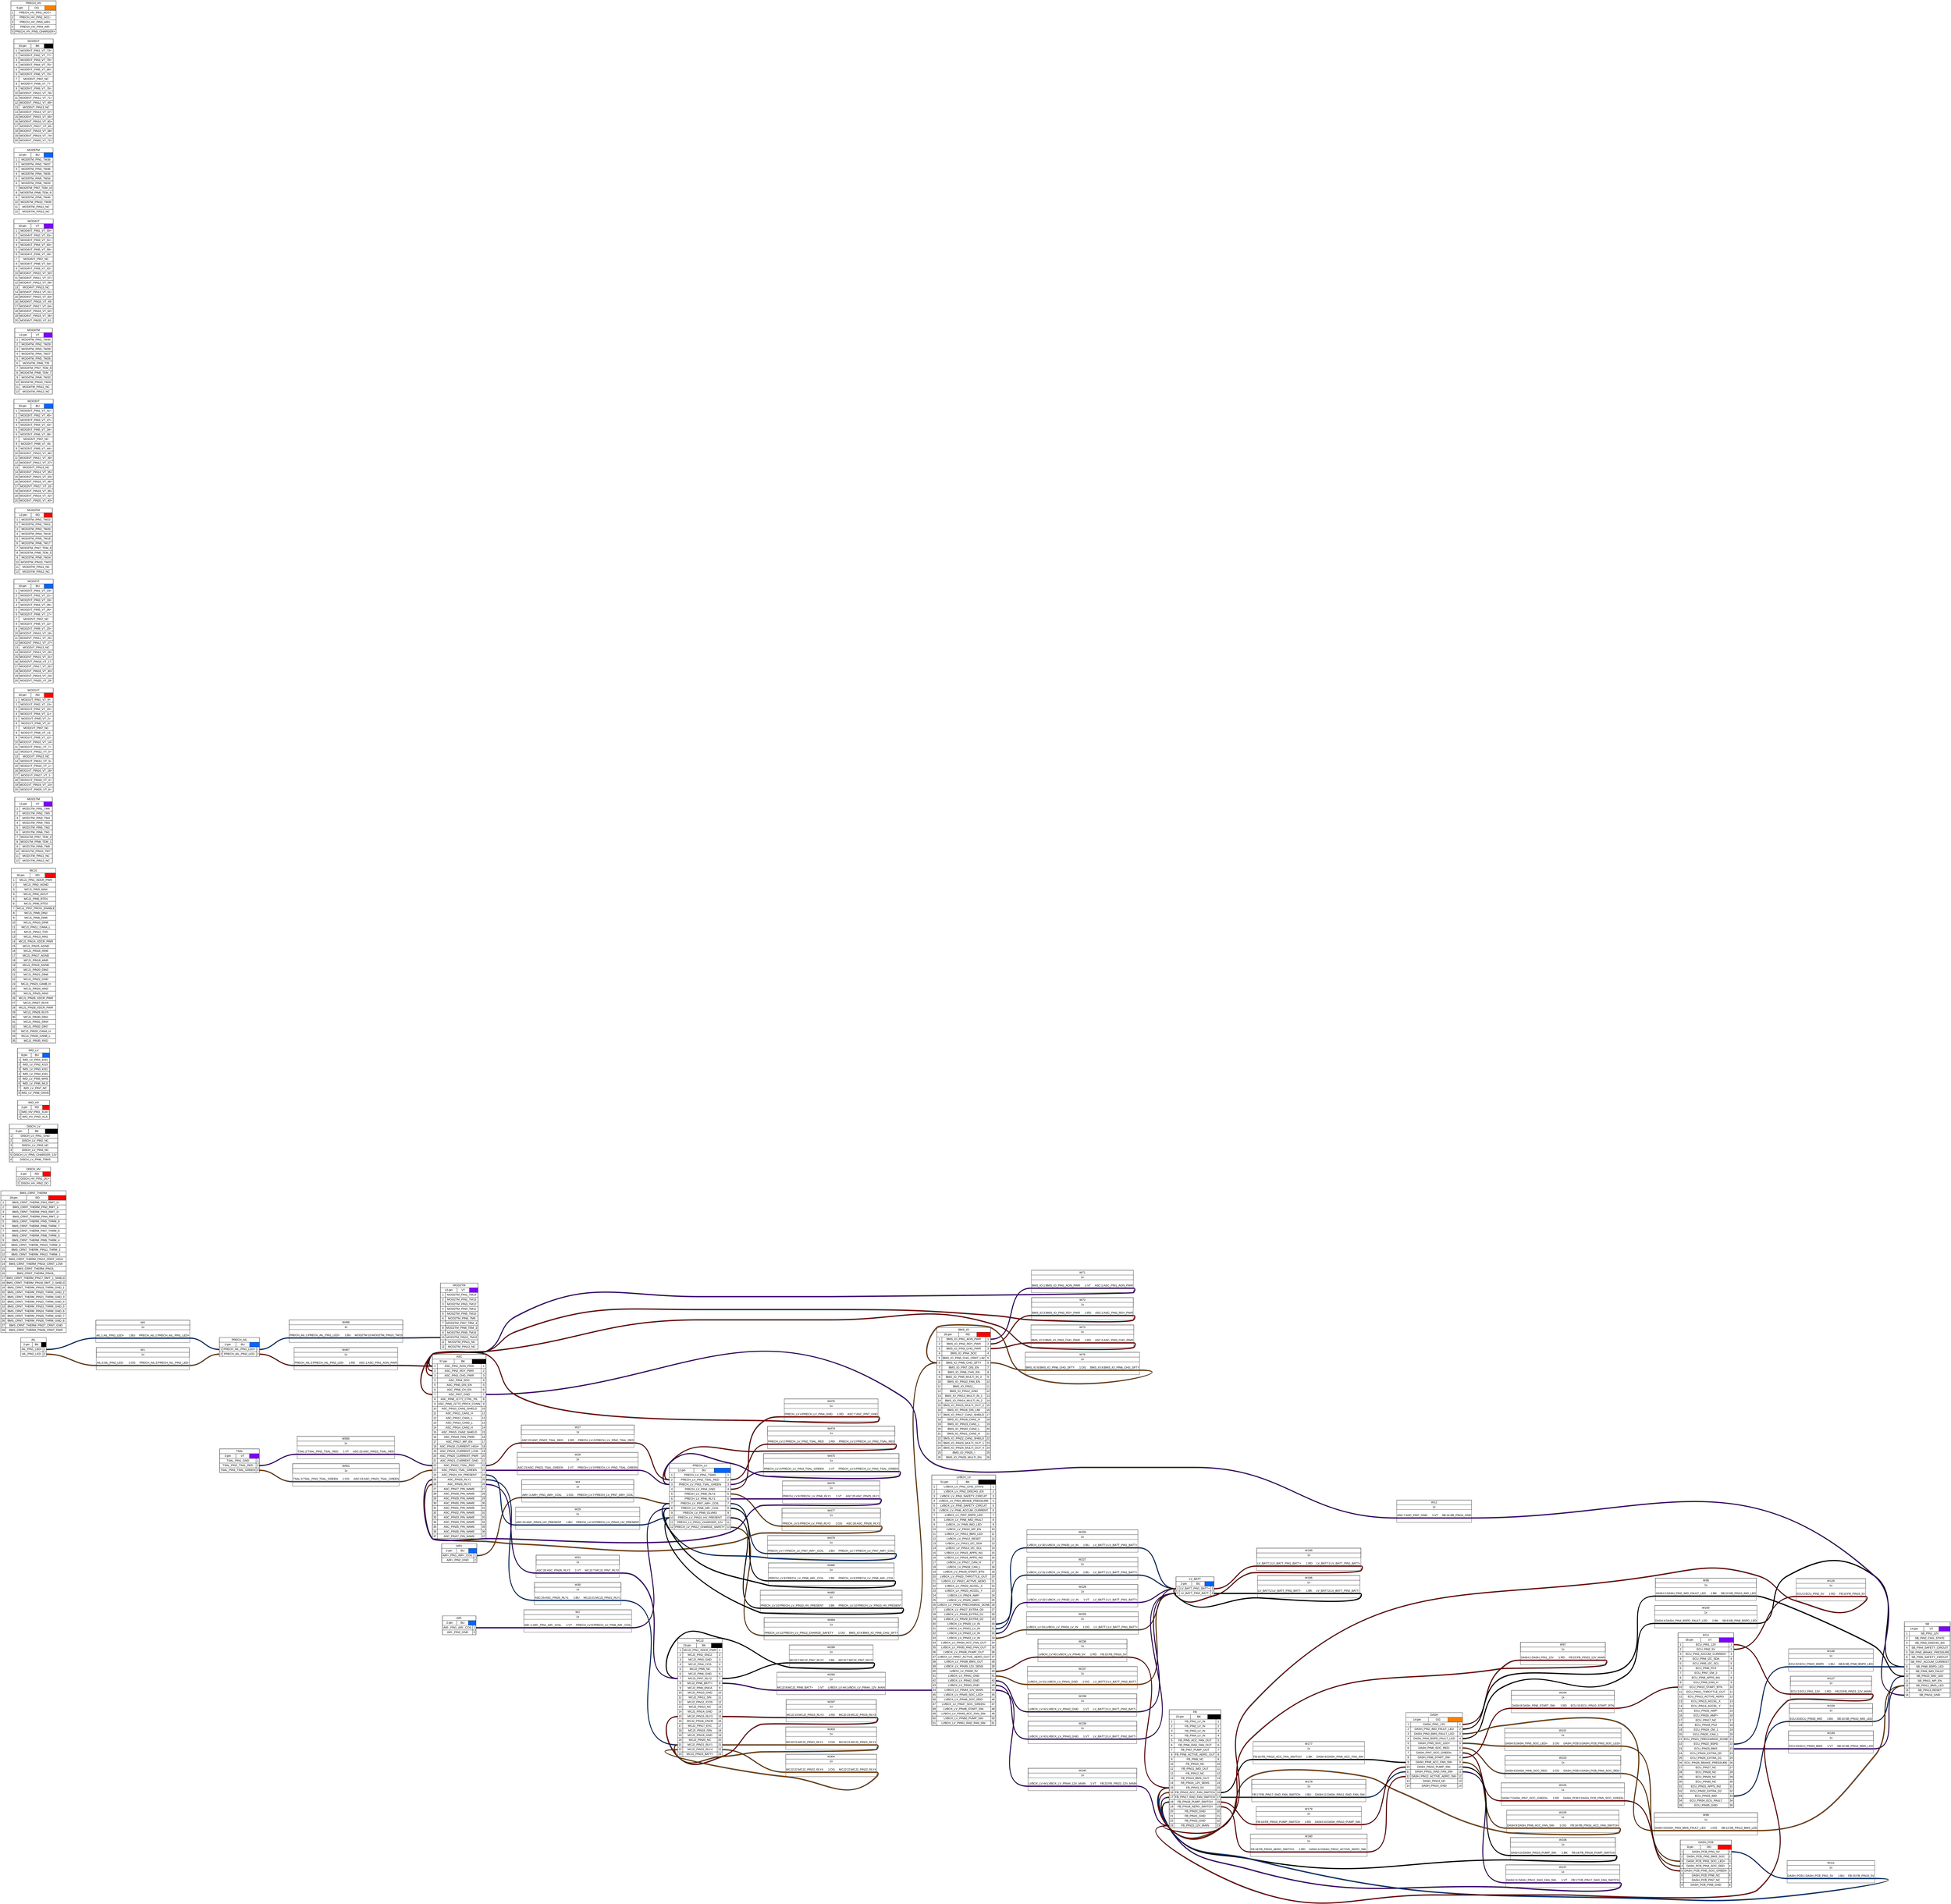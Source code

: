 graph {
// Graph generated by WireViz 0.3.2
// https://github.com/formatc1702/WireViz
	graph [bgcolor="#FFFFFF" fontname=arial nodesep=0.33 rankdir=LR ranksep=2]
	node [fillcolor="#FFFFFF" fontname=arial height=0 margin=0 shape=none style=filled width=0]
	edge [fontname=arial style=bold]
	AIL [label=<
<table border="0" cellspacing="0" cellpadding="0">
 <tr><td>
  <table border="0" cellspacing="0" cellpadding="3" cellborder="1"><tr>
   <td balign="left">AIL</td>
  </tr></table>
 </td></tr>
 <tr><td>
  <table border="0" cellspacing="0" cellpadding="3" cellborder="1"><tr>
   <td balign="left">2-pin</td>
   <td balign="left">BK</td>
   <td balign="left" bgcolor="#000000" width="4"></td>
  </tr></table>
 </td></tr>
 <tr><td>
  <table border="0" cellspacing="0" cellpadding="3" cellborder="1">
   <tr>
    <td>AIL_PIN1_LED+</td>
    <td port="p1r">1</td>
   </tr>
   <tr>
    <td>AIL_PIN2_LED-</td>
    <td port="p2r">2</td>
   </tr>
  </table>
 </td></tr>
</table>
> fillcolor="#FFFFFF" shape=box style=filled]
	"AIR+" [label=<
<table border="0" cellspacing="0" cellpadding="0">
 <tr><td>
  <table border="0" cellspacing="0" cellpadding="3" cellborder="1"><tr>
   <td balign="left">AIR+</td>
  </tr></table>
 </td></tr>
 <tr><td>
  <table border="0" cellspacing="0" cellpadding="3" cellborder="1"><tr>
   <td balign="left">2-pin</td>
   <td balign="left">BU</td>
   <td balign="left" bgcolor="#0066FF" width="4"></td>
  </tr></table>
 </td></tr>
 <tr><td>
  <table border="0" cellspacing="0" cellpadding="3" cellborder="1">
   <tr>
    <td>AIR+_PIN1_AIR+_COIL</td>
    <td port="p1r">1</td>
   </tr>
   <tr>
    <td>AIR+_PIN2_GND</td>
    <td port="p2r">2</td>
   </tr>
  </table>
 </td></tr>
</table>
> fillcolor="#FFFFFF" shape=box style=filled]
	"AIR-" [label=<
<table border="0" cellspacing="0" cellpadding="0">
 <tr><td>
  <table border="0" cellspacing="0" cellpadding="3" cellborder="1"><tr>
   <td balign="left">AIR-</td>
  </tr></table>
 </td></tr>
 <tr><td>
  <table border="0" cellspacing="0" cellpadding="3" cellborder="1"><tr>
   <td balign="left">2-pin</td>
   <td balign="left">BU</td>
   <td balign="left" bgcolor="#0066FF" width="4"></td>
  </tr></table>
 </td></tr>
 <tr><td>
  <table border="0" cellspacing="0" cellpadding="3" cellborder="1">
   <tr>
    <td>AIR-_PIN1_AIR-_COIL</td>
    <td port="p1r">1</td>
   </tr>
   <tr>
    <td>AIR-_PIN2_GND</td>
    <td port="p2r">2</td>
   </tr>
  </table>
 </td></tr>
</table>
> fillcolor="#FFFFFF" shape=box style=filled]
	ASC [label=<
<table border="0" cellspacing="0" cellpadding="0">
 <tr><td>
  <table border="0" cellspacing="0" cellpadding="3" cellborder="1"><tr>
   <td balign="left">ASC</td>
  </tr></table>
 </td></tr>
 <tr><td>
  <table border="0" cellspacing="0" cellpadding="3" cellborder="1"><tr>
   <td balign="left">37-pin</td>
   <td balign="left">BK</td>
   <td balign="left" bgcolor="#000000" width="4"></td>
  </tr></table>
 </td></tr>
 <tr><td>
  <table border="0" cellspacing="0" cellpadding="3" cellborder="1">
   <tr>
    <td port="p1l">1</td>
    <td>ASC_PIN1_AON_PWR</td>
    <td port="p1r">1</td>
   </tr>
   <tr>
    <td port="p2l">2</td>
    <td>ASC_PIN2_RDY_PWR</td>
    <td port="p2r">2</td>
   </tr>
   <tr>
    <td port="p3l">3</td>
    <td>ASC_PIN3_CHG_PWR</td>
    <td port="p3r">3</td>
   </tr>
   <tr>
    <td port="p4l">4</td>
    <td>ASC_PIN4_SOC</td>
    <td port="p4r">4</td>
   </tr>
   <tr>
    <td port="p5l">5</td>
    <td>ASC_PIN5_DIS_EN</td>
    <td port="p5r">5</td>
   </tr>
   <tr>
    <td port="p6l">6</td>
    <td>ASC_PIN6_CH_EN</td>
    <td port="p6r">6</td>
   </tr>
   <tr>
    <td port="p7l">7</td>
    <td>ASC_PIN7_GND</td>
    <td port="p7r">7</td>
   </tr>
   <tr>
    <td port="p8l">8</td>
    <td>ASC_PIN8_J1772_CTRL_PIL</td>
    <td port="p8r">8</td>
   </tr>
   <tr>
    <td port="p9l">9</td>
    <td>ASC_PIN9_J1772_PROX_CONN</td>
    <td port="p9r">9</td>
   </tr>
   <tr>
    <td port="p10l">10</td>
    <td>ASC_PIN10_CAN1_SHIELD</td>
    <td port="p10r">10</td>
   </tr>
   <tr>
    <td port="p11l">11</td>
    <td>ASC_PIN11_CAN1_H</td>
    <td port="p11r">11</td>
   </tr>
   <tr>
    <td port="p12l">12</td>
    <td>ASC_PIN12_CAN1_L</td>
    <td port="p12r">12</td>
   </tr>
   <tr>
    <td port="p13l">13</td>
    <td>ASC_PIN13_CAN2_L</td>
    <td port="p13r">13</td>
   </tr>
   <tr>
    <td port="p14l">14</td>
    <td>ASC_PIN14_CAN2_H</td>
    <td port="p14r">14</td>
   </tr>
   <tr>
    <td port="p15l">15</td>
    <td>ASC_PIN15_CAN2_SHIELD</td>
    <td port="p15r">15</td>
   </tr>
   <tr>
    <td port="p16l">16</td>
    <td>ASC_PIN16_FAN_PWM</td>
    <td port="p16r">16</td>
   </tr>
   <tr>
    <td port="p17l">17</td>
    <td>ASC_PIN17_MP_EN</td>
    <td port="p17r">17</td>
   </tr>
   <tr>
    <td port="p18l">18</td>
    <td>ASC_PIN18_CURRENT_HIGH</td>
    <td port="p18r">18</td>
   </tr>
   <tr>
    <td port="p19l">19</td>
    <td>ASC_PIN19_CURRENT_LOW</td>
    <td port="p19r">19</td>
   </tr>
   <tr>
    <td port="p20l">20</td>
    <td>ASC_PIN20_CURRENT_PWR</td>
    <td port="p20r">20</td>
   </tr>
   <tr>
    <td port="p21l">21</td>
    <td>ASC_PIN21_CURRENT_GND</td>
    <td port="p21r">21</td>
   </tr>
   <tr>
    <td port="p22l">22</td>
    <td>ASC_PIN22_TSAL_RED</td>
    <td port="p22r">22</td>
   </tr>
   <tr>
    <td port="p23l">23</td>
    <td>ASC_PIN23_TSAL_GREEN</td>
    <td port="p23r">23</td>
   </tr>
   <tr>
    <td port="p24l">24</td>
    <td>ASC_PIN24_HV_PRESENT</td>
    <td port="p24r">24</td>
   </tr>
   <tr>
    <td port="p25l">25</td>
    <td>ASC_PIN25_RLY1</td>
    <td port="p25r">25</td>
   </tr>
   <tr>
    <td port="p26l">26</td>
    <td>ASC_PIN26_RLY2</td>
    <td port="p26r">26</td>
   </tr>
   <tr>
    <td port="p27l">27</td>
    <td>ASC_PIN27_PIN_NAME</td>
    <td port="p27r">27</td>
   </tr>
   <tr>
    <td port="p28l">28</td>
    <td>ASC_PIN28_PIN_NAME</td>
    <td port="p28r">28</td>
   </tr>
   <tr>
    <td port="p29l">29</td>
    <td>ASC_PIN29_PIN_NAME</td>
    <td port="p29r">29</td>
   </tr>
   <tr>
    <td port="p30l">30</td>
    <td>ASC_PIN30_PIN_NAME</td>
    <td port="p30r">30</td>
   </tr>
   <tr>
    <td port="p31l">31</td>
    <td>ASC_PIN31_PIN_NAME</td>
    <td port="p31r">31</td>
   </tr>
   <tr>
    <td port="p32l">32</td>
    <td>ASC_PIN32_PIN_NAME</td>
    <td port="p32r">32</td>
   </tr>
   <tr>
    <td port="p33l">33</td>
    <td>ASC_PIN33_PIN_NAME</td>
    <td port="p33r">33</td>
   </tr>
   <tr>
    <td port="p34l">34</td>
    <td>ASC_PIN34_PIN_NAME</td>
    <td port="p34r">34</td>
   </tr>
   <tr>
    <td port="p35l">35</td>
    <td>ASC_PIN35_PIN_NAME</td>
    <td port="p35r">35</td>
   </tr>
   <tr>
    <td port="p36l">36</td>
    <td>ASC_PIN36_PIN_NAME</td>
    <td port="p36r">36</td>
   </tr>
   <tr>
    <td port="p37l">37</td>
    <td>ASC_PIN37_PIN_NAME</td>
    <td port="p37r">37</td>
   </tr>
  </table>
 </td></tr>
</table>
> fillcolor="#FFFFFF" shape=box style=filled]
	BMS_CRNT_THERM [label=<
<table border="0" cellspacing="0" cellpadding="0">
 <tr><td>
  <table border="0" cellspacing="0" cellpadding="3" cellborder="1"><tr>
   <td balign="left">BMS_CRNT_THERM</td>
  </tr></table>
 </td></tr>
 <tr><td>
  <table border="0" cellspacing="0" cellpadding="3" cellborder="1"><tr>
   <td balign="left">28-pin</td>
   <td balign="left">RD</td>
   <td balign="left" bgcolor="#FF0000" width="4"></td>
  </tr></table>
 </td></tr>
 <tr><td>
  <table border="0" cellspacing="0" cellpadding="3" cellborder="1">
   <tr>
    <td port="p1l">1</td>
    <td>BMS_CRNT_THERM_PIN1_RMT_1+</td>
   </tr>
   <tr>
    <td port="p2l">2</td>
    <td>BMS_CRNT_THERM_PIN2_RMT_1-</td>
   </tr>
   <tr>
    <td port="p3l">3</td>
    <td>BMS_CRNT_THERM_PIN3_RMT_2+</td>
   </tr>
   <tr>
    <td port="p4l">4</td>
    <td>BMS_CRNT_THERM_PIN4_RMT_2-</td>
   </tr>
   <tr>
    <td port="p5l">5</td>
    <td>BMS_CRNT_THERM_PIN5_THRM_8</td>
   </tr>
   <tr>
    <td port="p6l">6</td>
    <td>BMS_CRNT_THERM_PIN6_THRM_7</td>
   </tr>
   <tr>
    <td port="p7l">7</td>
    <td>BMS_CRNT_THERM_PIN7_THRM_6</td>
   </tr>
   <tr>
    <td port="p8l">8</td>
    <td>BMS_CRNT_THERM_PIN8_THRM_5</td>
   </tr>
   <tr>
    <td port="p9l">9</td>
    <td>BMS_CRNT_THERM_PIN9_THRM_4</td>
   </tr>
   <tr>
    <td port="p10l">10</td>
    <td>BMS_CRNT_THERM_PIN10_THRM_3</td>
   </tr>
   <tr>
    <td port="p11l">11</td>
    <td>BMS_CRNT_THERM_PIN11_THRM_2</td>
   </tr>
   <tr>
    <td port="p12l">12</td>
    <td>BMS_CRNT_THERM_PIN12_THRM_1</td>
   </tr>
   <tr>
    <td port="p13l">13</td>
    <td>BMS_CRNT_THERM_PIN13_CRNT_HIGH</td>
   </tr>
   <tr>
    <td port="p14l">14</td>
    <td>BMS_CRNT_THERM_PIN14_CRNT_LOW</td>
   </tr>
   <tr>
    <td port="p15l">15</td>
    <td>BMS_CRNT_THERM_PIN15_</td>
   </tr>
   <tr>
    <td port="p16l">16</td>
    <td>BMS_CRNT_THERM_PIN16_</td>
   </tr>
   <tr>
    <td port="p17l">17</td>
    <td>BMS_CRNT_THERM_PIN17_RMT_1_SHIELD</td>
   </tr>
   <tr>
    <td port="p18l">18</td>
    <td>BMS_CRNT_THERM_PIN18_RMT_2_SHIELD</td>
   </tr>
   <tr>
    <td port="p19l">19</td>
    <td>BMS_CRNT_THERM_PIN19_THRM_GND_1</td>
   </tr>
   <tr>
    <td port="p20l">20</td>
    <td>BMS_CRNT_THERM_PIN20_THRM_GND_2</td>
   </tr>
   <tr>
    <td port="p21l">21</td>
    <td>BMS_CRNT_THERM_PIN21_THRM_GND_3</td>
   </tr>
   <tr>
    <td port="p22l">22</td>
    <td>BMS_CRNT_THERM_PIN22_THRM_GND_4</td>
   </tr>
   <tr>
    <td port="p23l">23</td>
    <td>BMS_CRNT_THERM_PIN23_THRM_GND_5</td>
   </tr>
   <tr>
    <td port="p24l">24</td>
    <td>BMS_CRNT_THERM_PIN24_THRM_GND_6</td>
   </tr>
   <tr>
    <td port="p25l">25</td>
    <td>BMS_CRNT_THERM_PIN25_THRM_GND_7</td>
   </tr>
   <tr>
    <td port="p26l">26</td>
    <td>BMS_CRNT_THERM_PIN26_THRM_GND_8</td>
   </tr>
   <tr>
    <td port="p27l">27</td>
    <td>BMS_CRNT_THERM_PIN27_CRNT_GND</td>
   </tr>
   <tr>
    <td port="p28l">28</td>
    <td>BMS_CRNT_THERM_PIN28_CRNT_PWR</td>
   </tr>
  </table>
 </td></tr>
</table>
> fillcolor="#FFFFFF" shape=box style=filled]
	BMS_IO [label=<
<table border="0" cellspacing="0" cellpadding="0">
 <tr><td>
  <table border="0" cellspacing="0" cellpadding="3" cellborder="1"><tr>
   <td balign="left">BMS_IO</td>
  </tr></table>
 </td></tr>
 <tr><td>
  <table border="0" cellspacing="0" cellpadding="3" cellborder="1"><tr>
   <td balign="left">26-pin</td>
   <td balign="left">RD</td>
   <td balign="left" bgcolor="#FF0000" width="4"></td>
  </tr></table>
 </td></tr>
 <tr><td>
  <table border="0" cellspacing="0" cellpadding="3" cellborder="1">
   <tr>
    <td port="p1l">1</td>
    <td>BMS_IO_PIN1_AON_PWR</td>
    <td port="p1r">1</td>
   </tr>
   <tr>
    <td port="p2l">2</td>
    <td>BMS_IO_PIN2_RDY_PWR</td>
    <td port="p2r">2</td>
   </tr>
   <tr>
    <td port="p3l">3</td>
    <td>BMS_IO_PIN3_CHG_PWR</td>
    <td port="p3r">3</td>
   </tr>
   <tr>
    <td port="p4l">4</td>
    <td>BMS_IO_PIN4_SOC</td>
    <td port="p4r">4</td>
   </tr>
   <tr>
    <td port="p5l">5</td>
    <td>BMS_IO_PIN5_CHG_CRNT_LIM</td>
    <td port="p5r">5</td>
   </tr>
   <tr>
    <td port="p6l">6</td>
    <td>BMS_IO_PIN6_CHG_SFTY</td>
    <td port="p6r">6</td>
   </tr>
   <tr>
    <td port="p7l">7</td>
    <td>BMS_IO_PIN7_DIS_EN</td>
    <td port="p7r">7</td>
   </tr>
   <tr>
    <td port="p8l">8</td>
    <td>BMS_IO_PIN8_CHG_EN</td>
    <td port="p8r">8</td>
   </tr>
   <tr>
    <td port="p9l">9</td>
    <td>BMS_IO_PIN9_MULTI_IN_3</td>
    <td port="p9r">9</td>
   </tr>
   <tr>
    <td port="p10l">10</td>
    <td>BMS_IO_PIN10_FAN_EN</td>
    <td port="p10r">10</td>
   </tr>
   <tr>
    <td port="p11l">11</td>
    <td>BMS_IO_PIN11_</td>
    <td port="p11r">11</td>
   </tr>
   <tr>
    <td port="p12l">12</td>
    <td>BMS_IO_PIN12_GND</td>
    <td port="p12r">12</td>
   </tr>
   <tr>
    <td port="p13l">13</td>
    <td>BMS_IO_PIN13_MULTI_IN_1</td>
    <td port="p13r">13</td>
   </tr>
   <tr>
    <td port="p14l">14</td>
    <td>BMS_IO_PIN14_MULTI_IN_2</td>
    <td port="p14r">14</td>
   </tr>
   <tr>
    <td port="p15l">15</td>
    <td>BMS_IO_PIN15_MULTI_OUT_2</td>
    <td port="p15r">15</td>
   </tr>
   <tr>
    <td port="p16l">16</td>
    <td>BMS_IO_PIN16_DIS_LIM</td>
    <td port="p16r">16</td>
   </tr>
   <tr>
    <td port="p17l">17</td>
    <td>BMS_IO_PIN17_CAN1_SHIELD</td>
    <td port="p17r">17</td>
   </tr>
   <tr>
    <td port="p18l">18</td>
    <td>BMS_IO_PIN18_CAN1_H</td>
    <td port="p18r">18</td>
   </tr>
   <tr>
    <td port="p19l">19</td>
    <td>BMS_IO_PIN19_CAN1_L</td>
    <td port="p19r">19</td>
   </tr>
   <tr>
    <td port="p20l">20</td>
    <td>BMS_IO_PIN20_CAN2_L</td>
    <td port="p20r">20</td>
   </tr>
   <tr>
    <td port="p21l">21</td>
    <td>BMS_IO_PIN21_CAN2_H</td>
    <td port="p21r">21</td>
   </tr>
   <tr>
    <td port="p22l">22</td>
    <td>BMS_IO_PIN22_CAN2_SHIELD</td>
    <td port="p22r">22</td>
   </tr>
   <tr>
    <td port="p23l">23</td>
    <td>BMS_IO_PIN23_MULTI_OUT_1</td>
    <td port="p23r">23</td>
   </tr>
   <tr>
    <td port="p24l">24</td>
    <td>BMS_IO_PIN24_MULTI_OUT_4</td>
    <td port="p24r">24</td>
   </tr>
   <tr>
    <td port="p25l">25</td>
    <td>BMS_IO_PIN25_\</td>
    <td port="p25r">25</td>
   </tr>
   <tr>
    <td port="p26l">26</td>
    <td>BMS_IO_PIN26_MULTI_EN</td>
    <td port="p26r">26</td>
   </tr>
  </table>
 </td></tr>
</table>
> fillcolor="#FFFFFF" shape=box style=filled]
	DASH [label=<
<table border="0" cellspacing="0" cellpadding="0">
 <tr><td>
  <table border="0" cellspacing="0" cellpadding="3" cellborder="1"><tr>
   <td balign="left">DASH</td>
  </tr></table>
 </td></tr>
 <tr><td>
  <table border="0" cellspacing="0" cellpadding="3" cellborder="1"><tr>
   <td balign="left">14-pin</td>
   <td balign="left">OG</td>
   <td balign="left" bgcolor="#FF8000" width="4"></td>
  </tr></table>
 </td></tr>
 <tr><td>
  <table border="0" cellspacing="0" cellpadding="3" cellborder="1">
   <tr>
    <td port="p1l">1</td>
    <td>DASH_PIN1_12V</td>
    <td port="p1r">1</td>
   </tr>
   <tr>
    <td port="p2l">2</td>
    <td>DASH_PIN2_IMD_FAULT_LED</td>
    <td port="p2r">2</td>
   </tr>
   <tr>
    <td port="p3l">3</td>
    <td>DASH_PIN3_BMS_FAULT_LED</td>
    <td port="p3r">3</td>
   </tr>
   <tr>
    <td port="p4l">4</td>
    <td>DASH_PIN4_BSPD_FAULT_LED</td>
    <td port="p4r">4</td>
   </tr>
   <tr>
    <td port="p5l">5</td>
    <td>DASH_PIN5_SOC_LED+</td>
    <td port="p5r">5</td>
   </tr>
   <tr>
    <td port="p6l">6</td>
    <td>DASH_PIN6_SOC_RED-</td>
    <td port="p6r">6</td>
   </tr>
   <tr>
    <td port="p7l">7</td>
    <td>DASH_PIN7_SOC_GREEN-</td>
    <td port="p7r">7</td>
   </tr>
   <tr>
    <td port="p8l">8</td>
    <td>DASH_PIN8_START_SW-</td>
    <td port="p8r">8</td>
   </tr>
   <tr>
    <td port="p9l">9</td>
    <td>DASH_PIN9_ACC_FAN_SW-</td>
    <td port="p9r">9</td>
   </tr>
   <tr>
    <td port="p10l">10</td>
    <td>DASH_PIN10_PUMP_SW-</td>
    <td port="p10r">10</td>
   </tr>
   <tr>
    <td port="p11l">11</td>
    <td>DASH_PIN11_RAD_FAN_SW-</td>
    <td port="p11r">11</td>
   </tr>
   <tr>
    <td port="p12l">12</td>
    <td>DASH_PIN12_ACTIVE_AERO_SW-</td>
    <td port="p12r">12</td>
   </tr>
   <tr>
    <td port="p13l">13</td>
    <td>DASH_PIN13_NC</td>
    <td port="p13r">13</td>
   </tr>
   <tr>
    <td port="p14l">14</td>
    <td>DASH_PIN14_GND</td>
    <td port="p14r">14</td>
   </tr>
  </table>
 </td></tr>
</table>
> fillcolor="#FFFFFF" shape=box style=filled]
	DASH_PCB [label=<
<table border="0" cellspacing="0" cellpadding="0">
 <tr><td>
  <table border="0" cellspacing="0" cellpadding="3" cellborder="1"><tr>
   <td balign="left">DASH_PCB</td>
  </tr></table>
 </td></tr>
 <tr><td>
  <table border="0" cellspacing="0" cellpadding="3" cellborder="1"><tr>
   <td balign="left">8-pin</td>
   <td balign="left">RD</td>
   <td balign="left" bgcolor="#FF0000" width="4"></td>
  </tr></table>
 </td></tr>
 <tr><td>
  <table border="0" cellspacing="0" cellpadding="3" cellborder="1">
   <tr>
    <td port="p1l">1</td>
    <td>DASH_PCB_PIN1_5V</td>
    <td port="p1r">1</td>
   </tr>
   <tr>
    <td port="p2l">2</td>
    <td>DASH_PCB_PIN2_BMS_SOC</td>
    <td port="p2r">2</td>
   </tr>
   <tr>
    <td port="p3l">3</td>
    <td>DASH_PCB_PIN3_SOC_LED+</td>
    <td port="p3r">3</td>
   </tr>
   <tr>
    <td port="p4l">4</td>
    <td>DASH_PCB_PIN4_SOC_RED-</td>
    <td port="p4r">4</td>
   </tr>
   <tr>
    <td port="p5l">5</td>
    <td>DASH_PCB_PIN5_SOC_GREEN-</td>
    <td port="p5r">5</td>
   </tr>
   <tr>
    <td port="p6l">6</td>
    <td>DASH_PCB_PIN6_NC</td>
    <td port="p6r">6</td>
   </tr>
   <tr>
    <td port="p7l">7</td>
    <td>DASH_PCB_PIN7_NC</td>
    <td port="p7r">7</td>
   </tr>
   <tr>
    <td port="p8l">8</td>
    <td>DASH_PCB_PIN8_GND</td>
    <td port="p8r">8</td>
   </tr>
  </table>
 </td></tr>
</table>
> fillcolor="#FFFFFF" shape=box style=filled]
	DISCH_HV [label=<
<table border="0" cellspacing="0" cellpadding="0">
 <tr><td>
  <table border="0" cellspacing="0" cellpadding="3" cellborder="1"><tr>
   <td balign="left">DISCH_HV</td>
  </tr></table>
 </td></tr>
 <tr><td>
  <table border="0" cellspacing="0" cellpadding="3" cellborder="1"><tr>
   <td balign="left">2-pin</td>
   <td balign="left">RD</td>
   <td balign="left" bgcolor="#FF0000" width="4"></td>
  </tr></table>
 </td></tr>
 <tr><td>
  <table border="0" cellspacing="0" cellpadding="3" cellborder="1">
   <tr>
    <td port="p1l">1</td>
    <td>DISCH_HV_PIN1_DC+</td>
   </tr>
   <tr>
    <td port="p2l">2</td>
    <td>DISCH_HV_PIN2_DC-</td>
   </tr>
  </table>
 </td></tr>
</table>
> fillcolor="#FFFFFF" shape=box style=filled]
	DISCH_LV [label=<
<table border="0" cellspacing="0" cellpadding="0">
 <tr><td>
  <table border="0" cellspacing="0" cellpadding="3" cellborder="1"><tr>
   <td balign="left">DISCH_LV</td>
  </tr></table>
 </td></tr>
 <tr><td>
  <table border="0" cellspacing="0" cellpadding="3" cellborder="1"><tr>
   <td balign="left">6-pin</td>
   <td balign="left">BK</td>
   <td balign="left" bgcolor="#000000" width="4"></td>
  </tr></table>
 </td></tr>
 <tr><td>
  <table border="0" cellspacing="0" cellpadding="3" cellborder="1">
   <tr>
    <td port="p1l">1</td>
    <td>DISCH_LV_PIN1_GND</td>
   </tr>
   <tr>
    <td port="p2l">2</td>
    <td>DISCH_LV_PIN2_NC</td>
   </tr>
   <tr>
    <td port="p3l">3</td>
    <td>DISCH_LV_PIN3_NC</td>
   </tr>
   <tr>
    <td port="p4l">4</td>
    <td>DISCH_LV_PIN4_NC</td>
   </tr>
   <tr>
    <td port="p5l">5</td>
    <td>DISCH_LV_PIN5_CHARGER_12V</td>
   </tr>
   <tr>
    <td port="p6l">6</td>
    <td>DISCH_LV_PIN6_TSMS</td>
   </tr>
  </table>
 </td></tr>
</table>
> fillcolor="#FFFFFF" shape=box style=filled]
	ECU [label=<
<table border="0" cellspacing="0" cellpadding="0">
 <tr><td>
  <table border="0" cellspacing="0" cellpadding="3" cellborder="1"><tr>
   <td balign="left">ECU</td>
  </tr></table>
 </td></tr>
 <tr><td>
  <table border="0" cellspacing="0" cellpadding="3" cellborder="1"><tr>
   <td balign="left">35-pin</td>
   <td balign="left">VT</td>
   <td balign="left" bgcolor="#8000FF" width="4"></td>
  </tr></table>
 </td></tr>
 <tr><td>
  <table border="0" cellspacing="0" cellpadding="3" cellborder="1">
   <tr>
    <td port="p1l">1</td>
    <td>ECU_PIN1_12V</td>
    <td port="p1r">1</td>
   </tr>
   <tr>
    <td port="p2l">2</td>
    <td>ECU_PIN2_5V</td>
    <td port="p2r">2</td>
   </tr>
   <tr>
    <td port="p3l">3</td>
    <td>ECU_PIN3_ACCUM_CURRENT</td>
    <td port="p3r">3</td>
   </tr>
   <tr>
    <td port="p4l">4</td>
    <td>ECU_PIN4_I2C_SDA</td>
    <td port="p4r">4</td>
   </tr>
   <tr>
    <td port="p5l">5</td>
    <td>ECU_PIN5_I2C_SCL</td>
    <td port="p5r">5</td>
   </tr>
   <tr>
    <td port="p6l">6</td>
    <td>ECU_PIN6_PC3</td>
    <td port="p6r">6</td>
   </tr>
   <tr>
    <td port="p7l">7</td>
    <td>ECU_PIN7_CM_2</td>
    <td port="p7r">7</td>
   </tr>
   <tr>
    <td port="p8l">8</td>
    <td>ECU_PIN8_APPS_IN1</td>
    <td port="p8r">8</td>
   </tr>
   <tr>
    <td port="p9l">9</td>
    <td>ECU_PIN9_CAN_H</td>
    <td port="p9r">9</td>
   </tr>
   <tr>
    <td port="p10l">10</td>
    <td>ECU_PIN10_START_BTN</td>
    <td port="p10r">10</td>
   </tr>
   <tr>
    <td port="p11l">11</td>
    <td>ECU_PIN11_THROTTLE_OUT</td>
    <td port="p11r">11</td>
   </tr>
   <tr>
    <td port="p12l">12</td>
    <td>ECU_PIN12_ACTIVE_AERO</td>
    <td port="p12r">12</td>
   </tr>
   <tr>
    <td port="p13l">13</td>
    <td>ECU_PIN13_ACCEL_X</td>
    <td port="p13r">13</td>
   </tr>
   <tr>
    <td port="p14l">14</td>
    <td>ECU_PIN14_ACCEL_Y</td>
    <td port="p14r">14</td>
   </tr>
   <tr>
    <td port="p15l">15</td>
    <td>ECU_PIN15_AMP-</td>
    <td port="p15r">15</td>
   </tr>
   <tr>
    <td port="p16l">16</td>
    <td>ECU_PIN16_AMP+</td>
    <td port="p16r">16</td>
   </tr>
   <tr>
    <td port="p17l">17</td>
    <td>ECU_PIN17_NC</td>
    <td port="p17r">17</td>
   </tr>
   <tr>
    <td port="p18l">18</td>
    <td>ECU_PIN18_PC2</td>
    <td port="p18r">18</td>
   </tr>
   <tr>
    <td port="p19l">19</td>
    <td>ECU_PIN19_CM_1</td>
    <td port="p19r">19</td>
   </tr>
   <tr>
    <td port="p20l">20</td>
    <td>ECU_PIN20_CAN_L</td>
    <td port="p20r">20</td>
   </tr>
   <tr>
    <td port="p21l">21</td>
    <td>ECU_PIN21_PRECHARGE_DONE</td>
    <td port="p21r">21</td>
   </tr>
   <tr>
    <td port="p22l">22</td>
    <td>ECU_PIN22_BSPD</td>
    <td port="p22r">22</td>
   </tr>
   <tr>
    <td port="p23l">23</td>
    <td>ECU_PIN23_BMS</td>
    <td port="p23r">23</td>
   </tr>
   <tr>
    <td port="p24l">24</td>
    <td>ECU_PIN24_EXTRA_D0</td>
    <td port="p24r">24</td>
   </tr>
   <tr>
    <td port="p25l">25</td>
    <td>ECU_PIN25_EXTRA_D1</td>
    <td port="p25r">25</td>
   </tr>
   <tr>
    <td port="p26l">26</td>
    <td>ECU_PIN26_BRAKE_PRESSURE</td>
    <td port="p26r">26</td>
   </tr>
   <tr>
    <td port="p27l">27</td>
    <td>ECU_PIN27_NC</td>
    <td port="p27r">27</td>
   </tr>
   <tr>
    <td port="p28l">28</td>
    <td>ECU_PIN28_NC</td>
    <td port="p28r">28</td>
   </tr>
   <tr>
    <td port="p29l">29</td>
    <td>ECU_PIN29_NC</td>
    <td port="p29r">29</td>
   </tr>
   <tr>
    <td port="p30l">30</td>
    <td>ECU_PIN30_NC</td>
    <td port="p30r">30</td>
   </tr>
   <tr>
    <td port="p31l">31</td>
    <td>ECU_PIN31_APPS_IN2</td>
    <td port="p31r">31</td>
   </tr>
   <tr>
    <td port="p32l">32</td>
    <td>ECU_PIN32_EXTRA_D2</td>
    <td port="p32r">32</td>
   </tr>
   <tr>
    <td port="p33l">33</td>
    <td>ECU_PIN33_IMD</td>
    <td port="p33r">33</td>
   </tr>
   <tr>
    <td port="p34l">34</td>
    <td>ECU_PIN34_ECU_FAULT</td>
    <td port="p34r">34</td>
   </tr>
   <tr>
    <td port="p35l">35</td>
    <td>ECU_PIN35_GND</td>
    <td port="p35r">35</td>
   </tr>
  </table>
 </td></tr>
</table>
> fillcolor="#FFFFFF" shape=box style=filled]
	FB [label=<
<table border="0" cellspacing="0" cellpadding="0">
 <tr><td>
  <table border="0" cellspacing="0" cellpadding="3" cellborder="1"><tr>
   <td balign="left">FB</td>
  </tr></table>
 </td></tr>
 <tr><td>
  <table border="0" cellspacing="0" cellpadding="3" cellborder="1"><tr>
   <td balign="left">23-pin</td>
   <td balign="left">BK</td>
   <td balign="left" bgcolor="#000000" width="4"></td>
  </tr></table>
 </td></tr>
 <tr><td>
  <table border="0" cellspacing="0" cellpadding="3" cellborder="1">
   <tr>
    <td port="p1l">1</td>
    <td>FB_PIN1_LV_IN</td>
    <td port="p1r">1</td>
   </tr>
   <tr>
    <td port="p2l">2</td>
    <td>FB_PIN2_LV_IN</td>
    <td port="p2r">2</td>
   </tr>
   <tr>
    <td port="p3l">3</td>
    <td>FB_PIN3_LV_IN</td>
    <td port="p3r">3</td>
   </tr>
   <tr>
    <td port="p4l">4</td>
    <td>FB_PIN4_LV_IN</td>
    <td port="p4r">4</td>
   </tr>
   <tr>
    <td port="p5l">5</td>
    <td>FB_PIN5_ACC_FAN_OUT</td>
    <td port="p5r">5</td>
   </tr>
   <tr>
    <td port="p6l">6</td>
    <td>FB_PIN6_RAD_FAN_OUT</td>
    <td port="p6r">6</td>
   </tr>
   <tr>
    <td port="p7l">7</td>
    <td>FB_PIN7_PUMP_OUT</td>
    <td port="p7r">7</td>
   </tr>
   <tr>
    <td port="p8l">8</td>
    <td>FB_PIN8_ACTIVE_AERO_OUT</td>
    <td port="p8r">8</td>
   </tr>
   <tr>
    <td port="p9l">9</td>
    <td>FB_PIN9_NC</td>
    <td port="p9r">9</td>
   </tr>
   <tr>
    <td port="p10l">10</td>
    <td>FB_PIN10_NC</td>
    <td port="p10r">10</td>
   </tr>
   <tr>
    <td port="p11l">11</td>
    <td>FB_PIN11_IMD_OUT</td>
    <td port="p11r">11</td>
   </tr>
   <tr>
    <td port="p12l">12</td>
    <td>FB_PIN12_NC</td>
    <td port="p12r">12</td>
   </tr>
   <tr>
    <td port="p13l">13</td>
    <td>FB_PIN13_BMS_OUT</td>
    <td port="p13r">13</td>
   </tr>
   <tr>
    <td port="p14l">14</td>
    <td>FB_PIN14_12V_SENS</td>
    <td port="p14r">14</td>
   </tr>
   <tr>
    <td port="p15l">15</td>
    <td>FB_PIN15_5V</td>
    <td port="p15r">15</td>
   </tr>
   <tr>
    <td port="p16l">16</td>
    <td>FB_PIN16_ACC_FAN_SWITCH</td>
    <td port="p16r">16</td>
   </tr>
   <tr>
    <td port="p17l">17</td>
    <td>FB_PIN17_RAD_FAN_SWITCH</td>
    <td port="p17r">17</td>
   </tr>
   <tr>
    <td port="p18l">18</td>
    <td>FB_PIN18_PUMP_SWITCH</td>
    <td port="p18r">18</td>
   </tr>
   <tr>
    <td port="p19l">19</td>
    <td>FB_PIN19_AERO_SWITCH</td>
    <td port="p19r">19</td>
   </tr>
   <tr>
    <td port="p20l">20</td>
    <td>FB_PIN20_GND</td>
    <td port="p20r">20</td>
   </tr>
   <tr>
    <td port="p21l">21</td>
    <td>FB_PIN21_GND</td>
    <td port="p21r">21</td>
   </tr>
   <tr>
    <td port="p22l">22</td>
    <td>FB_PIN22_GND</td>
    <td port="p22r">22</td>
   </tr>
   <tr>
    <td port="p23l">23</td>
    <td>FB_PIN23_12V_MAIN</td>
    <td port="p23r">23</td>
   </tr>
  </table>
 </td></tr>
</table>
> fillcolor="#FFFFFF" shape=box style=filled]
	IMD_HV [label=<
<table border="0" cellspacing="0" cellpadding="0">
 <tr><td>
  <table border="0" cellspacing="0" cellpadding="3" cellborder="1"><tr>
   <td balign="left">IMD_HV</td>
  </tr></table>
 </td></tr>
 <tr><td>
  <table border="0" cellspacing="0" cellpadding="3" cellborder="1"><tr>
   <td balign="left">2-pin</td>
   <td balign="left">RD</td>
   <td balign="left" bgcolor="#FF0000" width="4"></td>
  </tr></table>
 </td></tr>
 <tr><td>
  <table border="0" cellspacing="0" cellpadding="3" cellborder="1">
   <tr>
    <td port="p1l">1</td>
    <td>IMD_HV_PIN1_XLA+</td>
   </tr>
   <tr>
    <td port="p2l">2</td>
    <td>IMD_HV_PIN2_XLA-</td>
   </tr>
  </table>
 </td></tr>
</table>
> fillcolor="#FFFFFF" shape=box style=filled]
	IMD_LV [label=<
<table border="0" cellspacing="0" cellpadding="0">
 <tr><td>
  <table border="0" cellspacing="0" cellpadding="3" cellborder="1"><tr>
   <td balign="left">IMD_LV</td>
  </tr></table>
 </td></tr>
 <tr><td>
  <table border="0" cellspacing="0" cellpadding="3" cellborder="1"><tr>
   <td balign="left">8-pin</td>
   <td balign="left">BU</td>
   <td balign="left" bgcolor="#0066FF" width="4"></td>
  </tr></table>
 </td></tr>
 <tr><td>
  <table border="0" cellspacing="0" cellpadding="3" cellborder="1">
   <tr>
    <td port="p1l">1</td>
    <td>IMD_LV_PIN1_KI31</td>
   </tr>
   <tr>
    <td port="p2l">2</td>
    <td>IMD_LV_PIN2_KI15</td>
   </tr>
   <tr>
    <td port="p3l">3</td>
    <td>IMD_LV_PIN3_KI31</td>
   </tr>
   <tr>
    <td port="p4l">4</td>
    <td>IMD_LV_PIN4_KI31</td>
   </tr>
   <tr>
    <td port="p5l">5</td>
    <td>IMD_LV_PIN5_MHS</td>
   </tr>
   <tr>
    <td port="p6l">6</td>
    <td>IMD_LV_PIN6_MLS</td>
   </tr>
   <tr>
    <td port="p7l">7</td>
    <td>IMD_LV_PIN7_NC</td>
   </tr>
   <tr>
    <td port="p8l">8</td>
    <td>IMD_LV_PIN8_OKHS</td>
   </tr>
  </table>
 </td></tr>
</table>
> fillcolor="#FFFFFF" shape=box style=filled]
	LVBOX_LV [label=<
<table border="0" cellspacing="0" cellpadding="0">
 <tr><td>
  <table border="0" cellspacing="0" cellpadding="3" cellborder="1"><tr>
   <td balign="left">LVBOX_LV</td>
  </tr></table>
 </td></tr>
 <tr><td>
  <table border="0" cellspacing="0" cellpadding="3" cellborder="1"><tr>
   <td balign="left">51-pin</td>
   <td balign="left">BK</td>
   <td balign="left" bgcolor="#000000" width="4"></td>
  </tr></table>
 </td></tr>
 <tr><td>
  <table border="0" cellspacing="0" cellpadding="3" cellborder="1">
   <tr>
    <td port="p1l">1</td>
    <td>LVBOX_LV_PIN1_CHG_STATE</td>
    <td port="p1r">1</td>
   </tr>
   <tr>
    <td port="p2l">2</td>
    <td>LVBOX_LV_PIN2_DISCHG_EN</td>
    <td port="p2r">2</td>
   </tr>
   <tr>
    <td port="p3l">3</td>
    <td>LVBOX_LV_PIN3_SAFETY_CIRCUIT</td>
    <td port="p3r">3</td>
   </tr>
   <tr>
    <td port="p4l">4</td>
    <td>LVBOX_LV_PIN4_BRAKE_PRESSURE</td>
    <td port="p4r">4</td>
   </tr>
   <tr>
    <td port="p5l">5</td>
    <td>LVBOX_LV_PIN5_SAFETY_CIRCUIT</td>
    <td port="p5r">5</td>
   </tr>
   <tr>
    <td port="p6l">6</td>
    <td>LVBOX_LV_PIN6_ACCUM_CURRENT</td>
    <td port="p6r">6</td>
   </tr>
   <tr>
    <td port="p7l">7</td>
    <td>LVBOX_LV_PIN7_BSPD_LED</td>
    <td port="p7r">7</td>
   </tr>
   <tr>
    <td port="p8l">8</td>
    <td>LVBOX_LV_PIN8_IMD_FAULT</td>
    <td port="p8r">8</td>
   </tr>
   <tr>
    <td port="p9l">9</td>
    <td>LVBOX_LV_PIN9_IMD_LED</td>
    <td port="p9r">9</td>
   </tr>
   <tr>
    <td port="p10l">10</td>
    <td>LVBOX_LV_PIN10_MP_EN</td>
    <td port="p10r">10</td>
   </tr>
   <tr>
    <td port="p11l">11</td>
    <td>LVBOX_LV_PIN11_BMS_LED</td>
    <td port="p11r">11</td>
   </tr>
   <tr>
    <td port="p12l">12</td>
    <td>LVBOX_LV_PIN12_RESET</td>
    <td port="p12r">12</td>
   </tr>
   <tr>
    <td port="p13l">13</td>
    <td>LVBOX_LV_PIN13_I2C_SDA</td>
    <td port="p13r">13</td>
   </tr>
   <tr>
    <td port="p14l">14</td>
    <td>LVBOX_LV_PIN14_I2C_SCL</td>
    <td port="p14r">14</td>
   </tr>
   <tr>
    <td port="p15l">15</td>
    <td>LVBOX_LV_PIN15_APPS_IN1</td>
    <td port="p15r">15</td>
   </tr>
   <tr>
    <td port="p16l">16</td>
    <td>LVBOX_LV_PIN16_APPS_IN2</td>
    <td port="p16r">16</td>
   </tr>
   <tr>
    <td port="p17l">17</td>
    <td>LVBOX_LV_PIN17_CAN_H</td>
    <td port="p17r">17</td>
   </tr>
   <tr>
    <td port="p18l">18</td>
    <td>LVBOX_LV_PIN18_CAN_L</td>
    <td port="p18r">18</td>
   </tr>
   <tr>
    <td port="p19l">19</td>
    <td>LVBOX_LV_PIN19_START_BTN</td>
    <td port="p19r">19</td>
   </tr>
   <tr>
    <td port="p20l">20</td>
    <td>LVBOX_LV_PIN20_THROTTLE_OUT</td>
    <td port="p20r">20</td>
   </tr>
   <tr>
    <td port="p21l">21</td>
    <td>LVBOX_LV_PIN21_ACTIVE_AERO</td>
    <td port="p21r">21</td>
   </tr>
   <tr>
    <td port="p22l">22</td>
    <td>LVBOX_LV_PIN22_ACCEL_X</td>
    <td port="p22r">22</td>
   </tr>
   <tr>
    <td port="p23l">23</td>
    <td>LVBOX_LV_PIN23_ACCEL_Y</td>
    <td port="p23r">23</td>
   </tr>
   <tr>
    <td port="p24l">24</td>
    <td>LVBOX_LV_PIN24_AMP-</td>
    <td port="p24r">24</td>
   </tr>
   <tr>
    <td port="p25l">25</td>
    <td>LVBOX_LV_PIN25_AMP+</td>
    <td port="p25r">25</td>
   </tr>
   <tr>
    <td port="p26l">26</td>
    <td>LVBOX_LV_PIN26_PRECHARGE_DONE</td>
    <td port="p26r">26</td>
   </tr>
   <tr>
    <td port="p27l">27</td>
    <td>LVBOX_LV_PIN27_EXTRA_D0</td>
    <td port="p27r">27</td>
   </tr>
   <tr>
    <td port="p28l">28</td>
    <td>LVBOX_LV_PIN28_EXTRA_D1</td>
    <td port="p28r">28</td>
   </tr>
   <tr>
    <td port="p29l">29</td>
    <td>LVBOX_LV_PIN29_EXTRA_D2</td>
    <td port="p29r">29</td>
   </tr>
   <tr>
    <td port="p30l">30</td>
    <td>LVBOX_LV_PIN30_LV_IN</td>
    <td port="p30r">30</td>
   </tr>
   <tr>
    <td port="p31l">31</td>
    <td>LVBOX_LV_PIN31_LV_IN</td>
    <td port="p31r">31</td>
   </tr>
   <tr>
    <td port="p32l">32</td>
    <td>LVBOX_LV_PIN32_LV_IN</td>
    <td port="p32r">32</td>
   </tr>
   <tr>
    <td port="p33l">33</td>
    <td>LVBOX_LV_PIN33_LV_IN</td>
    <td port="p33r">33</td>
   </tr>
   <tr>
    <td port="p34l">34</td>
    <td>LVBOX_LV_PIN34_ACC_FAN_OUT</td>
    <td port="p34r">34</td>
   </tr>
   <tr>
    <td port="p35l">35</td>
    <td>LVBOX_LV_PIN35_RAD_FAN_OUT</td>
    <td port="p35r">35</td>
   </tr>
   <tr>
    <td port="p36l">36</td>
    <td>LVBOX_LV_PIN36_PUMP_OUT</td>
    <td port="p36r">36</td>
   </tr>
   <tr>
    <td port="p37l">37</td>
    <td>LVBOX_LV_PIN37_ACTIVE_AERO_OUT</td>
    <td port="p37r">37</td>
   </tr>
   <tr>
    <td port="p38l">38</td>
    <td>LVBOX_LV_PIN38_BMS_OUT</td>
    <td port="p38r">38</td>
   </tr>
   <tr>
    <td port="p39l">39</td>
    <td>LVBOX_LV_PIN39_12V_SENS</td>
    <td port="p39r">39</td>
   </tr>
   <tr>
    <td port="p40l">40</td>
    <td>LVBOX_LV_PIN40_5V</td>
    <td port="p40r">40</td>
   </tr>
   <tr>
    <td port="p41l">41</td>
    <td>LVBOX_LV_PIN41_GND</td>
    <td port="p41r">41</td>
   </tr>
   <tr>
    <td port="p42l">42</td>
    <td>LVBOX_LV_PIN42_GND</td>
    <td port="p42r">42</td>
   </tr>
   <tr>
    <td port="p43l">43</td>
    <td>LVBOX_LV_PIN43_GND</td>
    <td port="p43r">43</td>
   </tr>
   <tr>
    <td port="p44l">44</td>
    <td>LVBOX_LV_PIN44_12V_MAIN</td>
    <td port="p44r">44</td>
   </tr>
   <tr>
    <td port="p45l">45</td>
    <td>LVBOX_LV_PIN45_SOC_LED+</td>
    <td port="p45r">45</td>
   </tr>
   <tr>
    <td port="p46l">46</td>
    <td>LVBOX_LV_PIN46_SOC_RED-</td>
    <td port="p46r">46</td>
   </tr>
   <tr>
    <td port="p47l">47</td>
    <td>LVBOX_LV_PIN47_SOC_GREEN-</td>
    <td port="p47r">47</td>
   </tr>
   <tr>
    <td port="p48l">48</td>
    <td>LVBOX_LV_PIN48_START_SW-</td>
    <td port="p48r">48</td>
   </tr>
   <tr>
    <td port="p49l">49</td>
    <td>LVBOX_LV_PIN49_ACC_FAN_SW-</td>
    <td port="p49r">49</td>
   </tr>
   <tr>
    <td port="p50l">50</td>
    <td>LVBOX_LV_PIN50_PUMP_SW-</td>
    <td port="p50r">50</td>
   </tr>
   <tr>
    <td port="p51l">51</td>
    <td>LVBOX_LV_PIN51_RAD_FAN_SW-</td>
    <td port="p51r">51</td>
   </tr>
  </table>
 </td></tr>
</table>
> fillcolor="#FFFFFF" shape=box style=filled]
	LV_BATT [label=<
<table border="0" cellspacing="0" cellpadding="0">
 <tr><td>
  <table border="0" cellspacing="0" cellpadding="3" cellborder="1"><tr>
   <td balign="left">LV_BATT</td>
  </tr></table>
 </td></tr>
 <tr><td>
  <table border="0" cellspacing="0" cellpadding="3" cellborder="1"><tr>
   <td balign="left">2-pin</td>
   <td balign="left">BU</td>
   <td balign="left" bgcolor="#0066FF" width="4"></td>
  </tr></table>
 </td></tr>
 <tr><td>
  <table border="0" cellspacing="0" cellpadding="3" cellborder="1">
   <tr>
    <td port="p1l">1</td>
    <td>LV_BATT_PIN1_BATT+</td>
    <td port="p1r">1</td>
   </tr>
   <tr>
    <td port="p2l">2</td>
    <td>LV_BATT_PIN2_BATT-</td>
    <td port="p2r">2</td>
   </tr>
  </table>
 </td></tr>
</table>
> fillcolor="#FFFFFF" shape=box style=filled]
	MCJ1 [label=<
<table border="0" cellspacing="0" cellpadding="0">
 <tr><td>
  <table border="0" cellspacing="0" cellpadding="3" cellborder="1"><tr>
   <td balign="left">MCJ1</td>
  </tr></table>
 </td></tr>
 <tr><td>
  <table border="0" cellspacing="0" cellpadding="3" cellborder="1"><tr>
   <td balign="left">35-pin</td>
   <td balign="left">RD</td>
   <td balign="left" bgcolor="#FF0000" width="4"></td>
  </tr></table>
 </td></tr>
 <tr><td>
  <table border="0" cellspacing="0" cellpadding="3" cellborder="1">
   <tr>
    <td port="p1l">1</td>
    <td>MCJ1_PIN1_XDCR_PWR</td>
   </tr>
   <tr>
    <td port="p2l">2</td>
    <td>MCJ1_PIN2_AGND</td>
   </tr>
   <tr>
    <td port="p3l">3</td>
    <td>MCJ1_PIN3_AIN4</td>
   </tr>
   <tr>
    <td port="p4l">4</td>
    <td>MCJ1_PIN4_AOUT</td>
   </tr>
   <tr>
    <td port="p5l">5</td>
    <td>MCJ1_PIN5_RTD1</td>
   </tr>
   <tr>
    <td port="p6l">6</td>
    <td>MCJ1_PIN6_RTD2</td>
   </tr>
   <tr>
    <td port="p7l">7</td>
    <td>MCJ1_PIN7_PROG_ENABLE</td>
   </tr>
   <tr>
    <td port="p8l">8</td>
    <td>MCJ1_PIN8_DIN2</td>
   </tr>
   <tr>
    <td port="p9l">9</td>
    <td>MCJ1_PIN9_DIN5</td>
   </tr>
   <tr>
    <td port="p10l">10</td>
    <td>MCJ1_PIN10_DIN8</td>
   </tr>
   <tr>
    <td port="p11l">11</td>
    <td>MCJ1_PIN11_CANA_L</td>
   </tr>
   <tr>
    <td port="p12l">12</td>
    <td>MCJ1_PIN12_TXD</td>
   </tr>
   <tr>
    <td port="p13l">13</td>
    <td>MCJ1_PIN13_AIN1</td>
   </tr>
   <tr>
    <td port="p14l">14</td>
    <td>MCJ1_PIN14_XDCR_PWR</td>
   </tr>
   <tr>
    <td port="p15l">15</td>
    <td>MCJ1_PIN15_AGND</td>
   </tr>
   <tr>
    <td port="p16l">16</td>
    <td>MCJ1_PIN16_AIN6</td>
   </tr>
   <tr>
    <td port="p17l">17</td>
    <td>MCJ1_PIN17_AGND</td>
   </tr>
   <tr>
    <td port="p18l">18</td>
    <td>MCJ1_PIN18_AIN5</td>
   </tr>
   <tr>
    <td port="p19l">19</td>
    <td>MCJ1_PIN19_AGND</td>
   </tr>
   <tr>
    <td port="p20l">20</td>
    <td>MCJ1_PIN20_DIN3</td>
   </tr>
   <tr>
    <td port="p21l">21</td>
    <td>MCJ1_PIN21_DIN6</td>
   </tr>
   <tr>
    <td port="p22l">22</td>
    <td>MCJ1_PIN22_GND</td>
   </tr>
   <tr>
    <td port="p23l">23</td>
    <td>MCJ1_PIN23_CANB_H</td>
   </tr>
   <tr>
    <td port="p24l">24</td>
    <td>MCJ1_PIN24_AIN2</td>
   </tr>
   <tr>
    <td port="p25l">25</td>
    <td>MCJ1_PIN25_AIN3</td>
   </tr>
   <tr>
    <td port="p26l">26</td>
    <td>MCJ1_PIN26_XDCR_PWR</td>
   </tr>
   <tr>
    <td port="p27l">27</td>
    <td>MCJ1_PIN27_RLY6</td>
   </tr>
   <tr>
    <td port="p28l">28</td>
    <td>MCJ1_PIN28_XDCR_PWR</td>
   </tr>
   <tr>
    <td port="p29l">29</td>
    <td>MCJ1_PIN29_RLY5</td>
   </tr>
   <tr>
    <td port="p30l">30</td>
    <td>MCJ1_PIN30_DIN1</td>
   </tr>
   <tr>
    <td port="p31l">31</td>
    <td>MCJ1_PIN31_DIN4</td>
   </tr>
   <tr>
    <td port="p32l">32</td>
    <td>MCJ1_PIN32_DIN7</td>
   </tr>
   <tr>
    <td port="p33l">33</td>
    <td>MCJ1_PIN33_CANA_H</td>
   </tr>
   <tr>
    <td port="p34l">34</td>
    <td>MCJ1_PIN34_CANB_L</td>
   </tr>
   <tr>
    <td port="p35l">35</td>
    <td>MCJ1_PIN35_RXD</td>
   </tr>
  </table>
 </td></tr>
</table>
> fillcolor="#FFFFFF" shape=box style=filled]
	MCJ2 [label=<
<table border="0" cellspacing="0" cellpadding="0">
 <tr><td>
  <table border="0" cellspacing="0" cellpadding="3" cellborder="1"><tr>
   <td balign="left">MCJ2</td>
  </tr></table>
 </td></tr>
 <tr><td>
  <table border="0" cellspacing="0" cellpadding="3" cellborder="1"><tr>
   <td balign="left">23-pin</td>
   <td balign="left">BK</td>
   <td balign="left" bgcolor="#000000" width="4"></td>
  </tr></table>
 </td></tr>
 <tr><td>
  <table border="0" cellspacing="0" cellpadding="3" cellborder="1">
   <tr>
    <td port="p1l">1</td>
    <td>MCJ2_PIN1_XDCR_PWR</td>
    <td port="p1r">1</td>
   </tr>
   <tr>
    <td port="p2l">2</td>
    <td>MCJ2_PIN2_ENCZ</td>
    <td port="p2r">2</td>
   </tr>
   <tr>
    <td port="p3l">3</td>
    <td>MCJ2_PIN3_GND</td>
    <td port="p3r">3</td>
   </tr>
   <tr>
    <td port="p4l">4</td>
    <td>MCJ2_PIN4_COS</td>
    <td port="p4r">4</td>
   </tr>
   <tr>
    <td port="p5l">5</td>
    <td>MCJ2_PIN5_NC</td>
    <td port="p5r">5</td>
   </tr>
   <tr>
    <td port="p6l">6</td>
    <td>MCJ2_PIN6_GND</td>
    <td port="p6r">6</td>
   </tr>
   <tr>
    <td port="p7l">7</td>
    <td>MCJ2_PIN7_RLY2</td>
    <td port="p7r">7</td>
   </tr>
   <tr>
    <td port="p8l">8</td>
    <td>MCJ2_PIN8_BATT+</td>
    <td port="p8r">8</td>
   </tr>
   <tr>
    <td port="p9l">9</td>
    <td>MCJ2_PIN9_ENCA</td>
    <td port="p9r">9</td>
   </tr>
   <tr>
    <td port="p10l">10</td>
    <td>MCJ2_PIN10_GND</td>
    <td port="p10r">10</td>
   </tr>
   <tr>
    <td port="p11l">11</td>
    <td>MCJ2_PIN11_SIN</td>
    <td port="p11r">11</td>
   </tr>
   <tr>
    <td port="p12l">12</td>
    <td>MCJ2_PIN12_/COS</td>
    <td port="p12r">12</td>
   </tr>
   <tr>
    <td port="p13l">13</td>
    <td>MCJ2_PIN13_NC</td>
    <td port="p13r">13</td>
   </tr>
   <tr>
    <td port="p14l">14</td>
    <td>MCJ2_PIN14_GND</td>
    <td port="p14r">14</td>
   </tr>
   <tr>
    <td port="p15l">15</td>
    <td>MCJ2_PIN15_RLY3</td>
    <td port="p15r">15</td>
   </tr>
   <tr>
    <td port="p16l">16</td>
    <td>MCJ2_PIN16_ENCB</td>
    <td port="p16r">16</td>
   </tr>
   <tr>
    <td port="p17l">17</td>
    <td>MCJ2_PIN17_EXC</td>
    <td port="p17r">17</td>
   </tr>
   <tr>
    <td port="p18l">18</td>
    <td>MCJ2_PIN18_/SIN</td>
    <td port="p18r">18</td>
   </tr>
   <tr>
    <td port="p19l">19</td>
    <td>MCJ2_PIN19_GND</td>
    <td port="p19r">19</td>
   </tr>
   <tr>
    <td port="p20l">20</td>
    <td>MCJ2_PIN20_NC</td>
    <td port="p20r">20</td>
   </tr>
   <tr>
    <td port="p21l">21</td>
    <td>MCJ2_PIN21_RLY1</td>
    <td port="p21r">21</td>
   </tr>
   <tr>
    <td port="p22l">22</td>
    <td>MCJ2_PIN22_RLY4</td>
    <td port="p22r">22</td>
   </tr>
   <tr>
    <td port="p23l">23</td>
    <td>MCJ2_PIN23_BATT+</td>
    <td port="p23r">23</td>
   </tr>
  </table>
 </td></tr>
</table>
> fillcolor="#FFFFFF" shape=box style=filled]
	MOD1TM [label=<
<table border="0" cellspacing="0" cellpadding="0">
 <tr><td>
  <table border="0" cellspacing="0" cellpadding="3" cellborder="1"><tr>
   <td balign="left">MOD1TM</td>
  </tr></table>
 </td></tr>
 <tr><td>
  <table border="0" cellspacing="0" cellpadding="3" cellborder="1"><tr>
   <td balign="left">12-pin</td>
   <td balign="left">VT</td>
   <td balign="left" bgcolor="#8000FF" width="4"></td>
  </tr></table>
 </td></tr>
 <tr><td>
  <table border="0" cellspacing="0" cellpadding="3" cellborder="1">
   <tr>
    <td port="p1l">1</td>
    <td>MOD1TM_PIN1_TM6</td>
   </tr>
   <tr>
    <td port="p2l">2</td>
    <td>MOD1TM_PIN2_TM5</td>
   </tr>
   <tr>
    <td port="p3l">3</td>
    <td>MOD1TM_PIN3_TM4</td>
   </tr>
   <tr>
    <td port="p4l">4</td>
    <td>MOD1TM_PIN4_TM3</td>
   </tr>
   <tr>
    <td port="p5l">5</td>
    <td>MOD1TM_PIN5_TM2</td>
   </tr>
   <tr>
    <td port="p6l">6</td>
    <td>MOD1TM_PIN6_TM1</td>
   </tr>
   <tr>
    <td port="p7l">7</td>
    <td>MOD1TM_PIN7_TEM_2</td>
   </tr>
   <tr>
    <td port="p8l">8</td>
    <td>MOD1TM_PIN8_TEM_1</td>
   </tr>
   <tr>
    <td port="p9l">9</td>
    <td>MOD1TM_PIN9_TM8</td>
   </tr>
   <tr>
    <td port="p10l">10</td>
    <td>MOD1TM_PIN10_TM7</td>
   </tr>
   <tr>
    <td port="p11l">11</td>
    <td>MOD1TM_PIN11_NC</td>
   </tr>
   <tr>
    <td port="p12l">12</td>
    <td>MOD1TM_PIN12_NC</td>
   </tr>
  </table>
 </td></tr>
</table>
> fillcolor="#FFFFFF" shape=box style=filled]
	MOD1VT [label=<
<table border="0" cellspacing="0" cellpadding="0">
 <tr><td>
  <table border="0" cellspacing="0" cellpadding="3" cellborder="1"><tr>
   <td balign="left">MOD1VT</td>
  </tr></table>
 </td></tr>
 <tr><td>
  <table border="0" cellspacing="0" cellpadding="3" cellborder="1"><tr>
   <td balign="left">20-pin</td>
   <td balign="left">RD</td>
   <td balign="left" bgcolor="#FF0000" width="4"></td>
  </tr></table>
 </td></tr>
 <tr><td>
  <table border="0" cellspacing="0" cellpadding="3" cellborder="1">
   <tr>
    <td port="p1l">1</td>
    <td>MOD1VT_PIN1_VT_9+</td>
   </tr>
   <tr>
    <td port="p2l">2</td>
    <td>MOD1VT_PIN2_VT_13+</td>
   </tr>
   <tr>
    <td port="p3l">3</td>
    <td>MOD1VT_PIN3_VT_15+</td>
   </tr>
   <tr>
    <td port="p4l">4</td>
    <td>MOD1VT_PIN4_VT_11+</td>
   </tr>
   <tr>
    <td port="p5l">5</td>
    <td>MOD1VT_PIN5_VT_2+</td>
   </tr>
   <tr>
    <td port="p6l">6</td>
    <td>MOD1VT_PIN6_VT_6+</td>
   </tr>
   <tr>
    <td port="p7l">7</td>
    <td>MOD1VT_PIN7_NC</td>
   </tr>
   <tr>
    <td port="p8l">8</td>
    <td>MOD1VT_PIN8_VT_13-</td>
   </tr>
   <tr>
    <td port="p9l">9</td>
    <td>MOD1VT_PIN9_VT_12+</td>
   </tr>
   <tr>
    <td port="p10l">10</td>
    <td>MOD1VT_PIN10_VT_14+</td>
   </tr>
   <tr>
    <td port="p11l">11</td>
    <td>MOD1VT_PIN11_VT_7+</td>
   </tr>
   <tr>
    <td port="p12l">12</td>
    <td>MOD1VT_PIN12_VT_5+</td>
   </tr>
   <tr>
    <td port="p13l">13</td>
    <td>MOD1VT_PIN13_NC</td>
   </tr>
   <tr>
    <td port="p14l">14</td>
    <td>MOD1VT_PIN14_VT_3+</td>
   </tr>
   <tr>
    <td port="p15l">15</td>
    <td>MOD1VT_PIN15_VT_1+</td>
   </tr>
   <tr>
    <td port="p16l">16</td>
    <td>MOD1VT_PIN16_VT_16+</td>
   </tr>
   <tr>
    <td port="p17l">17</td>
    <td>MOD1VT_PIN17_VT_1-</td>
   </tr>
   <tr>
    <td port="p18l">18</td>
    <td>MOD1VT_PIN18_VT_4+</td>
   </tr>
   <tr>
    <td port="p19l">19</td>
    <td>MOD1VT_PIN19_VT_10+</td>
   </tr>
   <tr>
    <td port="p20l">20</td>
    <td>MOD1VT_PIN20_VT_8+</td>
   </tr>
  </table>
 </td></tr>
</table>
> fillcolor="#FFFFFF" shape=box style=filled]
	MOD2TM [label=<
<table border="0" cellspacing="0" cellpadding="0">
 <tr><td>
  <table border="0" cellspacing="0" cellpadding="3" cellborder="1"><tr>
   <td balign="left">MOD2TM</td>
  </tr></table>
 </td></tr>
 <tr><td>
  <table border="0" cellspacing="0" cellpadding="3" cellborder="1"><tr>
   <td balign="left">12-pin</td>
   <td balign="left">VT</td>
   <td balign="left" bgcolor="#8000FF" width="4"></td>
  </tr></table>
 </td></tr>
 <tr><td>
  <table border="0" cellspacing="0" cellpadding="3" cellborder="1">
   <tr>
    <td port="p1l">1</td>
    <td>MOD2TM_PIN1_TM14</td>
   </tr>
   <tr>
    <td port="p2l">2</td>
    <td>MOD2TM_PIN2_TM13</td>
   </tr>
   <tr>
    <td port="p3l">3</td>
    <td>MOD2TM_PIN3_TM12</td>
   </tr>
   <tr>
    <td port="p4l">4</td>
    <td>MOD2TM_PIN4_TM11</td>
   </tr>
   <tr>
    <td port="p5l">5</td>
    <td>MOD2TM_PIN5_TM10</td>
   </tr>
   <tr>
    <td port="p6l">6</td>
    <td>MOD2TM_PIN6_TM9</td>
   </tr>
   <tr>
    <td port="p7l">7</td>
    <td>MOD2TM_PIN7_TEM_4</td>
   </tr>
   <tr>
    <td port="p8l">8</td>
    <td>MOD2TM_PIN8_TEM_3</td>
   </tr>
   <tr>
    <td port="p9l">9</td>
    <td>MOD2TM_PIN9_TM16</td>
   </tr>
   <tr>
    <td port="p10l">10</td>
    <td>MOD2TM_PIN10_TM15</td>
   </tr>
   <tr>
    <td port="p11l">11</td>
    <td>MOD2TM_PIN11_NC</td>
   </tr>
   <tr>
    <td port="p12l">12</td>
    <td>MOD2TM_PIN12_NC</td>
   </tr>
  </table>
 </td></tr>
</table>
> fillcolor="#FFFFFF" shape=box style=filled]
	MOD2VT [label=<
<table border="0" cellspacing="0" cellpadding="0">
 <tr><td>
  <table border="0" cellspacing="0" cellpadding="3" cellborder="1"><tr>
   <td balign="left">MOD2VT</td>
  </tr></table>
 </td></tr>
 <tr><td>
  <table border="0" cellspacing="0" cellpadding="3" cellborder="1"><tr>
   <td balign="left">20-pin</td>
   <td balign="left">BU</td>
   <td balign="left" bgcolor="#0066FF" width="4"></td>
  </tr></table>
 </td></tr>
 <tr><td>
  <table border="0" cellspacing="0" cellpadding="3" cellborder="1">
   <tr>
    <td port="p1l">1</td>
    <td>MOD2VT_PIN1_VT_23+</td>
   </tr>
   <tr>
    <td port="p2l">2</td>
    <td>MOD2VT_PIN2_VT_21+</td>
   </tr>
   <tr>
    <td port="p3l">3</td>
    <td>MOD2VT_PIN3_VT_19+</td>
   </tr>
   <tr>
    <td port="p4l">4</td>
    <td>MOD2VT_PIN4_VT_28+</td>
   </tr>
   <tr>
    <td port="p5l">5</td>
    <td>MOD2VT_PIN5_VT_26+</td>
   </tr>
   <tr>
    <td port="p6l">6</td>
    <td>MOD2VT_PIN6_VT_17+</td>
   </tr>
   <tr>
    <td port="p7l">7</td>
    <td>MOD2VT_PIN7_NC</td>
   </tr>
   <tr>
    <td port="p8l">8</td>
    <td>MOD2VT_PIN8_VT_22+</td>
   </tr>
   <tr>
    <td port="p9l">9</td>
    <td>MOD2VT_PIN9_VT_20+</td>
   </tr>
   <tr>
    <td port="p10l">10</td>
    <td>MOD2VT_PIN10_VT_18+</td>
   </tr>
   <tr>
    <td port="p11l">11</td>
    <td>MOD2VT_PIN11_VT_25+</td>
   </tr>
   <tr>
    <td port="p12l">12</td>
    <td>MOD2VT_PIN12_VT_27+</td>
   </tr>
   <tr>
    <td port="p13l">13</td>
    <td>MOD2VT_PIN13_NC</td>
   </tr>
   <tr>
    <td port="p14l">14</td>
    <td>MOD2VT_PIN14_VT_29+</td>
   </tr>
   <tr>
    <td port="p15l">15</td>
    <td>MOD2VT_PIN15_VT_31+</td>
   </tr>
   <tr>
    <td port="p16l">16</td>
    <td>MOD2VT_PIN16_VT_17-</td>
   </tr>
   <tr>
    <td port="p17l">17</td>
    <td>MOD2VT_PIN17_VT_32+</td>
   </tr>
   <tr>
    <td port="p18l">18</td>
    <td>MOD2VT_PIN18_VT_30+</td>
   </tr>
   <tr>
    <td port="p19l">19</td>
    <td>MOD2VT_PIN19_VT_24+</td>
   </tr>
   <tr>
    <td port="p20l">20</td>
    <td>MOD2VT_PIN20_VT_29-</td>
   </tr>
  </table>
 </td></tr>
</table>
> fillcolor="#FFFFFF" shape=box style=filled]
	MOD3TM [label=<
<table border="0" cellspacing="0" cellpadding="0">
 <tr><td>
  <table border="0" cellspacing="0" cellpadding="3" cellborder="1"><tr>
   <td balign="left">MOD3TM</td>
  </tr></table>
 </td></tr>
 <tr><td>
  <table border="0" cellspacing="0" cellpadding="3" cellborder="1"><tr>
   <td balign="left">12-pin</td>
   <td balign="left">RD</td>
   <td balign="left" bgcolor="#FF0000" width="4"></td>
  </tr></table>
 </td></tr>
 <tr><td>
  <table border="0" cellspacing="0" cellpadding="3" cellborder="1">
   <tr>
    <td port="p1l">1</td>
    <td>MOD3TM_PIN1_TM22</td>
   </tr>
   <tr>
    <td port="p2l">2</td>
    <td>MOD3TM_PIN2_TM21</td>
   </tr>
   <tr>
    <td port="p3l">3</td>
    <td>MOD3TM_PIN3_TM20</td>
   </tr>
   <tr>
    <td port="p4l">4</td>
    <td>MOD3TM_PIN4_TM19</td>
   </tr>
   <tr>
    <td port="p5l">5</td>
    <td>MOD3TM_PIN5_TM18</td>
   </tr>
   <tr>
    <td port="p6l">6</td>
    <td>MOD3TM_PIN6_TM17</td>
   </tr>
   <tr>
    <td port="p7l">7</td>
    <td>MOD3TM_PIN7_TEM_6</td>
   </tr>
   <tr>
    <td port="p8l">8</td>
    <td>MOD3TM_PIN8_TEM_5</td>
   </tr>
   <tr>
    <td port="p9l">9</td>
    <td>MOD3TM_PIN9_TM24</td>
   </tr>
   <tr>
    <td port="p10l">10</td>
    <td>MOD3TM_PIN10_TM23</td>
   </tr>
   <tr>
    <td port="p11l">11</td>
    <td>MOD3TM_PIN11_NC</td>
   </tr>
   <tr>
    <td port="p12l">12</td>
    <td>MOD3TM_PIN12_NC</td>
   </tr>
  </table>
 </td></tr>
</table>
> fillcolor="#FFFFFF" shape=box style=filled]
	MOD3VT [label=<
<table border="0" cellspacing="0" cellpadding="0">
 <tr><td>
  <table border="0" cellspacing="0" cellpadding="3" cellborder="1"><tr>
   <td balign="left">MOD3VT</td>
  </tr></table>
 </td></tr>
 <tr><td>
  <table border="0" cellspacing="0" cellpadding="3" cellborder="1"><tr>
   <td balign="left">20-pin</td>
   <td balign="left">BU</td>
   <td balign="left" bgcolor="#0066FF" width="4"></td>
  </tr></table>
 </td></tr>
 <tr><td>
  <table border="0" cellspacing="0" cellpadding="3" cellborder="1">
   <tr>
    <td port="p1l">1</td>
    <td>MOD3VT_PIN1_VT_41+</td>
   </tr>
   <tr>
    <td port="p2l">2</td>
    <td>MOD3VT_PIN2_VT_45+</td>
   </tr>
   <tr>
    <td port="p3l">3</td>
    <td>MOD3VT_PIN3_VT_47+</td>
   </tr>
   <tr>
    <td port="p4l">4</td>
    <td>MOD3VT_PIN4_VT_43+</td>
   </tr>
   <tr>
    <td port="p5l">5</td>
    <td>MOD3VT_PIN5_VT_34+</td>
   </tr>
   <tr>
    <td port="p6l">6</td>
    <td>MOD3VT_PIN6_VT_38+</td>
   </tr>
   <tr>
    <td port="p7l">7</td>
    <td>MOD3VT_PIN7_NC</td>
   </tr>
   <tr>
    <td port="p8l">8</td>
    <td>MOD3VT_PIN8_VT_45-</td>
   </tr>
   <tr>
    <td port="p9l">9</td>
    <td>MOD3VT_PIN9_VT_44+</td>
   </tr>
   <tr>
    <td port="p10l">10</td>
    <td>MOD3VT_PIN10_VT_46+</td>
   </tr>
   <tr>
    <td port="p11l">11</td>
    <td>MOD3VT_PIN11_VT_39+</td>
   </tr>
   <tr>
    <td port="p12l">12</td>
    <td>MOD3VT_PIN12_VT_37+</td>
   </tr>
   <tr>
    <td port="p13l">13</td>
    <td>MOD3VT_PIN13_NC</td>
   </tr>
   <tr>
    <td port="p14l">14</td>
    <td>MOD3VT_PIN14_VT_35+</td>
   </tr>
   <tr>
    <td port="p15l">15</td>
    <td>MOD3VT_PIN15_VT_33+</td>
   </tr>
   <tr>
    <td port="p16l">16</td>
    <td>MOD3VT_PIN16_VT_48+</td>
   </tr>
   <tr>
    <td port="p17l">17</td>
    <td>MOD3VT_PIN17_VT_33-</td>
   </tr>
   <tr>
    <td port="p18l">18</td>
    <td>MOD3VT_PIN18_VT_36+</td>
   </tr>
   <tr>
    <td port="p19l">19</td>
    <td>MOD3VT_PIN19_VT_42+</td>
   </tr>
   <tr>
    <td port="p20l">20</td>
    <td>MOD3VT_PIN20_VT_40+</td>
   </tr>
  </table>
 </td></tr>
</table>
> fillcolor="#FFFFFF" shape=box style=filled]
	MOD4TM [label=<
<table border="0" cellspacing="0" cellpadding="0">
 <tr><td>
  <table border="0" cellspacing="0" cellpadding="3" cellborder="1"><tr>
   <td balign="left">MOD4TM</td>
  </tr></table>
 </td></tr>
 <tr><td>
  <table border="0" cellspacing="0" cellpadding="3" cellborder="1"><tr>
   <td balign="left">12-pin</td>
   <td balign="left">VT</td>
   <td balign="left" bgcolor="#8000FF" width="4"></td>
  </tr></table>
 </td></tr>
 <tr><td>
  <table border="0" cellspacing="0" cellpadding="3" cellborder="1">
   <tr>
    <td port="p1l">1</td>
    <td>MOD4TM_PIN1_TM30</td>
   </tr>
   <tr>
    <td port="p2l">2</td>
    <td>MOD4TM_PIN2_TM29</td>
   </tr>
   <tr>
    <td port="p3l">3</td>
    <td>MOD4TM_PIN3_TM28</td>
   </tr>
   <tr>
    <td port="p4l">4</td>
    <td>MOD4TM_PIN4_TM27</td>
   </tr>
   <tr>
    <td port="p5l">5</td>
    <td>MOD4TM_PIN5_TM26</td>
   </tr>
   <tr>
    <td port="p6l">6</td>
    <td>MOD4TM_PIN6_T25</td>
   </tr>
   <tr>
    <td port="p7l">7</td>
    <td>MOD4TM_PIN7_TEM_8</td>
   </tr>
   <tr>
    <td port="p8l">8</td>
    <td>MOD4TM_PIN8_TEM_7</td>
   </tr>
   <tr>
    <td port="p9l">9</td>
    <td>MOD4TM_PIN9_TM32</td>
   </tr>
   <tr>
    <td port="p10l">10</td>
    <td>MOD4TM_PIN10_TM31</td>
   </tr>
   <tr>
    <td port="p11l">11</td>
    <td>MOD4TM_PIN11_NC</td>
   </tr>
   <tr>
    <td port="p12l">12</td>
    <td>MOD4TM_PIN12_NC</td>
   </tr>
  </table>
 </td></tr>
</table>
> fillcolor="#FFFFFF" shape=box style=filled]
	MOD4VT [label=<
<table border="0" cellspacing="0" cellpadding="0">
 <tr><td>
  <table border="0" cellspacing="0" cellpadding="3" cellborder="1"><tr>
   <td balign="left">MOD4VT</td>
  </tr></table>
 </td></tr>
 <tr><td>
  <table border="0" cellspacing="0" cellpadding="3" cellborder="1"><tr>
   <td balign="left">20-pin</td>
   <td balign="left">VT</td>
   <td balign="left" bgcolor="#8000FF" width="4"></td>
  </tr></table>
 </td></tr>
 <tr><td>
  <table border="0" cellspacing="0" cellpadding="3" cellborder="1">
   <tr>
    <td port="p1l">1</td>
    <td>MOD4VT_PIN1_VT_55+</td>
   </tr>
   <tr>
    <td port="p2l">2</td>
    <td>MOD4VT_PIN2_VT_53+</td>
   </tr>
   <tr>
    <td port="p3l">3</td>
    <td>MOD4VT_PIN3_VT_51+</td>
   </tr>
   <tr>
    <td port="p4l">4</td>
    <td>MOD4VT_PIN4_VT_60+</td>
   </tr>
   <tr>
    <td port="p5l">5</td>
    <td>MOD4VT_PIN5_VT_58+</td>
   </tr>
   <tr>
    <td port="p6l">6</td>
    <td>MOD4VT_PIN6_VT_49+</td>
   </tr>
   <tr>
    <td port="p7l">7</td>
    <td>MOD4VT_PIN7_NC</td>
   </tr>
   <tr>
    <td port="p8l">8</td>
    <td>MOD4VT_PIN8_VT_54+</td>
   </tr>
   <tr>
    <td port="p9l">9</td>
    <td>MOD4VT_PIN9_VT_52+</td>
   </tr>
   <tr>
    <td port="p10l">10</td>
    <td>MOD4VT_PIN10_VT_50+</td>
   </tr>
   <tr>
    <td port="p11l">11</td>
    <td>MOD4VT_PIN11_VT_57+</td>
   </tr>
   <tr>
    <td port="p12l">12</td>
    <td>MOD4VT_PIN12_VT_59+</td>
   </tr>
   <tr>
    <td port="p13l">13</td>
    <td>MOD4VT_PIN13_NC</td>
   </tr>
   <tr>
    <td port="p14l">14</td>
    <td>MOD4VT_PIN14_VT_61+</td>
   </tr>
   <tr>
    <td port="p15l">15</td>
    <td>MOD4VT_PIN15_VT_63+</td>
   </tr>
   <tr>
    <td port="p16l">16</td>
    <td>MOD4VT_PIN16_VT_49-</td>
   </tr>
   <tr>
    <td port="p17l">17</td>
    <td>MOD4VT_PIN17_VT_64+</td>
   </tr>
   <tr>
    <td port="p18l">18</td>
    <td>MOD4VT_PIN18_VT_62+</td>
   </tr>
   <tr>
    <td port="p19l">19</td>
    <td>MOD4VT_PIN19_VT_56+</td>
   </tr>
   <tr>
    <td port="p20l">20</td>
    <td>MOD4VT_PIN20_VT_61-</td>
   </tr>
  </table>
 </td></tr>
</table>
> fillcolor="#FFFFFF" shape=box style=filled]
	MOD5TM [label=<
<table border="0" cellspacing="0" cellpadding="0">
 <tr><td>
  <table border="0" cellspacing="0" cellpadding="3" cellborder="1"><tr>
   <td balign="left">MOD5TM</td>
  </tr></table>
 </td></tr>
 <tr><td>
  <table border="0" cellspacing="0" cellpadding="3" cellborder="1"><tr>
   <td balign="left">12-pin</td>
   <td balign="left">BU</td>
   <td balign="left" bgcolor="#0066FF" width="4"></td>
  </tr></table>
 </td></tr>
 <tr><td>
  <table border="0" cellspacing="0" cellpadding="3" cellborder="1">
   <tr>
    <td port="p1l">1</td>
    <td>MOD5TM_PIN1_TM38</td>
   </tr>
   <tr>
    <td port="p2l">2</td>
    <td>MOD5TM_PIN2_TM37</td>
   </tr>
   <tr>
    <td port="p3l">3</td>
    <td>MOD5TM_PIN3_TM36</td>
   </tr>
   <tr>
    <td port="p4l">4</td>
    <td>MOD5TM_PIN4_TM35</td>
   </tr>
   <tr>
    <td port="p5l">5</td>
    <td>MOD5TM_PIN5_TM34</td>
   </tr>
   <tr>
    <td port="p6l">6</td>
    <td>MOD5TM_PIN6_TM33</td>
   </tr>
   <tr>
    <td port="p7l">7</td>
    <td>MOD5TM_PIN7_TEM_10</td>
   </tr>
   <tr>
    <td port="p8l">8</td>
    <td>MOD5TM_PIN8_TEM_9</td>
   </tr>
   <tr>
    <td port="p9l">9</td>
    <td>MOD5TM_PIN9_TM40</td>
   </tr>
   <tr>
    <td port="p10l">10</td>
    <td>MOD5TM_PIN10_TM39</td>
   </tr>
   <tr>
    <td port="p11l">11</td>
    <td>MOD5TM_PIN11_NC</td>
   </tr>
   <tr>
    <td port="p12l">12</td>
    <td>MOD5TM_PIN12_NC</td>
   </tr>
  </table>
 </td></tr>
</table>
> fillcolor="#FFFFFF" shape=box style=filled]
	MOD5VT [label=<
<table border="0" cellspacing="0" cellpadding="0">
 <tr><td>
  <table border="0" cellspacing="0" cellpadding="3" cellborder="1"><tr>
   <td balign="left">MOD5VT</td>
  </tr></table>
 </td></tr>
 <tr><td>
  <table border="0" cellspacing="0" cellpadding="3" cellborder="1"><tr>
   <td balign="left">20-pin</td>
   <td balign="left">BK</td>
   <td balign="left" bgcolor="#000000" width="4"></td>
  </tr></table>
 </td></tr>
 <tr><td>
  <table border="0" cellspacing="0" cellpadding="3" cellborder="1">
   <tr>
    <td port="p1l">1</td>
    <td>MOD5VT_PIN1_VT_73+</td>
   </tr>
   <tr>
    <td port="p2l">2</td>
    <td>MOD5VT_PIN2_VT_77+</td>
   </tr>
   <tr>
    <td port="p3l">3</td>
    <td>MOD5VT_PIN3_VT_79+</td>
   </tr>
   <tr>
    <td port="p4l">4</td>
    <td>MOD5VT_PIN4_VT_75+</td>
   </tr>
   <tr>
    <td port="p5l">5</td>
    <td>MOD5VT_PIN5_VT_66+</td>
   </tr>
   <tr>
    <td port="p6l">6</td>
    <td>MOD5VT_PIN6_VT_70+</td>
   </tr>
   <tr>
    <td port="p7l">7</td>
    <td>MOD5VT_PIN7_NC</td>
   </tr>
   <tr>
    <td port="p8l">8</td>
    <td>MOD5VT_PIN8_VT_77-</td>
   </tr>
   <tr>
    <td port="p9l">9</td>
    <td>MOD5VT_PIN9_VT_76+</td>
   </tr>
   <tr>
    <td port="p10l">10</td>
    <td>MOD5VT_PIN10_VT_78+</td>
   </tr>
   <tr>
    <td port="p11l">11</td>
    <td>MOD5VT_PIN11_VT_71+</td>
   </tr>
   <tr>
    <td port="p12l">12</td>
    <td>MOD5VT_PIN12_VT_69+</td>
   </tr>
   <tr>
    <td port="p13l">13</td>
    <td>MOD5VT_PIN13_NC</td>
   </tr>
   <tr>
    <td port="p14l">14</td>
    <td>MOD5VT_PIN14_VT_67+</td>
   </tr>
   <tr>
    <td port="p15l">15</td>
    <td>MOD5VT_PIN15_VT_65+</td>
   </tr>
   <tr>
    <td port="p16l">16</td>
    <td>MOD5VT_PIN16_VT_80+</td>
   </tr>
   <tr>
    <td port="p17l">17</td>
    <td>MOD5VT_PIN17_VT_65-</td>
   </tr>
   <tr>
    <td port="p18l">18</td>
    <td>MOD5VT_PIN18_VT_68+</td>
   </tr>
   <tr>
    <td port="p19l">19</td>
    <td>MOD5VT_PIN19_VT_74+</td>
   </tr>
   <tr>
    <td port="p20l">20</td>
    <td>MOD5VT_PIN20_VT_72+</td>
   </tr>
  </table>
 </td></tr>
</table>
> fillcolor="#FFFFFF" shape=box style=filled]
	PRECH_AIL [label=<
<table border="0" cellspacing="0" cellpadding="0">
 <tr><td>
  <table border="0" cellspacing="0" cellpadding="3" cellborder="1"><tr>
   <td balign="left">PRECH_AIL</td>
  </tr></table>
 </td></tr>
 <tr><td>
  <table border="0" cellspacing="0" cellpadding="3" cellborder="1"><tr>
   <td balign="left">2-pin</td>
   <td balign="left">BU</td>
   <td balign="left" bgcolor="#0066FF" width="4"></td>
  </tr></table>
 </td></tr>
 <tr><td>
  <table border="0" cellspacing="0" cellpadding="3" cellborder="1">
   <tr>
    <td port="p1l">1</td>
    <td>PRECH_AIL_PIN1_LED+</td>
    <td port="p1r">1</td>
   </tr>
   <tr>
    <td port="p2l">2</td>
    <td>PRECH_AIL_PIN2_LED-</td>
    <td port="p2r">2</td>
   </tr>
  </table>
 </td></tr>
</table>
> fillcolor="#FFFFFF" shape=box style=filled]
	PRECH_HV [label=<
<table border="0" cellspacing="0" cellpadding="0">
 <tr><td>
  <table border="0" cellspacing="0" cellpadding="3" cellborder="1"><tr>
   <td balign="left">PRECH_HV</td>
  </tr></table>
 </td></tr>
 <tr><td>
  <table border="0" cellspacing="0" cellpadding="3" cellborder="1"><tr>
   <td balign="left">5-pin</td>
   <td balign="left">OG</td>
   <td balign="left" bgcolor="#FF8000" width="4"></td>
  </tr></table>
 </td></tr>
 <tr><td>
  <table border="0" cellspacing="0" cellpadding="3" cellborder="1">
   <tr>
    <td port="p1l">1</td>
    <td>PRECH_HV_PIN1_ACC+</td>
   </tr>
   <tr>
    <td port="p2l">2</td>
    <td>PRECH_HV_PIN2_ACC-</td>
   </tr>
   <tr>
    <td port="p3l">3</td>
    <td>PRECH_HV_PIN3_AIR+</td>
   </tr>
   <tr>
    <td port="p4l">4</td>
    <td>PRECH_HV_PIN4_AIR-</td>
   </tr>
   <tr>
    <td port="p5l">5</td>
    <td>PRECH_HV_PIN5_CHARGER+</td>
   </tr>
  </table>
 </td></tr>
</table>
> fillcolor="#FFFFFF" shape=box style=filled]
	PRECH_LV [label=<
<table border="0" cellspacing="0" cellpadding="0">
 <tr><td>
  <table border="0" cellspacing="0" cellpadding="3" cellborder="1"><tr>
   <td balign="left">PRECH_LV</td>
  </tr></table>
 </td></tr>
 <tr><td>
  <table border="0" cellspacing="0" cellpadding="3" cellborder="1"><tr>
   <td balign="left">12-pin</td>
   <td balign="left">BU</td>
   <td balign="left" bgcolor="#0066FF" width="4"></td>
  </tr></table>
 </td></tr>
 <tr><td>
  <table border="0" cellspacing="0" cellpadding="3" cellborder="1">
   <tr>
    <td port="p1l">1</td>
    <td>PRECH_LV_PIN1_TSMS</td>
    <td port="p1r">1</td>
   </tr>
   <tr>
    <td port="p2l">2</td>
    <td>PRECH_LV_PIN2_TSAL_RED</td>
    <td port="p2r">2</td>
   </tr>
   <tr>
    <td port="p3l">3</td>
    <td>PRECH_LV_PIN3_TSAL_GREEN</td>
    <td port="p3r">3</td>
   </tr>
   <tr>
    <td port="p4l">4</td>
    <td>PRECH_LV_PIN4_GND</td>
    <td port="p4r">4</td>
   </tr>
   <tr>
    <td port="p5l">5</td>
    <td>PRECH_LV_PIN5_RLY2</td>
    <td port="p5r">5</td>
   </tr>
   <tr>
    <td port="p6l">6</td>
    <td>PRECH_LV_PIN6_RLY1</td>
    <td port="p6r">6</td>
   </tr>
   <tr>
    <td port="p7l">7</td>
    <td>PRECH_LV_PIN7_AIR+_COIL</td>
    <td port="p7r">7</td>
   </tr>
   <tr>
    <td port="p8l">8</td>
    <td>PRECH_LV_PIN8_AIR-_COIL</td>
    <td port="p8r">8</td>
   </tr>
   <tr>
    <td port="p9l">9</td>
    <td>PRECH_LV_PIN9_GLVMS</td>
    <td port="p9r">9</td>
   </tr>
   <tr>
    <td port="p10l">10</td>
    <td>PRECH_LV_PIN10_HV_PRESENT</td>
    <td port="p10r">10</td>
   </tr>
   <tr>
    <td port="p11l">11</td>
    <td>PRECH_LV_PIN11_CHARGER_12V</td>
    <td port="p11r">11</td>
   </tr>
   <tr>
    <td port="p12l">12</td>
    <td>PRECH_LV_PIN12_CHARGE_SAFETY</td>
    <td port="p12r">12</td>
   </tr>
  </table>
 </td></tr>
</table>
> fillcolor="#FFFFFF" shape=box style=filled]
	SB [label=<
<table border="0" cellspacing="0" cellpadding="0">
 <tr><td>
  <table border="0" cellspacing="0" cellpadding="3" cellborder="1"><tr>
   <td balign="left">SB</td>
  </tr></table>
 </td></tr>
 <tr><td>
  <table border="0" cellspacing="0" cellpadding="3" cellborder="1"><tr>
   <td balign="left">14-pin</td>
   <td balign="left">VT</td>
   <td balign="left" bgcolor="#8000FF" width="4"></td>
  </tr></table>
 </td></tr>
 <tr><td>
  <table border="0" cellspacing="0" cellpadding="3" cellborder="1">
   <tr>
    <td port="p1l">1</td>
    <td>SB_PIN1_12V</td>
   </tr>
   <tr>
    <td port="p2l">2</td>
    <td>SB_PIN2_CHG_STATE</td>
   </tr>
   <tr>
    <td port="p3l">3</td>
    <td>SB_PIN3_DISCHG_EN</td>
   </tr>
   <tr>
    <td port="p4l">4</td>
    <td>SB_PIN4_SAFETY_CIRCUIT</td>
   </tr>
   <tr>
    <td port="p5l">5</td>
    <td>SB_PIN5_BRAKE_PRESSURE</td>
   </tr>
   <tr>
    <td port="p6l">6</td>
    <td>SB_PIN6_SAFETY_CIRCUIT</td>
   </tr>
   <tr>
    <td port="p7l">7</td>
    <td>SB_PIN7_ACCUM_CURRENT</td>
   </tr>
   <tr>
    <td port="p8l">8</td>
    <td>SB_PIN8_BSPD_LED</td>
   </tr>
   <tr>
    <td port="p9l">9</td>
    <td>SB_PIN9_IMD_FAULT</td>
   </tr>
   <tr>
    <td port="p10l">10</td>
    <td>SB_PIN10_IMD_LED</td>
   </tr>
   <tr>
    <td port="p11l">11</td>
    <td>SB_PIN11_MP_EN</td>
   </tr>
   <tr>
    <td port="p12l">12</td>
    <td>SB_PIN12_BMS_LED</td>
   </tr>
   <tr>
    <td port="p13l">13</td>
    <td>SB_PIN13_RESET</td>
   </tr>
   <tr>
    <td port="p14l">14</td>
    <td>SB_PIN14_GND</td>
   </tr>
  </table>
 </td></tr>
</table>
> fillcolor="#FFFFFF" shape=box style=filled]
	TSAL [label=<
<table border="0" cellspacing="0" cellpadding="0">
 <tr><td>
  <table border="0" cellspacing="0" cellpadding="3" cellborder="1"><tr>
   <td balign="left">TSAL</td>
  </tr></table>
 </td></tr>
 <tr><td>
  <table border="0" cellspacing="0" cellpadding="3" cellborder="1"><tr>
   <td balign="left">3-pin</td>
   <td balign="left">VT</td>
   <td balign="left" bgcolor="#8000FF" width="4"></td>
  </tr></table>
 </td></tr>
 <tr><td>
  <table border="0" cellspacing="0" cellpadding="3" cellborder="1">
   <tr>
    <td>TSAL_PIN1_GND</td>
    <td port="p1r">1</td>
   </tr>
   <tr>
    <td>TSAL_PIN2_TSAL_RED</td>
    <td port="p2r">2</td>
   </tr>
   <tr>
    <td>TSAL_PIN3_TSAL_GREEN</td>
    <td port="p3r">3</td>
   </tr>
  </table>
 </td></tr>
</table>
> fillcolor="#FFFFFF" shape=box style=filled]
	edge [color="#000000:#0066ff:#000000"]
	AIL:p1r:e -- W0:w1:w
	W0:w1:e -- PRECH_AIL:p1l:w
	W0 [label=<
<table border="0" cellspacing="0" cellpadding="0">
 <tr><td>
  <table border="0" cellspacing="0" cellpadding="3" cellborder="1"><tr>
   <td balign="left">W0</td>
  </tr></table>
 </td></tr>
 <tr><td>
  <table border="0" cellspacing="0" cellpadding="3" cellborder="1"><tr>
   <td balign="left">1x</td>
  </tr></table>
 </td></tr>
 <tr><td>
  <table border="0" cellspacing="0" cellborder="0">
   <tr><td>&nbsp;</td></tr>
   <tr>
    <td>AIL:1:AIL_PIN1_LED+</td>
    <td>
     1:BU
    </td>
    <td>PRECH_AIL:1:PRECH_AIL_PIN1_LED+</td>
   </tr>
   <tr>
    <td colspan="3" border="0" cellspacing="0" cellpadding="0" port="w1" height="6">
     <table cellspacing="0" cellborder="0" border="0">
      <tr><td colspan="3" cellpadding="0" height="2" bgcolor="#000000" border="0"></td></tr>
      <tr><td colspan="3" cellpadding="0" height="2" bgcolor="#0066ff" border="0"></td></tr>
      <tr><td colspan="3" cellpadding="0" height="2" bgcolor="#000000" border="0"></td></tr>
     </table>
    </td>
   </tr>
   <tr><td>&nbsp;</td></tr>
  </table>
 </td></tr>
</table>
> fillcolor="#FFFFFF" shape=box style=filled]
	edge [color="#000000:#ff8000:#000000"]
	AIL:p2r:e -- W1:w1:w
	W1:w1:e -- PRECH_AIL:p2l:w
	W1 [label=<
<table border="0" cellspacing="0" cellpadding="0">
 <tr><td>
  <table border="0" cellspacing="0" cellpadding="3" cellborder="1"><tr>
   <td balign="left">W1</td>
  </tr></table>
 </td></tr>
 <tr><td>
  <table border="0" cellspacing="0" cellpadding="3" cellborder="1"><tr>
   <td balign="left">1x</td>
  </tr></table>
 </td></tr>
 <tr><td>
  <table border="0" cellspacing="0" cellborder="0">
   <tr><td>&nbsp;</td></tr>
   <tr>
    <td>AIL:2:AIL_PIN2_LED-</td>
    <td>
     1:OG
    </td>
    <td>PRECH_AIL:2:PRECH_AIL_PIN2_LED-</td>
   </tr>
   <tr>
    <td colspan="3" border="0" cellspacing="0" cellpadding="0" port="w1" height="6">
     <table cellspacing="0" cellborder="0" border="0">
      <tr><td colspan="3" cellpadding="0" height="2" bgcolor="#000000" border="0"></td></tr>
      <tr><td colspan="3" cellpadding="0" height="2" bgcolor="#ff8000" border="0"></td></tr>
      <tr><td colspan="3" cellpadding="0" height="2" bgcolor="#000000" border="0"></td></tr>
     </table>
    </td>
   </tr>
   <tr><td>&nbsp;</td></tr>
  </table>
 </td></tr>
</table>
> fillcolor="#FFFFFF" shape=box style=filled]
	edge [color="#000000:#000000:#000000"]
	DASH:p4r:e -- W100:w1:w
	W100:w1:e -- SB:p8l:w
	W100 [label=<
<table border="0" cellspacing="0" cellpadding="0">
 <tr><td>
  <table border="0" cellspacing="0" cellpadding="3" cellborder="1"><tr>
   <td balign="left">W100</td>
  </tr></table>
 </td></tr>
 <tr><td>
  <table border="0" cellspacing="0" cellpadding="3" cellborder="1"><tr>
   <td balign="left">1x</td>
  </tr></table>
 </td></tr>
 <tr><td>
  <table border="0" cellspacing="0" cellborder="0">
   <tr><td>&nbsp;</td></tr>
   <tr>
    <td>DASH:4:DASH_PIN4_BSPD_FAULT_LED</td>
    <td>
     1:BK
    </td>
    <td>SB:8:SB_PIN8_BSPD_LED</td>
   </tr>
   <tr>
    <td colspan="3" border="0" cellspacing="0" cellpadding="0" port="w1" height="6">
     <table cellspacing="0" cellborder="0" border="0">
      <tr><td colspan="3" cellpadding="0" height="2" bgcolor="#000000" border="0"></td></tr>
      <tr><td colspan="3" cellpadding="0" height="2" bgcolor="#000000" border="0"></td></tr>
      <tr><td colspan="3" cellpadding="0" height="2" bgcolor="#000000" border="0"></td></tr>
     </table>
    </td>
   </tr>
   <tr><td>&nbsp;</td></tr>
  </table>
 </td></tr>
</table>
> fillcolor="#FFFFFF" shape=box style=filled]
	edge [color="#000000:#ff8000:#000000"]
	DASH:p5r:e -- W101:w1:w
	W101:w1:e -- DASH_PCB:p3l:w
	W101 [label=<
<table border="0" cellspacing="0" cellpadding="0">
 <tr><td>
  <table border="0" cellspacing="0" cellpadding="3" cellborder="1"><tr>
   <td balign="left">W101</td>
  </tr></table>
 </td></tr>
 <tr><td>
  <table border="0" cellspacing="0" cellpadding="3" cellborder="1"><tr>
   <td balign="left">1x</td>
  </tr></table>
 </td></tr>
 <tr><td>
  <table border="0" cellspacing="0" cellborder="0">
   <tr><td>&nbsp;</td></tr>
   <tr>
    <td>DASH:5:DASH_PIN5_SOC_LED+</td>
    <td>
     1:OG
    </td>
    <td>DASH_PCB:3:DASH_PCB_PIN3_SOC_LED+</td>
   </tr>
   <tr>
    <td colspan="3" border="0" cellspacing="0" cellpadding="0" port="w1" height="6">
     <table cellspacing="0" cellborder="0" border="0">
      <tr><td colspan="3" cellpadding="0" height="2" bgcolor="#000000" border="0"></td></tr>
      <tr><td colspan="3" cellpadding="0" height="2" bgcolor="#ff8000" border="0"></td></tr>
      <tr><td colspan="3" cellpadding="0" height="2" bgcolor="#000000" border="0"></td></tr>
     </table>
    </td>
   </tr>
   <tr><td>&nbsp;</td></tr>
  </table>
 </td></tr>
</table>
> fillcolor="#FFFFFF" shape=box style=filled]
	edge [color="#000000:#ff8000:#000000"]
	DASH:p6r:e -- W102:w1:w
	W102:w1:e -- DASH_PCB:p4l:w
	W102 [label=<
<table border="0" cellspacing="0" cellpadding="0">
 <tr><td>
  <table border="0" cellspacing="0" cellpadding="3" cellborder="1"><tr>
   <td balign="left">W102</td>
  </tr></table>
 </td></tr>
 <tr><td>
  <table border="0" cellspacing="0" cellpadding="3" cellborder="1"><tr>
   <td balign="left">1x</td>
  </tr></table>
 </td></tr>
 <tr><td>
  <table border="0" cellspacing="0" cellborder="0">
   <tr><td>&nbsp;</td></tr>
   <tr>
    <td>DASH:6:DASH_PIN6_SOC_RED-</td>
    <td>
     1:OG
    </td>
    <td>DASH_PCB:4:DASH_PCB_PIN4_SOC_RED-</td>
   </tr>
   <tr>
    <td colspan="3" border="0" cellspacing="0" cellpadding="0" port="w1" height="6">
     <table cellspacing="0" cellborder="0" border="0">
      <tr><td colspan="3" cellpadding="0" height="2" bgcolor="#000000" border="0"></td></tr>
      <tr><td colspan="3" cellpadding="0" height="2" bgcolor="#ff8000" border="0"></td></tr>
      <tr><td colspan="3" cellpadding="0" height="2" bgcolor="#000000" border="0"></td></tr>
     </table>
    </td>
   </tr>
   <tr><td>&nbsp;</td></tr>
  </table>
 </td></tr>
</table>
> fillcolor="#FFFFFF" shape=box style=filled]
	edge [color="#000000:#ff0000:#000000"]
	DASH:p7r:e -- W103:w1:w
	W103:w1:e -- DASH_PCB:p5l:w
	W103 [label=<
<table border="0" cellspacing="0" cellpadding="0">
 <tr><td>
  <table border="0" cellspacing="0" cellpadding="3" cellborder="1"><tr>
   <td balign="left">W103</td>
  </tr></table>
 </td></tr>
 <tr><td>
  <table border="0" cellspacing="0" cellpadding="3" cellborder="1"><tr>
   <td balign="left">1x</td>
  </tr></table>
 </td></tr>
 <tr><td>
  <table border="0" cellspacing="0" cellborder="0">
   <tr><td>&nbsp;</td></tr>
   <tr>
    <td>DASH:7:DASH_PIN7_SOC_GREEN-</td>
    <td>
     1:RD
    </td>
    <td>DASH_PCB:5:DASH_PCB_PIN5_SOC_GREEN-</td>
   </tr>
   <tr>
    <td colspan="3" border="0" cellspacing="0" cellpadding="0" port="w1" height="6">
     <table cellspacing="0" cellborder="0" border="0">
      <tr><td colspan="3" cellpadding="0" height="2" bgcolor="#000000" border="0"></td></tr>
      <tr><td colspan="3" cellpadding="0" height="2" bgcolor="#ff0000" border="0"></td></tr>
      <tr><td colspan="3" cellpadding="0" height="2" bgcolor="#000000" border="0"></td></tr>
     </table>
    </td>
   </tr>
   <tr><td>&nbsp;</td></tr>
  </table>
 </td></tr>
</table>
> fillcolor="#FFFFFF" shape=box style=filled]
	edge [color="#000000:#ff0000:#000000"]
	DASH:p8r:e -- W104:w1:w
	W104:w1:e -- ECU:p10l:w
	W104 [label=<
<table border="0" cellspacing="0" cellpadding="0">
 <tr><td>
  <table border="0" cellspacing="0" cellpadding="3" cellborder="1"><tr>
   <td balign="left">W104</td>
  </tr></table>
 </td></tr>
 <tr><td>
  <table border="0" cellspacing="0" cellpadding="3" cellborder="1"><tr>
   <td balign="left">1x</td>
  </tr></table>
 </td></tr>
 <tr><td>
  <table border="0" cellspacing="0" cellborder="0">
   <tr><td>&nbsp;</td></tr>
   <tr>
    <td>DASH:8:DASH_PIN8_START_SW-</td>
    <td>
     1:RD
    </td>
    <td>ECU:10:ECU_PIN10_START_BTN</td>
   </tr>
   <tr>
    <td colspan="3" border="0" cellspacing="0" cellpadding="0" port="w1" height="6">
     <table cellspacing="0" cellborder="0" border="0">
      <tr><td colspan="3" cellpadding="0" height="2" bgcolor="#000000" border="0"></td></tr>
      <tr><td colspan="3" cellpadding="0" height="2" bgcolor="#ff0000" border="0"></td></tr>
      <tr><td colspan="3" cellpadding="0" height="2" bgcolor="#000000" border="0"></td></tr>
     </table>
    </td>
   </tr>
   <tr><td>&nbsp;</td></tr>
  </table>
 </td></tr>
</table>
> fillcolor="#FFFFFF" shape=box style=filled]
	edge [color="#000000:#ff8000:#000000"]
	DASH:p9r:e -- W105:w1:w
	W105:w1:e -- FB:p16l:w
	W105 [label=<
<table border="0" cellspacing="0" cellpadding="0">
 <tr><td>
  <table border="0" cellspacing="0" cellpadding="3" cellborder="1"><tr>
   <td balign="left">W105</td>
  </tr></table>
 </td></tr>
 <tr><td>
  <table border="0" cellspacing="0" cellpadding="3" cellborder="1"><tr>
   <td balign="left">1x</td>
  </tr></table>
 </td></tr>
 <tr><td>
  <table border="0" cellspacing="0" cellborder="0">
   <tr><td>&nbsp;</td></tr>
   <tr>
    <td>DASH:9:DASH_PIN9_ACC_FAN_SW-</td>
    <td>
     1:OG
    </td>
    <td>FB:16:FB_PIN16_ACC_FAN_SWITCH</td>
   </tr>
   <tr>
    <td colspan="3" border="0" cellspacing="0" cellpadding="0" port="w1" height="6">
     <table cellspacing="0" cellborder="0" border="0">
      <tr><td colspan="3" cellpadding="0" height="2" bgcolor="#000000" border="0"></td></tr>
      <tr><td colspan="3" cellpadding="0" height="2" bgcolor="#ff8000" border="0"></td></tr>
      <tr><td colspan="3" cellpadding="0" height="2" bgcolor="#000000" border="0"></td></tr>
     </table>
    </td>
   </tr>
   <tr><td>&nbsp;</td></tr>
  </table>
 </td></tr>
</table>
> fillcolor="#FFFFFF" shape=box style=filled]
	edge [color="#000000:#000000:#000000"]
	DASH:p10r:e -- W106:w1:w
	W106:w1:e -- FB:p18l:w
	W106 [label=<
<table border="0" cellspacing="0" cellpadding="0">
 <tr><td>
  <table border="0" cellspacing="0" cellpadding="3" cellborder="1"><tr>
   <td balign="left">W106</td>
  </tr></table>
 </td></tr>
 <tr><td>
  <table border="0" cellspacing="0" cellpadding="3" cellborder="1"><tr>
   <td balign="left">1x</td>
  </tr></table>
 </td></tr>
 <tr><td>
  <table border="0" cellspacing="0" cellborder="0">
   <tr><td>&nbsp;</td></tr>
   <tr>
    <td>DASH:10:DASH_PIN10_PUMP_SW-</td>
    <td>
     1:BK
    </td>
    <td>FB:18:FB_PIN18_PUMP_SWITCH</td>
   </tr>
   <tr>
    <td colspan="3" border="0" cellspacing="0" cellpadding="0" port="w1" height="6">
     <table cellspacing="0" cellborder="0" border="0">
      <tr><td colspan="3" cellpadding="0" height="2" bgcolor="#000000" border="0"></td></tr>
      <tr><td colspan="3" cellpadding="0" height="2" bgcolor="#000000" border="0"></td></tr>
      <tr><td colspan="3" cellpadding="0" height="2" bgcolor="#000000" border="0"></td></tr>
     </table>
    </td>
   </tr>
   <tr><td>&nbsp;</td></tr>
  </table>
 </td></tr>
</table>
> fillcolor="#FFFFFF" shape=box style=filled]
	edge [color="#000000:#8000ff:#000000"]
	DASH:p11r:e -- W107:w1:w
	W107:w1:e -- FB:p17l:w
	W107 [label=<
<table border="0" cellspacing="0" cellpadding="0">
 <tr><td>
  <table border="0" cellspacing="0" cellpadding="3" cellborder="1"><tr>
   <td balign="left">W107</td>
  </tr></table>
 </td></tr>
 <tr><td>
  <table border="0" cellspacing="0" cellpadding="3" cellborder="1"><tr>
   <td balign="left">1x</td>
  </tr></table>
 </td></tr>
 <tr><td>
  <table border="0" cellspacing="0" cellborder="0">
   <tr><td>&nbsp;</td></tr>
   <tr>
    <td>DASH:11:DASH_PIN11_RAD_FAN_SW-</td>
    <td>
     1:VT
    </td>
    <td>FB:17:FB_PIN17_RAD_FAN_SWITCH</td>
   </tr>
   <tr>
    <td colspan="3" border="0" cellspacing="0" cellpadding="0" port="w1" height="6">
     <table cellspacing="0" cellborder="0" border="0">
      <tr><td colspan="3" cellpadding="0" height="2" bgcolor="#000000" border="0"></td></tr>
      <tr><td colspan="3" cellpadding="0" height="2" bgcolor="#8000ff" border="0"></td></tr>
      <tr><td colspan="3" cellpadding="0" height="2" bgcolor="#000000" border="0"></td></tr>
     </table>
    </td>
   </tr>
   <tr><td>&nbsp;</td></tr>
  </table>
 </td></tr>
</table>
> fillcolor="#FFFFFF" shape=box style=filled]
	edge [color="#000000:#0066ff:#000000"]
	DASH_PCB:p1r:e -- W111:w1:w
	W111:w1:e -- FB:p15l:w
	W111 [label=<
<table border="0" cellspacing="0" cellpadding="0">
 <tr><td>
  <table border="0" cellspacing="0" cellpadding="3" cellborder="1"><tr>
   <td balign="left">W111</td>
  </tr></table>
 </td></tr>
 <tr><td>
  <table border="0" cellspacing="0" cellpadding="3" cellborder="1"><tr>
   <td balign="left">1x</td>
  </tr></table>
 </td></tr>
 <tr><td>
  <table border="0" cellspacing="0" cellborder="0">
   <tr><td>&nbsp;</td></tr>
   <tr>
    <td>DASH_PCB:1:DASH_PCB_PIN1_5V</td>
    <td>
     1:BU
    </td>
    <td>FB:15:FB_PIN15_5V</td>
   </tr>
   <tr>
    <td colspan="3" border="0" cellspacing="0" cellpadding="0" port="w1" height="6">
     <table cellspacing="0" cellborder="0" border="0">
      <tr><td colspan="3" cellpadding="0" height="2" bgcolor="#000000" border="0"></td></tr>
      <tr><td colspan="3" cellpadding="0" height="2" bgcolor="#0066ff" border="0"></td></tr>
      <tr><td colspan="3" cellpadding="0" height="2" bgcolor="#000000" border="0"></td></tr>
     </table>
    </td>
   </tr>
   <tr><td>&nbsp;</td></tr>
  </table>
 </td></tr>
</table>
> fillcolor="#FFFFFF" shape=box style=filled]
	edge [color="#000000:#8000ff:#000000"]
	ASC:p7r:e -- W12:w1:w
	W12:w1:e -- SB:p14l:w
	W12 [label=<
<table border="0" cellspacing="0" cellpadding="0">
 <tr><td>
  <table border="0" cellspacing="0" cellpadding="3" cellborder="1"><tr>
   <td balign="left">W12</td>
  </tr></table>
 </td></tr>
 <tr><td>
  <table border="0" cellspacing="0" cellpadding="3" cellborder="1"><tr>
   <td balign="left">1x</td>
  </tr></table>
 </td></tr>
 <tr><td>
  <table border="0" cellspacing="0" cellborder="0">
   <tr><td>&nbsp;</td></tr>
   <tr>
    <td>ASC:7:ASC_PIN7_GND</td>
    <td>
     1:VT
    </td>
    <td>SB:14:SB_PIN14_GND</td>
   </tr>
   <tr>
    <td colspan="3" border="0" cellspacing="0" cellpadding="0" port="w1" height="6">
     <table cellspacing="0" cellborder="0" border="0">
      <tr><td colspan="3" cellpadding="0" height="2" bgcolor="#000000" border="0"></td></tr>
      <tr><td colspan="3" cellpadding="0" height="2" bgcolor="#8000ff" border="0"></td></tr>
      <tr><td colspan="3" cellpadding="0" height="2" bgcolor="#000000" border="0"></td></tr>
     </table>
    </td>
   </tr>
   <tr><td>&nbsp;</td></tr>
  </table>
 </td></tr>
</table>
> fillcolor="#FFFFFF" shape=box style=filled]
	edge [color="#000000:#ff0000:#000000"]
	ECU:p1r:e -- W127:w1:w
	W127:w1:e -- FB:p23l:w
	W127 [label=<
<table border="0" cellspacing="0" cellpadding="0">
 <tr><td>
  <table border="0" cellspacing="0" cellpadding="3" cellborder="1"><tr>
   <td balign="left">W127</td>
  </tr></table>
 </td></tr>
 <tr><td>
  <table border="0" cellspacing="0" cellpadding="3" cellborder="1"><tr>
   <td balign="left">1x</td>
  </tr></table>
 </td></tr>
 <tr><td>
  <table border="0" cellspacing="0" cellborder="0">
   <tr><td>&nbsp;</td></tr>
   <tr>
    <td>ECU:1:ECU_PIN1_12V</td>
    <td>
     1:RD
    </td>
    <td>FB:23:FB_PIN23_12V_MAIN</td>
   </tr>
   <tr>
    <td colspan="3" border="0" cellspacing="0" cellpadding="0" port="w1" height="6">
     <table cellspacing="0" cellborder="0" border="0">
      <tr><td colspan="3" cellpadding="0" height="2" bgcolor="#000000" border="0"></td></tr>
      <tr><td colspan="3" cellpadding="0" height="2" bgcolor="#ff0000" border="0"></td></tr>
      <tr><td colspan="3" cellpadding="0" height="2" bgcolor="#000000" border="0"></td></tr>
     </table>
    </td>
   </tr>
   <tr><td>&nbsp;</td></tr>
  </table>
 </td></tr>
</table>
> fillcolor="#FFFFFF" shape=box style=filled]
	edge [color="#000000:#ff0000:#000000"]
	ECU:p2r:e -- W128:w1:w
	W128:w1:e -- FB:p15l:w
	W128 [label=<
<table border="0" cellspacing="0" cellpadding="0">
 <tr><td>
  <table border="0" cellspacing="0" cellpadding="3" cellborder="1"><tr>
   <td balign="left">W128</td>
  </tr></table>
 </td></tr>
 <tr><td>
  <table border="0" cellspacing="0" cellpadding="3" cellborder="1"><tr>
   <td balign="left">1x</td>
  </tr></table>
 </td></tr>
 <tr><td>
  <table border="0" cellspacing="0" cellborder="0">
   <tr><td>&nbsp;</td></tr>
   <tr>
    <td>ECU:2:ECU_PIN2_5V</td>
    <td>
     1:RD
    </td>
    <td>FB:15:FB_PIN15_5V</td>
   </tr>
   <tr>
    <td colspan="3" border="0" cellspacing="0" cellpadding="0" port="w1" height="6">
     <table cellspacing="0" cellborder="0" border="0">
      <tr><td colspan="3" cellpadding="0" height="2" bgcolor="#000000" border="0"></td></tr>
      <tr><td colspan="3" cellpadding="0" height="2" bgcolor="#ff0000" border="0"></td></tr>
      <tr><td colspan="3" cellpadding="0" height="2" bgcolor="#000000" border="0"></td></tr>
     </table>
    </td>
   </tr>
   <tr><td>&nbsp;</td></tr>
  </table>
 </td></tr>
</table>
> fillcolor="#FFFFFF" shape=box style=filled]
	edge [color="#000000:#0066ff:#000000"]
	ECU:p22r:e -- W148:w1:w
	W148:w1:e -- SB:p8l:w
	W148 [label=<
<table border="0" cellspacing="0" cellpadding="0">
 <tr><td>
  <table border="0" cellspacing="0" cellpadding="3" cellborder="1"><tr>
   <td balign="left">W148</td>
  </tr></table>
 </td></tr>
 <tr><td>
  <table border="0" cellspacing="0" cellpadding="3" cellborder="1"><tr>
   <td balign="left">1x</td>
  </tr></table>
 </td></tr>
 <tr><td>
  <table border="0" cellspacing="0" cellborder="0">
   <tr><td>&nbsp;</td></tr>
   <tr>
    <td>ECU:22:ECU_PIN22_BSPD</td>
    <td>
     1:BU
    </td>
    <td>SB:8:SB_PIN8_BSPD_LED</td>
   </tr>
   <tr>
    <td colspan="3" border="0" cellspacing="0" cellpadding="0" port="w1" height="6">
     <table cellspacing="0" cellborder="0" border="0">
      <tr><td colspan="3" cellpadding="0" height="2" bgcolor="#000000" border="0"></td></tr>
      <tr><td colspan="3" cellpadding="0" height="2" bgcolor="#0066ff" border="0"></td></tr>
      <tr><td colspan="3" cellpadding="0" height="2" bgcolor="#000000" border="0"></td></tr>
     </table>
    </td>
   </tr>
   <tr><td>&nbsp;</td></tr>
  </table>
 </td></tr>
</table>
> fillcolor="#FFFFFF" shape=box style=filled]
	edge [color="#000000:#8000ff:#000000"]
	ECU:p23r:e -- W149:w1:w
	W149:w1:e -- SB:p12l:w
	W149 [label=<
<table border="0" cellspacing="0" cellpadding="0">
 <tr><td>
  <table border="0" cellspacing="0" cellpadding="3" cellborder="1"><tr>
   <td balign="left">W149</td>
  </tr></table>
 </td></tr>
 <tr><td>
  <table border="0" cellspacing="0" cellpadding="3" cellborder="1"><tr>
   <td balign="left">1x</td>
  </tr></table>
 </td></tr>
 <tr><td>
  <table border="0" cellspacing="0" cellborder="0">
   <tr><td>&nbsp;</td></tr>
   <tr>
    <td>ECU:23:ECU_PIN23_BMS</td>
    <td>
     1:VT
    </td>
    <td>SB:12:SB_PIN12_BMS_LED</td>
   </tr>
   <tr>
    <td colspan="3" border="0" cellspacing="0" cellpadding="0" port="w1" height="6">
     <table cellspacing="0" cellborder="0" border="0">
      <tr><td colspan="3" cellpadding="0" height="2" bgcolor="#000000" border="0"></td></tr>
      <tr><td colspan="3" cellpadding="0" height="2" bgcolor="#8000ff" border="0"></td></tr>
      <tr><td colspan="3" cellpadding="0" height="2" bgcolor="#000000" border="0"></td></tr>
     </table>
    </td>
   </tr>
   <tr><td>&nbsp;</td></tr>
  </table>
 </td></tr>
</table>
> fillcolor="#FFFFFF" shape=box style=filled]
	edge [color="#000000:#0066ff:#000000"]
	ECU:p33r:e -- W159:w1:w
	W159:w1:e -- SB:p10l:w
	W159 [label=<
<table border="0" cellspacing="0" cellpadding="0">
 <tr><td>
  <table border="0" cellspacing="0" cellpadding="3" cellborder="1"><tr>
   <td balign="left">W159</td>
  </tr></table>
 </td></tr>
 <tr><td>
  <table border="0" cellspacing="0" cellpadding="3" cellborder="1"><tr>
   <td balign="left">1x</td>
  </tr></table>
 </td></tr>
 <tr><td>
  <table border="0" cellspacing="0" cellborder="0">
   <tr><td>&nbsp;</td></tr>
   <tr>
    <td>ECU:33:ECU_PIN33_IMD</td>
    <td>
     1:BU
    </td>
    <td>SB:10:SB_PIN10_IMD_LED</td>
   </tr>
   <tr>
    <td colspan="3" border="0" cellspacing="0" cellpadding="0" port="w1" height="6">
     <table cellspacing="0" cellborder="0" border="0">
      <tr><td colspan="3" cellpadding="0" height="2" bgcolor="#000000" border="0"></td></tr>
      <tr><td colspan="3" cellpadding="0" height="2" bgcolor="#0066ff" border="0"></td></tr>
      <tr><td colspan="3" cellpadding="0" height="2" bgcolor="#000000" border="0"></td></tr>
     </table>
    </td>
   </tr>
   <tr><td>&nbsp;</td></tr>
  </table>
 </td></tr>
</table>
> fillcolor="#FFFFFF" shape=box style=filled]
	edge [color="#000000:#000000:#000000"]
	FB:p16r:e -- W177:w1:w
	W177:w1:e -- DASH:p9l:w
	W177 [label=<
<table border="0" cellspacing="0" cellpadding="0">
 <tr><td>
  <table border="0" cellspacing="0" cellpadding="3" cellborder="1"><tr>
   <td balign="left">W177</td>
  </tr></table>
 </td></tr>
 <tr><td>
  <table border="0" cellspacing="0" cellpadding="3" cellborder="1"><tr>
   <td balign="left">1x</td>
  </tr></table>
 </td></tr>
 <tr><td>
  <table border="0" cellspacing="0" cellborder="0">
   <tr><td>&nbsp;</td></tr>
   <tr>
    <td>FB:16:FB_PIN16_ACC_FAN_SWITCH</td>
    <td>
     1:BK
    </td>
    <td>DASH:9:DASH_PIN9_ACC_FAN_SW-</td>
   </tr>
   <tr>
    <td colspan="3" border="0" cellspacing="0" cellpadding="0" port="w1" height="6">
     <table cellspacing="0" cellborder="0" border="0">
      <tr><td colspan="3" cellpadding="0" height="2" bgcolor="#000000" border="0"></td></tr>
      <tr><td colspan="3" cellpadding="0" height="2" bgcolor="#000000" border="0"></td></tr>
      <tr><td colspan="3" cellpadding="0" height="2" bgcolor="#000000" border="0"></td></tr>
     </table>
    </td>
   </tr>
   <tr><td>&nbsp;</td></tr>
  </table>
 </td></tr>
</table>
> fillcolor="#FFFFFF" shape=box style=filled]
	edge [color="#000000:#0066ff:#000000"]
	FB:p17r:e -- W178:w1:w
	W178:w1:e -- DASH:p11l:w
	W178 [label=<
<table border="0" cellspacing="0" cellpadding="0">
 <tr><td>
  <table border="0" cellspacing="0" cellpadding="3" cellborder="1"><tr>
   <td balign="left">W178</td>
  </tr></table>
 </td></tr>
 <tr><td>
  <table border="0" cellspacing="0" cellpadding="3" cellborder="1"><tr>
   <td balign="left">1x</td>
  </tr></table>
 </td></tr>
 <tr><td>
  <table border="0" cellspacing="0" cellborder="0">
   <tr><td>&nbsp;</td></tr>
   <tr>
    <td>FB:17:FB_PIN17_RAD_FAN_SWITCH</td>
    <td>
     1:BU
    </td>
    <td>DASH:11:DASH_PIN11_RAD_FAN_SW-</td>
   </tr>
   <tr>
    <td colspan="3" border="0" cellspacing="0" cellpadding="0" port="w1" height="6">
     <table cellspacing="0" cellborder="0" border="0">
      <tr><td colspan="3" cellpadding="0" height="2" bgcolor="#000000" border="0"></td></tr>
      <tr><td colspan="3" cellpadding="0" height="2" bgcolor="#0066ff" border="0"></td></tr>
      <tr><td colspan="3" cellpadding="0" height="2" bgcolor="#000000" border="0"></td></tr>
     </table>
    </td>
   </tr>
   <tr><td>&nbsp;</td></tr>
  </table>
 </td></tr>
</table>
> fillcolor="#FFFFFF" shape=box style=filled]
	edge [color="#000000:#ff0000:#000000"]
	FB:p18r:e -- W179:w1:w
	W179:w1:e -- DASH:p10l:w
	W179 [label=<
<table border="0" cellspacing="0" cellpadding="0">
 <tr><td>
  <table border="0" cellspacing="0" cellpadding="3" cellborder="1"><tr>
   <td balign="left">W179</td>
  </tr></table>
 </td></tr>
 <tr><td>
  <table border="0" cellspacing="0" cellpadding="3" cellborder="1"><tr>
   <td balign="left">1x</td>
  </tr></table>
 </td></tr>
 <tr><td>
  <table border="0" cellspacing="0" cellborder="0">
   <tr><td>&nbsp;</td></tr>
   <tr>
    <td>FB:18:FB_PIN18_PUMP_SWITCH</td>
    <td>
     1:RD
    </td>
    <td>DASH:10:DASH_PIN10_PUMP_SW-</td>
   </tr>
   <tr>
    <td colspan="3" border="0" cellspacing="0" cellpadding="0" port="w1" height="6">
     <table cellspacing="0" cellborder="0" border="0">
      <tr><td colspan="3" cellpadding="0" height="2" bgcolor="#000000" border="0"></td></tr>
      <tr><td colspan="3" cellpadding="0" height="2" bgcolor="#ff0000" border="0"></td></tr>
      <tr><td colspan="3" cellpadding="0" height="2" bgcolor="#000000" border="0"></td></tr>
     </table>
    </td>
   </tr>
   <tr><td>&nbsp;</td></tr>
  </table>
 </td></tr>
</table>
> fillcolor="#FFFFFF" shape=box style=filled]
	edge [color="#000000:#ff0000:#000000"]
	FB:p19r:e -- W180:w1:w
	W180:w1:e -- DASH:p12l:w
	W180 [label=<
<table border="0" cellspacing="0" cellpadding="0">
 <tr><td>
  <table border="0" cellspacing="0" cellpadding="3" cellborder="1"><tr>
   <td balign="left">W180</td>
  </tr></table>
 </td></tr>
 <tr><td>
  <table border="0" cellspacing="0" cellpadding="3" cellborder="1"><tr>
   <td balign="left">1x</td>
  </tr></table>
 </td></tr>
 <tr><td>
  <table border="0" cellspacing="0" cellborder="0">
   <tr><td>&nbsp;</td></tr>
   <tr>
    <td>FB:19:FB_PIN19_AERO_SWITCH</td>
    <td>
     1:RD
    </td>
    <td>DASH:12:DASH_PIN12_ACTIVE_AERO_SW-</td>
   </tr>
   <tr>
    <td colspan="3" border="0" cellspacing="0" cellpadding="0" port="w1" height="6">
     <table cellspacing="0" cellborder="0" border="0">
      <tr><td colspan="3" cellpadding="0" height="2" bgcolor="#000000" border="0"></td></tr>
      <tr><td colspan="3" cellpadding="0" height="2" bgcolor="#ff0000" border="0"></td></tr>
      <tr><td colspan="3" cellpadding="0" height="2" bgcolor="#000000" border="0"></td></tr>
     </table>
    </td>
   </tr>
   <tr><td>&nbsp;</td></tr>
  </table>
 </td></tr>
</table>
> fillcolor="#FFFFFF" shape=box style=filled]
	edge [color="#000000:#ff0000:#000000"]
	LV_BATT:p1r:e -- W195:w1:w
	W195:w1:e -- LV_BATT:p1l:w
	W195 [label=<
<table border="0" cellspacing="0" cellpadding="0">
 <tr><td>
  <table border="0" cellspacing="0" cellpadding="3" cellborder="1"><tr>
   <td balign="left">W195</td>
  </tr></table>
 </td></tr>
 <tr><td>
  <table border="0" cellspacing="0" cellpadding="3" cellborder="1"><tr>
   <td balign="left">1x</td>
  </tr></table>
 </td></tr>
 <tr><td>
  <table border="0" cellspacing="0" cellborder="0">
   <tr><td>&nbsp;</td></tr>
   <tr>
    <td>LV_BATT:1:LV_BATT_PIN1_BATT+</td>
    <td>
     1:RD
    </td>
    <td>LV_BATT:1:LV_BATT_PIN1_BATT+</td>
   </tr>
   <tr>
    <td colspan="3" border="0" cellspacing="0" cellpadding="0" port="w1" height="6">
     <table cellspacing="0" cellborder="0" border="0">
      <tr><td colspan="3" cellpadding="0" height="2" bgcolor="#000000" border="0"></td></tr>
      <tr><td colspan="3" cellpadding="0" height="2" bgcolor="#ff0000" border="0"></td></tr>
      <tr><td colspan="3" cellpadding="0" height="2" bgcolor="#000000" border="0"></td></tr>
     </table>
    </td>
   </tr>
   <tr><td>&nbsp;</td></tr>
  </table>
 </td></tr>
</table>
> fillcolor="#FFFFFF" shape=box style=filled]
	edge [color="#000000:#000000:#000000"]
	LV_BATT:p2r:e -- W196:w1:w
	W196:w1:e -- LV_BATT:p2l:w
	W196 [label=<
<table border="0" cellspacing="0" cellpadding="0">
 <tr><td>
  <table border="0" cellspacing="0" cellpadding="3" cellborder="1"><tr>
   <td balign="left">W196</td>
  </tr></table>
 </td></tr>
 <tr><td>
  <table border="0" cellspacing="0" cellpadding="3" cellborder="1"><tr>
   <td balign="left">1x</td>
  </tr></table>
 </td></tr>
 <tr><td>
  <table border="0" cellspacing="0" cellborder="0">
   <tr><td>&nbsp;</td></tr>
   <tr>
    <td>LV_BATT:2:LV_BATT_PIN2_BATT-</td>
    <td>
     1:BK
    </td>
    <td>LV_BATT:2:LV_BATT_PIN2_BATT-</td>
   </tr>
   <tr>
    <td colspan="3" border="0" cellspacing="0" cellpadding="0" port="w1" height="6">
     <table cellspacing="0" cellborder="0" border="0">
      <tr><td colspan="3" cellpadding="0" height="2" bgcolor="#000000" border="0"></td></tr>
      <tr><td colspan="3" cellpadding="0" height="2" bgcolor="#000000" border="0"></td></tr>
      <tr><td colspan="3" cellpadding="0" height="2" bgcolor="#000000" border="0"></td></tr>
     </table>
    </td>
   </tr>
   <tr><td>&nbsp;</td></tr>
  </table>
 </td></tr>
</table>
> fillcolor="#FFFFFF" shape=box style=filled]
	edge [color="#000000:#8000ff:#000000"]
	"AIR-":p1r:e -- W2:w1:w
	W2:w1:e -- PRECH_LV:p8l:w
	W2 [label=<
<table border="0" cellspacing="0" cellpadding="0">
 <tr><td>
  <table border="0" cellspacing="0" cellpadding="3" cellborder="1"><tr>
   <td balign="left">W2</td>
  </tr></table>
 </td></tr>
 <tr><td>
  <table border="0" cellspacing="0" cellpadding="3" cellborder="1"><tr>
   <td balign="left">1x</td>
  </tr></table>
 </td></tr>
 <tr><td>
  <table border="0" cellspacing="0" cellborder="0">
   <tr><td>&nbsp;</td></tr>
   <tr>
    <td>AIR-:1:AIR-_PIN1_AIR-_COIL</td>
    <td>
     1:VT
    </td>
    <td>PRECH_LV:8:PRECH_LV_PIN8_AIR-_COIL</td>
   </tr>
   <tr>
    <td colspan="3" border="0" cellspacing="0" cellpadding="0" port="w1" height="6">
     <table cellspacing="0" cellborder="0" border="0">
      <tr><td colspan="3" cellpadding="0" height="2" bgcolor="#000000" border="0"></td></tr>
      <tr><td colspan="3" cellpadding="0" height="2" bgcolor="#8000ff" border="0"></td></tr>
      <tr><td colspan="3" cellpadding="0" height="2" bgcolor="#000000" border="0"></td></tr>
     </table>
    </td>
   </tr>
   <tr><td>&nbsp;</td></tr>
  </table>
 </td></tr>
</table>
> fillcolor="#FFFFFF" shape=box style=filled]
	edge [color="#000000:#0066ff:#000000"]
	LVBOX_LV:p30r:e -- W226:w1:w
	W226:w1:e -- LV_BATT:p1l:w
	W226 [label=<
<table border="0" cellspacing="0" cellpadding="0">
 <tr><td>
  <table border="0" cellspacing="0" cellpadding="3" cellborder="1"><tr>
   <td balign="left">W226</td>
  </tr></table>
 </td></tr>
 <tr><td>
  <table border="0" cellspacing="0" cellpadding="3" cellborder="1"><tr>
   <td balign="left">1x</td>
  </tr></table>
 </td></tr>
 <tr><td>
  <table border="0" cellspacing="0" cellborder="0">
   <tr><td>&nbsp;</td></tr>
   <tr>
    <td>LVBOX_LV:30:LVBOX_LV_PIN30_LV_IN</td>
    <td>
     1:BU
    </td>
    <td>LV_BATT:1:LV_BATT_PIN1_BATT+</td>
   </tr>
   <tr>
    <td colspan="3" border="0" cellspacing="0" cellpadding="0" port="w1" height="6">
     <table cellspacing="0" cellborder="0" border="0">
      <tr><td colspan="3" cellpadding="0" height="2" bgcolor="#000000" border="0"></td></tr>
      <tr><td colspan="3" cellpadding="0" height="2" bgcolor="#0066ff" border="0"></td></tr>
      <tr><td colspan="3" cellpadding="0" height="2" bgcolor="#000000" border="0"></td></tr>
     </table>
    </td>
   </tr>
   <tr><td>&nbsp;</td></tr>
  </table>
 </td></tr>
</table>
> fillcolor="#FFFFFF" shape=box style=filled]
	edge [color="#000000:#0066ff:#000000"]
	LVBOX_LV:p31r:e -- W227:w1:w
	W227:w1:e -- LV_BATT:p1l:w
	W227 [label=<
<table border="0" cellspacing="0" cellpadding="0">
 <tr><td>
  <table border="0" cellspacing="0" cellpadding="3" cellborder="1"><tr>
   <td balign="left">W227</td>
  </tr></table>
 </td></tr>
 <tr><td>
  <table border="0" cellspacing="0" cellpadding="3" cellborder="1"><tr>
   <td balign="left">1x</td>
  </tr></table>
 </td></tr>
 <tr><td>
  <table border="0" cellspacing="0" cellborder="0">
   <tr><td>&nbsp;</td></tr>
   <tr>
    <td>LVBOX_LV:31:LVBOX_LV_PIN31_LV_IN</td>
    <td>
     1:BU
    </td>
    <td>LV_BATT:1:LV_BATT_PIN1_BATT+</td>
   </tr>
   <tr>
    <td colspan="3" border="0" cellspacing="0" cellpadding="0" port="w1" height="6">
     <table cellspacing="0" cellborder="0" border="0">
      <tr><td colspan="3" cellpadding="0" height="2" bgcolor="#000000" border="0"></td></tr>
      <tr><td colspan="3" cellpadding="0" height="2" bgcolor="#0066ff" border="0"></td></tr>
      <tr><td colspan="3" cellpadding="0" height="2" bgcolor="#000000" border="0"></td></tr>
     </table>
    </td>
   </tr>
   <tr><td>&nbsp;</td></tr>
  </table>
 </td></tr>
</table>
> fillcolor="#FFFFFF" shape=box style=filled]
	edge [color="#000000:#8000ff:#000000"]
	LVBOX_LV:p32r:e -- W228:w1:w
	W228:w1:e -- LV_BATT:p1l:w
	W228 [label=<
<table border="0" cellspacing="0" cellpadding="0">
 <tr><td>
  <table border="0" cellspacing="0" cellpadding="3" cellborder="1"><tr>
   <td balign="left">W228</td>
  </tr></table>
 </td></tr>
 <tr><td>
  <table border="0" cellspacing="0" cellpadding="3" cellborder="1"><tr>
   <td balign="left">1x</td>
  </tr></table>
 </td></tr>
 <tr><td>
  <table border="0" cellspacing="0" cellborder="0">
   <tr><td>&nbsp;</td></tr>
   <tr>
    <td>LVBOX_LV:32:LVBOX_LV_PIN32_LV_IN</td>
    <td>
     1:VT
    </td>
    <td>LV_BATT:1:LV_BATT_PIN1_BATT+</td>
   </tr>
   <tr>
    <td colspan="3" border="0" cellspacing="0" cellpadding="0" port="w1" height="6">
     <table cellspacing="0" cellborder="0" border="0">
      <tr><td colspan="3" cellpadding="0" height="2" bgcolor="#000000" border="0"></td></tr>
      <tr><td colspan="3" cellpadding="0" height="2" bgcolor="#8000ff" border="0"></td></tr>
      <tr><td colspan="3" cellpadding="0" height="2" bgcolor="#000000" border="0"></td></tr>
     </table>
    </td>
   </tr>
   <tr><td>&nbsp;</td></tr>
  </table>
 </td></tr>
</table>
> fillcolor="#FFFFFF" shape=box style=filled]
	edge [color="#000000:#ff8000:#000000"]
	LVBOX_LV:p33r:e -- W229:w1:w
	W229:w1:e -- LV_BATT:p1l:w
	W229 [label=<
<table border="0" cellspacing="0" cellpadding="0">
 <tr><td>
  <table border="0" cellspacing="0" cellpadding="3" cellborder="1"><tr>
   <td balign="left">W229</td>
  </tr></table>
 </td></tr>
 <tr><td>
  <table border="0" cellspacing="0" cellpadding="3" cellborder="1"><tr>
   <td balign="left">1x</td>
  </tr></table>
 </td></tr>
 <tr><td>
  <table border="0" cellspacing="0" cellborder="0">
   <tr><td>&nbsp;</td></tr>
   <tr>
    <td>LVBOX_LV:33:LVBOX_LV_PIN33_LV_IN</td>
    <td>
     1:OG
    </td>
    <td>LV_BATT:1:LV_BATT_PIN1_BATT+</td>
   </tr>
   <tr>
    <td colspan="3" border="0" cellspacing="0" cellpadding="0" port="w1" height="6">
     <table cellspacing="0" cellborder="0" border="0">
      <tr><td colspan="3" cellpadding="0" height="2" bgcolor="#000000" border="0"></td></tr>
      <tr><td colspan="3" cellpadding="0" height="2" bgcolor="#ff8000" border="0"></td></tr>
      <tr><td colspan="3" cellpadding="0" height="2" bgcolor="#000000" border="0"></td></tr>
     </table>
    </td>
   </tr>
   <tr><td>&nbsp;</td></tr>
  </table>
 </td></tr>
</table>
> fillcolor="#FFFFFF" shape=box style=filled]
	edge [color="#000000:#ff0000:#000000"]
	LVBOX_LV:p40r:e -- W236:w1:w
	W236:w1:e -- FB:p15l:w
	W236 [label=<
<table border="0" cellspacing="0" cellpadding="0">
 <tr><td>
  <table border="0" cellspacing="0" cellpadding="3" cellborder="1"><tr>
   <td balign="left">W236</td>
  </tr></table>
 </td></tr>
 <tr><td>
  <table border="0" cellspacing="0" cellpadding="3" cellborder="1"><tr>
   <td balign="left">1x</td>
  </tr></table>
 </td></tr>
 <tr><td>
  <table border="0" cellspacing="0" cellborder="0">
   <tr><td>&nbsp;</td></tr>
   <tr>
    <td>LVBOX_LV:40:LVBOX_LV_PIN40_5V</td>
    <td>
     1:RD
    </td>
    <td>FB:15:FB_PIN15_5V</td>
   </tr>
   <tr>
    <td colspan="3" border="0" cellspacing="0" cellpadding="0" port="w1" height="6">
     <table cellspacing="0" cellborder="0" border="0">
      <tr><td colspan="3" cellpadding="0" height="2" bgcolor="#000000" border="0"></td></tr>
      <tr><td colspan="3" cellpadding="0" height="2" bgcolor="#ff0000" border="0"></td></tr>
      <tr><td colspan="3" cellpadding="0" height="2" bgcolor="#000000" border="0"></td></tr>
     </table>
    </td>
   </tr>
   <tr><td>&nbsp;</td></tr>
  </table>
 </td></tr>
</table>
> fillcolor="#FFFFFF" shape=box style=filled]
	edge [color="#000000:#ff8000:#000000"]
	LVBOX_LV:p41r:e -- W237:w1:w
	W237:w1:e -- LV_BATT:p2l:w
	W237 [label=<
<table border="0" cellspacing="0" cellpadding="0">
 <tr><td>
  <table border="0" cellspacing="0" cellpadding="3" cellborder="1"><tr>
   <td balign="left">W237</td>
  </tr></table>
 </td></tr>
 <tr><td>
  <table border="0" cellspacing="0" cellpadding="3" cellborder="1"><tr>
   <td balign="left">1x</td>
  </tr></table>
 </td></tr>
 <tr><td>
  <table border="0" cellspacing="0" cellborder="0">
   <tr><td>&nbsp;</td></tr>
   <tr>
    <td>LVBOX_LV:41:LVBOX_LV_PIN41_GND</td>
    <td>
     1:OG
    </td>
    <td>LV_BATT:2:LV_BATT_PIN2_BATT-</td>
   </tr>
   <tr>
    <td colspan="3" border="0" cellspacing="0" cellpadding="0" port="w1" height="6">
     <table cellspacing="0" cellborder="0" border="0">
      <tr><td colspan="3" cellpadding="0" height="2" bgcolor="#000000" border="0"></td></tr>
      <tr><td colspan="3" cellpadding="0" height="2" bgcolor="#ff8000" border="0"></td></tr>
      <tr><td colspan="3" cellpadding="0" height="2" bgcolor="#000000" border="0"></td></tr>
     </table>
    </td>
   </tr>
   <tr><td>&nbsp;</td></tr>
  </table>
 </td></tr>
</table>
> fillcolor="#FFFFFF" shape=box style=filled]
	edge [color="#000000:#8000ff:#000000"]
	LVBOX_LV:p42r:e -- W238:w1:w
	W238:w1:e -- LV_BATT:p2l:w
	W238 [label=<
<table border="0" cellspacing="0" cellpadding="0">
 <tr><td>
  <table border="0" cellspacing="0" cellpadding="3" cellborder="1"><tr>
   <td balign="left">W238</td>
  </tr></table>
 </td></tr>
 <tr><td>
  <table border="0" cellspacing="0" cellpadding="3" cellborder="1"><tr>
   <td balign="left">1x</td>
  </tr></table>
 </td></tr>
 <tr><td>
  <table border="0" cellspacing="0" cellborder="0">
   <tr><td>&nbsp;</td></tr>
   <tr>
    <td>LVBOX_LV:42:LVBOX_LV_PIN42_GND</td>
    <td>
     1:VT
    </td>
    <td>LV_BATT:2:LV_BATT_PIN2_BATT-</td>
   </tr>
   <tr>
    <td colspan="3" border="0" cellspacing="0" cellpadding="0" port="w1" height="6">
     <table cellspacing="0" cellborder="0" border="0">
      <tr><td colspan="3" cellpadding="0" height="2" bgcolor="#000000" border="0"></td></tr>
      <tr><td colspan="3" cellpadding="0" height="2" bgcolor="#8000ff" border="0"></td></tr>
      <tr><td colspan="3" cellpadding="0" height="2" bgcolor="#000000" border="0"></td></tr>
     </table>
    </td>
   </tr>
   <tr><td>&nbsp;</td></tr>
  </table>
 </td></tr>
</table>
> fillcolor="#FFFFFF" shape=box style=filled]
	edge [color="#000000:#8000ff:#000000"]
	LVBOX_LV:p43r:e -- W239:w1:w
	W239:w1:e -- LV_BATT:p2l:w
	W239 [label=<
<table border="0" cellspacing="0" cellpadding="0">
 <tr><td>
  <table border="0" cellspacing="0" cellpadding="3" cellborder="1"><tr>
   <td balign="left">W239</td>
  </tr></table>
 </td></tr>
 <tr><td>
  <table border="0" cellspacing="0" cellpadding="3" cellborder="1"><tr>
   <td balign="left">1x</td>
  </tr></table>
 </td></tr>
 <tr><td>
  <table border="0" cellspacing="0" cellborder="0">
   <tr><td>&nbsp;</td></tr>
   <tr>
    <td>LVBOX_LV:43:LVBOX_LV_PIN43_GND</td>
    <td>
     1:VT
    </td>
    <td>LV_BATT:2:LV_BATT_PIN2_BATT-</td>
   </tr>
   <tr>
    <td colspan="3" border="0" cellspacing="0" cellpadding="0" port="w1" height="6">
     <table cellspacing="0" cellborder="0" border="0">
      <tr><td colspan="3" cellpadding="0" height="2" bgcolor="#000000" border="0"></td></tr>
      <tr><td colspan="3" cellpadding="0" height="2" bgcolor="#8000ff" border="0"></td></tr>
      <tr><td colspan="3" cellpadding="0" height="2" bgcolor="#000000" border="0"></td></tr>
     </table>
    </td>
   </tr>
   <tr><td>&nbsp;</td></tr>
  </table>
 </td></tr>
</table>
> fillcolor="#FFFFFF" shape=box style=filled]
	edge [color="#000000:#8000ff:#000000"]
	LVBOX_LV:p44r:e -- W240:w1:w
	W240:w1:e -- FB:p23l:w
	W240 [label=<
<table border="0" cellspacing="0" cellpadding="0">
 <tr><td>
  <table border="0" cellspacing="0" cellpadding="3" cellborder="1"><tr>
   <td balign="left">W240</td>
  </tr></table>
 </td></tr>
 <tr><td>
  <table border="0" cellspacing="0" cellpadding="3" cellborder="1"><tr>
   <td balign="left">1x</td>
  </tr></table>
 </td></tr>
 <tr><td>
  <table border="0" cellspacing="0" cellborder="0">
   <tr><td>&nbsp;</td></tr>
   <tr>
    <td>LVBOX_LV:44:LVBOX_LV_PIN44_12V_MAIN</td>
    <td>
     1:VT
    </td>
    <td>FB:23:FB_PIN23_12V_MAIN</td>
   </tr>
   <tr>
    <td colspan="3" border="0" cellspacing="0" cellpadding="0" port="w1" height="6">
     <table cellspacing="0" cellborder="0" border="0">
      <tr><td colspan="3" cellpadding="0" height="2" bgcolor="#000000" border="0"></td></tr>
      <tr><td colspan="3" cellpadding="0" height="2" bgcolor="#8000ff" border="0"></td></tr>
      <tr><td colspan="3" cellpadding="0" height="2" bgcolor="#000000" border="0"></td></tr>
     </table>
    </td>
   </tr>
   <tr><td>&nbsp;</td></tr>
  </table>
 </td></tr>
</table>
> fillcolor="#FFFFFF" shape=box style=filled]
	edge [color="#000000:#ff0000:#000000"]
	ASC:p22r:e -- W27:w1:w
	W27:w1:e -- PRECH_LV:p2l:w
	W27 [label=<
<table border="0" cellspacing="0" cellpadding="0">
 <tr><td>
  <table border="0" cellspacing="0" cellpadding="3" cellborder="1"><tr>
   <td balign="left">W27</td>
  </tr></table>
 </td></tr>
 <tr><td>
  <table border="0" cellspacing="0" cellpadding="3" cellborder="1"><tr>
   <td balign="left">1x</td>
  </tr></table>
 </td></tr>
 <tr><td>
  <table border="0" cellspacing="0" cellborder="0">
   <tr><td>&nbsp;</td></tr>
   <tr>
    <td>ASC:22:ASC_PIN22_TSAL_RED</td>
    <td>
     1:RD
    </td>
    <td>PRECH_LV:2:PRECH_LV_PIN2_TSAL_RED</td>
   </tr>
   <tr>
    <td colspan="3" border="0" cellspacing="0" cellpadding="0" port="w1" height="6">
     <table cellspacing="0" cellborder="0" border="0">
      <tr><td colspan="3" cellpadding="0" height="2" bgcolor="#000000" border="0"></td></tr>
      <tr><td colspan="3" cellpadding="0" height="2" bgcolor="#ff0000" border="0"></td></tr>
      <tr><td colspan="3" cellpadding="0" height="2" bgcolor="#000000" border="0"></td></tr>
     </table>
    </td>
   </tr>
   <tr><td>&nbsp;</td></tr>
  </table>
 </td></tr>
</table>
> fillcolor="#FFFFFF" shape=box style=filled]
	edge [color="#000000:#8000ff:#000000"]
	ASC:p23r:e -- W28:w1:w
	W28:w1:e -- PRECH_LV:p3l:w
	W28 [label=<
<table border="0" cellspacing="0" cellpadding="0">
 <tr><td>
  <table border="0" cellspacing="0" cellpadding="3" cellborder="1"><tr>
   <td balign="left">W28</td>
  </tr></table>
 </td></tr>
 <tr><td>
  <table border="0" cellspacing="0" cellpadding="3" cellborder="1"><tr>
   <td balign="left">1x</td>
  </tr></table>
 </td></tr>
 <tr><td>
  <table border="0" cellspacing="0" cellborder="0">
   <tr><td>&nbsp;</td></tr>
   <tr>
    <td>ASC:23:ASC_PIN23_TSAL_GREEN</td>
    <td>
     1:VT
    </td>
    <td>PRECH_LV:3:PRECH_LV_PIN3_TSAL_GREEN</td>
   </tr>
   <tr>
    <td colspan="3" border="0" cellspacing="0" cellpadding="0" port="w1" height="6">
     <table cellspacing="0" cellborder="0" border="0">
      <tr><td colspan="3" cellpadding="0" height="2" bgcolor="#000000" border="0"></td></tr>
      <tr><td colspan="3" cellpadding="0" height="2" bgcolor="#8000ff" border="0"></td></tr>
      <tr><td colspan="3" cellpadding="0" height="2" bgcolor="#000000" border="0"></td></tr>
     </table>
    </td>
   </tr>
   <tr><td>&nbsp;</td></tr>
  </table>
 </td></tr>
</table>
> fillcolor="#FFFFFF" shape=box style=filled]
	edge [color="#000000:#000000:#000000"]
	MCJ2:p7r:e -- W289:w1:w
	W289:w1:e -- MCJ2:p7l:w
	W289 [label=<
<table border="0" cellspacing="0" cellpadding="0">
 <tr><td>
  <table border="0" cellspacing="0" cellpadding="3" cellborder="1"><tr>
   <td balign="left">W289</td>
  </tr></table>
 </td></tr>
 <tr><td>
  <table border="0" cellspacing="0" cellpadding="3" cellborder="1"><tr>
   <td balign="left">1x</td>
  </tr></table>
 </td></tr>
 <tr><td>
  <table border="0" cellspacing="0" cellborder="0">
   <tr><td>&nbsp;</td></tr>
   <tr>
    <td>MCJ2:7:MCJ2_PIN7_RLY2</td>
    <td>
     1:BK
    </td>
    <td>MCJ2:7:MCJ2_PIN7_RLY2</td>
   </tr>
   <tr>
    <td colspan="3" border="0" cellspacing="0" cellpadding="0" port="w1" height="6">
     <table cellspacing="0" cellborder="0" border="0">
      <tr><td colspan="3" cellpadding="0" height="2" bgcolor="#000000" border="0"></td></tr>
      <tr><td colspan="3" cellpadding="0" height="2" bgcolor="#000000" border="0"></td></tr>
      <tr><td colspan="3" cellpadding="0" height="2" bgcolor="#000000" border="0"></td></tr>
     </table>
    </td>
   </tr>
   <tr><td>&nbsp;</td></tr>
  </table>
 </td></tr>
</table>
> fillcolor="#FFFFFF" shape=box style=filled]
	edge [color="#000000:#0066ff:#000000"]
	ASC:p24r:e -- W29:w1:w
	W29:w1:e -- PRECH_LV:p10l:w
	W29 [label=<
<table border="0" cellspacing="0" cellpadding="0">
 <tr><td>
  <table border="0" cellspacing="0" cellpadding="3" cellborder="1"><tr>
   <td balign="left">W29</td>
  </tr></table>
 </td></tr>
 <tr><td>
  <table border="0" cellspacing="0" cellpadding="3" cellborder="1"><tr>
   <td balign="left">1x</td>
  </tr></table>
 </td></tr>
 <tr><td>
  <table border="0" cellspacing="0" cellborder="0">
   <tr><td>&nbsp;</td></tr>
   <tr>
    <td>ASC:24:ASC_PIN24_HV_PRESENT</td>
    <td>
     1:BU
    </td>
    <td>PRECH_LV:10:PRECH_LV_PIN10_HV_PRESENT</td>
   </tr>
   <tr>
    <td colspan="3" border="0" cellspacing="0" cellpadding="0" port="w1" height="6">
     <table cellspacing="0" cellborder="0" border="0">
      <tr><td colspan="3" cellpadding="0" height="2" bgcolor="#000000" border="0"></td></tr>
      <tr><td colspan="3" cellpadding="0" height="2" bgcolor="#0066ff" border="0"></td></tr>
      <tr><td colspan="3" cellpadding="0" height="2" bgcolor="#000000" border="0"></td></tr>
     </table>
    </td>
   </tr>
   <tr><td>&nbsp;</td></tr>
  </table>
 </td></tr>
</table>
> fillcolor="#FFFFFF" shape=box style=filled]
	edge [color="#000000:#8000ff:#000000"]
	MCJ2:p8r:e -- W290:w1:w
	W290:w1:e -- LVBOX_LV:p44l:w
	W290 [label=<
<table border="0" cellspacing="0" cellpadding="0">
 <tr><td>
  <table border="0" cellspacing="0" cellpadding="3" cellborder="1"><tr>
   <td balign="left">W290</td>
  </tr></table>
 </td></tr>
 <tr><td>
  <table border="0" cellspacing="0" cellpadding="3" cellborder="1"><tr>
   <td balign="left">1x</td>
  </tr></table>
 </td></tr>
 <tr><td>
  <table border="0" cellspacing="0" cellborder="0">
   <tr><td>&nbsp;</td></tr>
   <tr>
    <td>MCJ2:8:MCJ2_PIN8_BATT+</td>
    <td>
     1:VT
    </td>
    <td>LVBOX_LV:44:LVBOX_LV_PIN44_12V_MAIN</td>
   </tr>
   <tr>
    <td colspan="3" border="0" cellspacing="0" cellpadding="0" port="w1" height="6">
     <table cellspacing="0" cellborder="0" border="0">
      <tr><td colspan="3" cellpadding="0" height="2" bgcolor="#000000" border="0"></td></tr>
      <tr><td colspan="3" cellpadding="0" height="2" bgcolor="#8000ff" border="0"></td></tr>
      <tr><td colspan="3" cellpadding="0" height="2" bgcolor="#000000" border="0"></td></tr>
     </table>
    </td>
   </tr>
   <tr><td>&nbsp;</td></tr>
  </table>
 </td></tr>
</table>
> fillcolor="#FFFFFF" shape=box style=filled]
	edge [color="#000000:#ff0000:#000000"]
	MCJ2:p15r:e -- W297:w1:w
	W297:w1:e -- MCJ2:p15l:w
	W297 [label=<
<table border="0" cellspacing="0" cellpadding="0">
 <tr><td>
  <table border="0" cellspacing="0" cellpadding="3" cellborder="1"><tr>
   <td balign="left">W297</td>
  </tr></table>
 </td></tr>
 <tr><td>
  <table border="0" cellspacing="0" cellpadding="3" cellborder="1"><tr>
   <td balign="left">1x</td>
  </tr></table>
 </td></tr>
 <tr><td>
  <table border="0" cellspacing="0" cellborder="0">
   <tr><td>&nbsp;</td></tr>
   <tr>
    <td>MCJ2:15:MCJ2_PIN15_RLY3</td>
    <td>
     1:RD
    </td>
    <td>MCJ2:15:MCJ2_PIN15_RLY3</td>
   </tr>
   <tr>
    <td colspan="3" border="0" cellspacing="0" cellpadding="0" port="w1" height="6">
     <table cellspacing="0" cellborder="0" border="0">
      <tr><td colspan="3" cellpadding="0" height="2" bgcolor="#000000" border="0"></td></tr>
      <tr><td colspan="3" cellpadding="0" height="2" bgcolor="#ff0000" border="0"></td></tr>
      <tr><td colspan="3" cellpadding="0" height="2" bgcolor="#000000" border="0"></td></tr>
     </table>
    </td>
   </tr>
   <tr><td>&nbsp;</td></tr>
  </table>
 </td></tr>
</table>
> fillcolor="#FFFFFF" shape=box style=filled]
	edge [color="#000000:#0066ff:#000000"]
	ASC:p25r:e -- W30:w1:w
	W30:w1:e -- MCJ2:p21l:w
	W30 [label=<
<table border="0" cellspacing="0" cellpadding="0">
 <tr><td>
  <table border="0" cellspacing="0" cellpadding="3" cellborder="1"><tr>
   <td balign="left">W30</td>
  </tr></table>
 </td></tr>
 <tr><td>
  <table border="0" cellspacing="0" cellpadding="3" cellborder="1"><tr>
   <td balign="left">1x</td>
  </tr></table>
 </td></tr>
 <tr><td>
  <table border="0" cellspacing="0" cellborder="0">
   <tr><td>&nbsp;</td></tr>
   <tr>
    <td>ASC:25:ASC_PIN25_RLY1</td>
    <td>
     1:BU
    </td>
    <td>MCJ2:21:MCJ2_PIN21_RLY1</td>
   </tr>
   <tr>
    <td colspan="3" border="0" cellspacing="0" cellpadding="0" port="w1" height="6">
     <table cellspacing="0" cellborder="0" border="0">
      <tr><td colspan="3" cellpadding="0" height="2" bgcolor="#000000" border="0"></td></tr>
      <tr><td colspan="3" cellpadding="0" height="2" bgcolor="#0066ff" border="0"></td></tr>
      <tr><td colspan="3" cellpadding="0" height="2" bgcolor="#000000" border="0"></td></tr>
     </table>
    </td>
   </tr>
   <tr><td>&nbsp;</td></tr>
  </table>
 </td></tr>
</table>
> fillcolor="#FFFFFF" shape=box style=filled]
	edge [color="#000000:#ff8000:#000000"]
	MCJ2:p21r:e -- W303:w1:w
	W303:w1:e -- MCJ2:p21l:w
	W303 [label=<
<table border="0" cellspacing="0" cellpadding="0">
 <tr><td>
  <table border="0" cellspacing="0" cellpadding="3" cellborder="1"><tr>
   <td balign="left">W303</td>
  </tr></table>
 </td></tr>
 <tr><td>
  <table border="0" cellspacing="0" cellpadding="3" cellborder="1"><tr>
   <td balign="left">1x</td>
  </tr></table>
 </td></tr>
 <tr><td>
  <table border="0" cellspacing="0" cellborder="0">
   <tr><td>&nbsp;</td></tr>
   <tr>
    <td>MCJ2:21:MCJ2_PIN21_RLY1</td>
    <td>
     1:OG
    </td>
    <td>MCJ2:21:MCJ2_PIN21_RLY1</td>
   </tr>
   <tr>
    <td colspan="3" border="0" cellspacing="0" cellpadding="0" port="w1" height="6">
     <table cellspacing="0" cellborder="0" border="0">
      <tr><td colspan="3" cellpadding="0" height="2" bgcolor="#000000" border="0"></td></tr>
      <tr><td colspan="3" cellpadding="0" height="2" bgcolor="#ff8000" border="0"></td></tr>
      <tr><td colspan="3" cellpadding="0" height="2" bgcolor="#000000" border="0"></td></tr>
     </table>
    </td>
   </tr>
   <tr><td>&nbsp;</td></tr>
  </table>
 </td></tr>
</table>
> fillcolor="#FFFFFF" shape=box style=filled]
	edge [color="#000000:#ff8000:#000000"]
	MCJ2:p22r:e -- W304:w1:w
	W304:w1:e -- MCJ2:p22l:w
	W304 [label=<
<table border="0" cellspacing="0" cellpadding="0">
 <tr><td>
  <table border="0" cellspacing="0" cellpadding="3" cellborder="1"><tr>
   <td balign="left">W304</td>
  </tr></table>
 </td></tr>
 <tr><td>
  <table border="0" cellspacing="0" cellpadding="3" cellborder="1"><tr>
   <td balign="left">1x</td>
  </tr></table>
 </td></tr>
 <tr><td>
  <table border="0" cellspacing="0" cellborder="0">
   <tr><td>&nbsp;</td></tr>
   <tr>
    <td>MCJ2:22:MCJ2_PIN22_RLY4</td>
    <td>
     1:OG
    </td>
    <td>MCJ2:22:MCJ2_PIN22_RLY4</td>
   </tr>
   <tr>
    <td colspan="3" border="0" cellspacing="0" cellpadding="0" port="w1" height="6">
     <table cellspacing="0" cellborder="0" border="0">
      <tr><td colspan="3" cellpadding="0" height="2" bgcolor="#000000" border="0"></td></tr>
      <tr><td colspan="3" cellpadding="0" height="2" bgcolor="#ff8000" border="0"></td></tr>
      <tr><td colspan="3" cellpadding="0" height="2" bgcolor="#000000" border="0"></td></tr>
     </table>
    </td>
   </tr>
   <tr><td>&nbsp;</td></tr>
  </table>
 </td></tr>
</table>
> fillcolor="#FFFFFF" shape=box style=filled]
	edge [color="#000000:#8000ff:#000000"]
	ASC:p26r:e -- W31:w1:w
	W31:w1:e -- MCJ2:p7l:w
	W31 [label=<
<table border="0" cellspacing="0" cellpadding="0">
 <tr><td>
  <table border="0" cellspacing="0" cellpadding="3" cellborder="1"><tr>
   <td balign="left">W31</td>
  </tr></table>
 </td></tr>
 <tr><td>
  <table border="0" cellspacing="0" cellpadding="3" cellborder="1"><tr>
   <td balign="left">1x</td>
  </tr></table>
 </td></tr>
 <tr><td>
  <table border="0" cellspacing="0" cellborder="0">
   <tr><td>&nbsp;</td></tr>
   <tr>
    <td>ASC:26:ASC_PIN26_RLY2</td>
    <td>
     1:VT
    </td>
    <td>MCJ2:7:MCJ2_PIN7_RLY2</td>
   </tr>
   <tr>
    <td colspan="3" border="0" cellspacing="0" cellpadding="0" port="w1" height="6">
     <table cellspacing="0" cellborder="0" border="0">
      <tr><td colspan="3" cellpadding="0" height="2" bgcolor="#000000" border="0"></td></tr>
      <tr><td colspan="3" cellpadding="0" height="2" bgcolor="#8000ff" border="0"></td></tr>
      <tr><td colspan="3" cellpadding="0" height="2" bgcolor="#000000" border="0"></td></tr>
     </table>
    </td>
   </tr>
   <tr><td>&nbsp;</td></tr>
  </table>
 </td></tr>
</table>
> fillcolor="#FFFFFF" shape=box style=filled]
	edge [color="#000000:#ff8000:#000000"]
	"AIR+":p1r:e -- W4:w1:w
	W4:w1:e -- PRECH_LV:p7l:w
	W4 [label=<
<table border="0" cellspacing="0" cellpadding="0">
 <tr><td>
  <table border="0" cellspacing="0" cellpadding="3" cellborder="1"><tr>
   <td balign="left">W4</td>
  </tr></table>
 </td></tr>
 <tr><td>
  <table border="0" cellspacing="0" cellpadding="3" cellborder="1"><tr>
   <td balign="left">1x</td>
  </tr></table>
 </td></tr>
 <tr><td>
  <table border="0" cellspacing="0" cellborder="0">
   <tr><td>&nbsp;</td></tr>
   <tr>
    <td>AIR+:1:AIR+_PIN1_AIR+_COIL</td>
    <td>
     1:OG
    </td>
    <td>PRECH_LV:7:PRECH_LV_PIN7_AIR+_COIL</td>
   </tr>
   <tr>
    <td colspan="3" border="0" cellspacing="0" cellpadding="0" port="w1" height="6">
     <table cellspacing="0" cellborder="0" border="0">
      <tr><td colspan="3" cellpadding="0" height="2" bgcolor="#000000" border="0"></td></tr>
      <tr><td colspan="3" cellpadding="0" height="2" bgcolor="#ff8000" border="0"></td></tr>
      <tr><td colspan="3" cellpadding="0" height="2" bgcolor="#000000" border="0"></td></tr>
     </table>
    </td>
   </tr>
   <tr><td>&nbsp;</td></tr>
  </table>
 </td></tr>
</table>
> fillcolor="#FFFFFF" shape=box style=filled]
	edge [color="#000000:#0066ff:#000000"]
	PRECH_AIL:p1r:e -- W466:w1:w
	W466:w1:e -- MOD2TM:p10l:w
	W466 [label=<
<table border="0" cellspacing="0" cellpadding="0">
 <tr><td>
  <table border="0" cellspacing="0" cellpadding="3" cellborder="1"><tr>
   <td balign="left">W466</td>
  </tr></table>
 </td></tr>
 <tr><td>
  <table border="0" cellspacing="0" cellpadding="3" cellborder="1"><tr>
   <td balign="left">1x</td>
  </tr></table>
 </td></tr>
 <tr><td>
  <table border="0" cellspacing="0" cellborder="0">
   <tr><td>&nbsp;</td></tr>
   <tr>
    <td>PRECH_AIL:1:PRECH_AIL_PIN1_LED+</td>
    <td>
     1:BU
    </td>
    <td>MOD2TM:10:MOD2TM_PIN10_TM15</td>
   </tr>
   <tr>
    <td colspan="3" border="0" cellspacing="0" cellpadding="0" port="w1" height="6">
     <table cellspacing="0" cellborder="0" border="0">
      <tr><td colspan="3" cellpadding="0" height="2" bgcolor="#000000" border="0"></td></tr>
      <tr><td colspan="3" cellpadding="0" height="2" bgcolor="#0066ff" border="0"></td></tr>
      <tr><td colspan="3" cellpadding="0" height="2" bgcolor="#000000" border="0"></td></tr>
     </table>
    </td>
   </tr>
   <tr><td>&nbsp;</td></tr>
  </table>
 </td></tr>
</table>
> fillcolor="#FFFFFF" shape=box style=filled]
	edge [color="#000000:#ff0000:#000000"]
	PRECH_AIL:p2r:e -- W467:w1:w
	W467:w1:e -- ASC:p1l:w
	W467 [label=<
<table border="0" cellspacing="0" cellpadding="0">
 <tr><td>
  <table border="0" cellspacing="0" cellpadding="3" cellborder="1"><tr>
   <td balign="left">W467</td>
  </tr></table>
 </td></tr>
 <tr><td>
  <table border="0" cellspacing="0" cellpadding="3" cellborder="1"><tr>
   <td balign="left">1x</td>
  </tr></table>
 </td></tr>
 <tr><td>
  <table border="0" cellspacing="0" cellborder="0">
   <tr><td>&nbsp;</td></tr>
   <tr>
    <td>PRECH_AIL:2:PRECH_AIL_PIN2_LED-</td>
    <td>
     1:RD
    </td>
    <td>ASC:1:ASC_PIN1_AON_PWR</td>
   </tr>
   <tr>
    <td colspan="3" border="0" cellspacing="0" cellpadding="0" port="w1" height="6">
     <table cellspacing="0" cellborder="0" border="0">
      <tr><td colspan="3" cellpadding="0" height="2" bgcolor="#000000" border="0"></td></tr>
      <tr><td colspan="3" cellpadding="0" height="2" bgcolor="#ff0000" border="0"></td></tr>
      <tr><td colspan="3" cellpadding="0" height="2" bgcolor="#000000" border="0"></td></tr>
     </table>
    </td>
   </tr>
   <tr><td>&nbsp;</td></tr>
  </table>
 </td></tr>
</table>
> fillcolor="#FFFFFF" shape=box style=filled]
	edge [color="#000000:#ff0000:#000000"]
	PRECH_LV:p2r:e -- W474:w1:w
	W474:w1:e -- PRECH_LV:p2l:w
	W474 [label=<
<table border="0" cellspacing="0" cellpadding="0">
 <tr><td>
  <table border="0" cellspacing="0" cellpadding="3" cellborder="1"><tr>
   <td balign="left">W474</td>
  </tr></table>
 </td></tr>
 <tr><td>
  <table border="0" cellspacing="0" cellpadding="3" cellborder="1"><tr>
   <td balign="left">1x</td>
  </tr></table>
 </td></tr>
 <tr><td>
  <table border="0" cellspacing="0" cellborder="0">
   <tr><td>&nbsp;</td></tr>
   <tr>
    <td>PRECH_LV:2:PRECH_LV_PIN2_TSAL_RED</td>
    <td>
     1:RD
    </td>
    <td>PRECH_LV:2:PRECH_LV_PIN2_TSAL_RED</td>
   </tr>
   <tr>
    <td colspan="3" border="0" cellspacing="0" cellpadding="0" port="w1" height="6">
     <table cellspacing="0" cellborder="0" border="0">
      <tr><td colspan="3" cellpadding="0" height="2" bgcolor="#000000" border="0"></td></tr>
      <tr><td colspan="3" cellpadding="0" height="2" bgcolor="#ff0000" border="0"></td></tr>
      <tr><td colspan="3" cellpadding="0" height="2" bgcolor="#000000" border="0"></td></tr>
     </table>
    </td>
   </tr>
   <tr><td>&nbsp;</td></tr>
  </table>
 </td></tr>
</table>
> fillcolor="#FFFFFF" shape=box style=filled]
	edge [color="#000000:#8000ff:#000000"]
	PRECH_LV:p3r:e -- W475:w1:w
	W475:w1:e -- PRECH_LV:p3l:w
	W475 [label=<
<table border="0" cellspacing="0" cellpadding="0">
 <tr><td>
  <table border="0" cellspacing="0" cellpadding="3" cellborder="1"><tr>
   <td balign="left">W475</td>
  </tr></table>
 </td></tr>
 <tr><td>
  <table border="0" cellspacing="0" cellpadding="3" cellborder="1"><tr>
   <td balign="left">1x</td>
  </tr></table>
 </td></tr>
 <tr><td>
  <table border="0" cellspacing="0" cellborder="0">
   <tr><td>&nbsp;</td></tr>
   <tr>
    <td>PRECH_LV:3:PRECH_LV_PIN3_TSAL_GREEN</td>
    <td>
     1:VT
    </td>
    <td>PRECH_LV:3:PRECH_LV_PIN3_TSAL_GREEN</td>
   </tr>
   <tr>
    <td colspan="3" border="0" cellspacing="0" cellpadding="0" port="w1" height="6">
     <table cellspacing="0" cellborder="0" border="0">
      <tr><td colspan="3" cellpadding="0" height="2" bgcolor="#000000" border="0"></td></tr>
      <tr><td colspan="3" cellpadding="0" height="2" bgcolor="#8000ff" border="0"></td></tr>
      <tr><td colspan="3" cellpadding="0" height="2" bgcolor="#000000" border="0"></td></tr>
     </table>
    </td>
   </tr>
   <tr><td>&nbsp;</td></tr>
  </table>
 </td></tr>
</table>
> fillcolor="#FFFFFF" shape=box style=filled]
	edge [color="#000000:#ff0000:#000000"]
	PRECH_LV:p4r:e -- W476:w1:w
	W476:w1:e -- ASC:p7l:w
	W476 [label=<
<table border="0" cellspacing="0" cellpadding="0">
 <tr><td>
  <table border="0" cellspacing="0" cellpadding="3" cellborder="1"><tr>
   <td balign="left">W476</td>
  </tr></table>
 </td></tr>
 <tr><td>
  <table border="0" cellspacing="0" cellpadding="3" cellborder="1"><tr>
   <td balign="left">1x</td>
  </tr></table>
 </td></tr>
 <tr><td>
  <table border="0" cellspacing="0" cellborder="0">
   <tr><td>&nbsp;</td></tr>
   <tr>
    <td>PRECH_LV:4:PRECH_LV_PIN4_GND</td>
    <td>
     1:RD
    </td>
    <td>ASC:7:ASC_PIN7_GND</td>
   </tr>
   <tr>
    <td colspan="3" border="0" cellspacing="0" cellpadding="0" port="w1" height="6">
     <table cellspacing="0" cellborder="0" border="0">
      <tr><td colspan="3" cellpadding="0" height="2" bgcolor="#000000" border="0"></td></tr>
      <tr><td colspan="3" cellpadding="0" height="2" bgcolor="#ff0000" border="0"></td></tr>
      <tr><td colspan="3" cellpadding="0" height="2" bgcolor="#000000" border="0"></td></tr>
     </table>
    </td>
   </tr>
   <tr><td>&nbsp;</td></tr>
  </table>
 </td></tr>
</table>
> fillcolor="#FFFFFF" shape=box style=filled]
	edge [color="#000000:#ff8000:#000000"]
	PRECH_LV:p5r:e -- W477:w1:w
	W477:w1:e -- ASC:p26l:w
	W477 [label=<
<table border="0" cellspacing="0" cellpadding="0">
 <tr><td>
  <table border="0" cellspacing="0" cellpadding="3" cellborder="1"><tr>
   <td balign="left">W477</td>
  </tr></table>
 </td></tr>
 <tr><td>
  <table border="0" cellspacing="0" cellpadding="3" cellborder="1"><tr>
   <td balign="left">1x</td>
  </tr></table>
 </td></tr>
 <tr><td>
  <table border="0" cellspacing="0" cellborder="0">
   <tr><td>&nbsp;</td></tr>
   <tr>
    <td>PRECH_LV:5:PRECH_LV_PIN5_RLY2</td>
    <td>
     1:OG
    </td>
    <td>ASC:26:ASC_PIN26_RLY2</td>
   </tr>
   <tr>
    <td colspan="3" border="0" cellspacing="0" cellpadding="0" port="w1" height="6">
     <table cellspacing="0" cellborder="0" border="0">
      <tr><td colspan="3" cellpadding="0" height="2" bgcolor="#000000" border="0"></td></tr>
      <tr><td colspan="3" cellpadding="0" height="2" bgcolor="#ff8000" border="0"></td></tr>
      <tr><td colspan="3" cellpadding="0" height="2" bgcolor="#000000" border="0"></td></tr>
     </table>
    </td>
   </tr>
   <tr><td>&nbsp;</td></tr>
  </table>
 </td></tr>
</table>
> fillcolor="#FFFFFF" shape=box style=filled]
	edge [color="#000000:#8000ff:#000000"]
	PRECH_LV:p6r:e -- W478:w1:w
	W478:w1:e -- ASC:p25l:w
	W478 [label=<
<table border="0" cellspacing="0" cellpadding="0">
 <tr><td>
  <table border="0" cellspacing="0" cellpadding="3" cellborder="1"><tr>
   <td balign="left">W478</td>
  </tr></table>
 </td></tr>
 <tr><td>
  <table border="0" cellspacing="0" cellpadding="3" cellborder="1"><tr>
   <td balign="left">1x</td>
  </tr></table>
 </td></tr>
 <tr><td>
  <table border="0" cellspacing="0" cellborder="0">
   <tr><td>&nbsp;</td></tr>
   <tr>
    <td>PRECH_LV:6:PRECH_LV_PIN6_RLY1</td>
    <td>
     1:VT
    </td>
    <td>ASC:25:ASC_PIN25_RLY1</td>
   </tr>
   <tr>
    <td colspan="3" border="0" cellspacing="0" cellpadding="0" port="w1" height="6">
     <table cellspacing="0" cellborder="0" border="0">
      <tr><td colspan="3" cellpadding="0" height="2" bgcolor="#000000" border="0"></td></tr>
      <tr><td colspan="3" cellpadding="0" height="2" bgcolor="#8000ff" border="0"></td></tr>
      <tr><td colspan="3" cellpadding="0" height="2" bgcolor="#000000" border="0"></td></tr>
     </table>
    </td>
   </tr>
   <tr><td>&nbsp;</td></tr>
  </table>
 </td></tr>
</table>
> fillcolor="#FFFFFF" shape=box style=filled]
	edge [color="#000000:#0066ff:#000000"]
	PRECH_LV:p7r:e -- W479:w1:w
	W479:w1:e -- PRECH_LV:p7l:w
	W479 [label=<
<table border="0" cellspacing="0" cellpadding="0">
 <tr><td>
  <table border="0" cellspacing="0" cellpadding="3" cellborder="1"><tr>
   <td balign="left">W479</td>
  </tr></table>
 </td></tr>
 <tr><td>
  <table border="0" cellspacing="0" cellpadding="3" cellborder="1"><tr>
   <td balign="left">1x</td>
  </tr></table>
 </td></tr>
 <tr><td>
  <table border="0" cellspacing="0" cellborder="0">
   <tr><td>&nbsp;</td></tr>
   <tr>
    <td>PRECH_LV:7:PRECH_LV_PIN7_AIR+_COIL</td>
    <td>
     1:BU
    </td>
    <td>PRECH_LV:7:PRECH_LV_PIN7_AIR+_COIL</td>
   </tr>
   <tr>
    <td colspan="3" border="0" cellspacing="0" cellpadding="0" port="w1" height="6">
     <table cellspacing="0" cellborder="0" border="0">
      <tr><td colspan="3" cellpadding="0" height="2" bgcolor="#000000" border="0"></td></tr>
      <tr><td colspan="3" cellpadding="0" height="2" bgcolor="#0066ff" border="0"></td></tr>
      <tr><td colspan="3" cellpadding="0" height="2" bgcolor="#000000" border="0"></td></tr>
     </table>
    </td>
   </tr>
   <tr><td>&nbsp;</td></tr>
  </table>
 </td></tr>
</table>
> fillcolor="#FFFFFF" shape=box style=filled]
	edge [color="#000000:#000000:#000000"]
	PRECH_LV:p8r:e -- W480:w1:w
	W480:w1:e -- PRECH_LV:p8l:w
	W480 [label=<
<table border="0" cellspacing="0" cellpadding="0">
 <tr><td>
  <table border="0" cellspacing="0" cellpadding="3" cellborder="1"><tr>
   <td balign="left">W480</td>
  </tr></table>
 </td></tr>
 <tr><td>
  <table border="0" cellspacing="0" cellpadding="3" cellborder="1"><tr>
   <td balign="left">1x</td>
  </tr></table>
 </td></tr>
 <tr><td>
  <table border="0" cellspacing="0" cellborder="0">
   <tr><td>&nbsp;</td></tr>
   <tr>
    <td>PRECH_LV:8:PRECH_LV_PIN8_AIR-_COIL</td>
    <td>
     1:BK
    </td>
    <td>PRECH_LV:8:PRECH_LV_PIN8_AIR-_COIL</td>
   </tr>
   <tr>
    <td colspan="3" border="0" cellspacing="0" cellpadding="0" port="w1" height="6">
     <table cellspacing="0" cellborder="0" border="0">
      <tr><td colspan="3" cellpadding="0" height="2" bgcolor="#000000" border="0"></td></tr>
      <tr><td colspan="3" cellpadding="0" height="2" bgcolor="#000000" border="0"></td></tr>
      <tr><td colspan="3" cellpadding="0" height="2" bgcolor="#000000" border="0"></td></tr>
     </table>
    </td>
   </tr>
   <tr><td>&nbsp;</td></tr>
  </table>
 </td></tr>
</table>
> fillcolor="#FFFFFF" shape=box style=filled]
	edge [color="#000000:#000000:#000000"]
	PRECH_LV:p10r:e -- W482:w1:w
	W482:w1:e -- PRECH_LV:p10l:w
	W482 [label=<
<table border="0" cellspacing="0" cellpadding="0">
 <tr><td>
  <table border="0" cellspacing="0" cellpadding="3" cellborder="1"><tr>
   <td balign="left">W482</td>
  </tr></table>
 </td></tr>
 <tr><td>
  <table border="0" cellspacing="0" cellpadding="3" cellborder="1"><tr>
   <td balign="left">1x</td>
  </tr></table>
 </td></tr>
 <tr><td>
  <table border="0" cellspacing="0" cellborder="0">
   <tr><td>&nbsp;</td></tr>
   <tr>
    <td>PRECH_LV:10:PRECH_LV_PIN10_HV_PRESENT</td>
    <td>
     1:BK
    </td>
    <td>PRECH_LV:10:PRECH_LV_PIN10_HV_PRESENT</td>
   </tr>
   <tr>
    <td colspan="3" border="0" cellspacing="0" cellpadding="0" port="w1" height="6">
     <table cellspacing="0" cellborder="0" border="0">
      <tr><td colspan="3" cellpadding="0" height="2" bgcolor="#000000" border="0"></td></tr>
      <tr><td colspan="3" cellpadding="0" height="2" bgcolor="#000000" border="0"></td></tr>
      <tr><td colspan="3" cellpadding="0" height="2" bgcolor="#000000" border="0"></td></tr>
     </table>
    </td>
   </tr>
   <tr><td>&nbsp;</td></tr>
  </table>
 </td></tr>
</table>
> fillcolor="#FFFFFF" shape=box style=filled]
	edge [color="#000000:#ff8000:#000000"]
	PRECH_LV:p12r:e -- W484:w1:w
	W484:w1:e -- BMS_IO:p6l:w
	W484 [label=<
<table border="0" cellspacing="0" cellpadding="0">
 <tr><td>
  <table border="0" cellspacing="0" cellpadding="3" cellborder="1"><tr>
   <td balign="left">W484</td>
  </tr></table>
 </td></tr>
 <tr><td>
  <table border="0" cellspacing="0" cellpadding="3" cellborder="1"><tr>
   <td balign="left">1x</td>
  </tr></table>
 </td></tr>
 <tr><td>
  <table border="0" cellspacing="0" cellborder="0">
   <tr><td>&nbsp;</td></tr>
   <tr>
    <td>PRECH_LV:12:PRECH_LV_PIN12_CHARGE_SAFETY</td>
    <td>
     1:OG
    </td>
    <td>BMS_IO:6:BMS_IO_PIN6_CHG_SFTY</td>
   </tr>
   <tr>
    <td colspan="3" border="0" cellspacing="0" cellpadding="0" port="w1" height="6">
     <table cellspacing="0" cellborder="0" border="0">
      <tr><td colspan="3" cellpadding="0" height="2" bgcolor="#000000" border="0"></td></tr>
      <tr><td colspan="3" cellpadding="0" height="2" bgcolor="#ff8000" border="0"></td></tr>
      <tr><td colspan="3" cellpadding="0" height="2" bgcolor="#000000" border="0"></td></tr>
     </table>
    </td>
   </tr>
   <tr><td>&nbsp;</td></tr>
  </table>
 </td></tr>
</table>
> fillcolor="#FFFFFF" shape=box style=filled]
	edge [color="#000000:#8000ff:#000000"]
	TSAL:p2r:e -- W500:w1:w
	W500:w1:e -- ASC:p22l:w
	W500 [label=<
<table border="0" cellspacing="0" cellpadding="0">
 <tr><td>
  <table border="0" cellspacing="0" cellpadding="3" cellborder="1"><tr>
   <td balign="left">W500</td>
  </tr></table>
 </td></tr>
 <tr><td>
  <table border="0" cellspacing="0" cellpadding="3" cellborder="1"><tr>
   <td balign="left">1x</td>
  </tr></table>
 </td></tr>
 <tr><td>
  <table border="0" cellspacing="0" cellborder="0">
   <tr><td>&nbsp;</td></tr>
   <tr>
    <td>TSAL:2:TSAL_PIN2_TSAL_RED</td>
    <td>
     1:VT
    </td>
    <td>ASC:22:ASC_PIN22_TSAL_RED</td>
   </tr>
   <tr>
    <td colspan="3" border="0" cellspacing="0" cellpadding="0" port="w1" height="6">
     <table cellspacing="0" cellborder="0" border="0">
      <tr><td colspan="3" cellpadding="0" height="2" bgcolor="#000000" border="0"></td></tr>
      <tr><td colspan="3" cellpadding="0" height="2" bgcolor="#8000ff" border="0"></td></tr>
      <tr><td colspan="3" cellpadding="0" height="2" bgcolor="#000000" border="0"></td></tr>
     </table>
    </td>
   </tr>
   <tr><td>&nbsp;</td></tr>
  </table>
 </td></tr>
</table>
> fillcolor="#FFFFFF" shape=box style=filled]
	edge [color="#000000:#ff8000:#000000"]
	TSAL:p3r:e -- W501:w1:w
	W501:w1:e -- ASC:p23l:w
	W501 [label=<
<table border="0" cellspacing="0" cellpadding="0">
 <tr><td>
  <table border="0" cellspacing="0" cellpadding="3" cellborder="1"><tr>
   <td balign="left">W501</td>
  </tr></table>
 </td></tr>
 <tr><td>
  <table border="0" cellspacing="0" cellpadding="3" cellborder="1"><tr>
   <td balign="left">1x</td>
  </tr></table>
 </td></tr>
 <tr><td>
  <table border="0" cellspacing="0" cellborder="0">
   <tr><td>&nbsp;</td></tr>
   <tr>
    <td>TSAL:3:TSAL_PIN3_TSAL_GREEN</td>
    <td>
     1:OG
    </td>
    <td>ASC:23:ASC_PIN23_TSAL_GREEN</td>
   </tr>
   <tr>
    <td colspan="3" border="0" cellspacing="0" cellpadding="0" port="w1" height="6">
     <table cellspacing="0" cellborder="0" border="0">
      <tr><td colspan="3" cellpadding="0" height="2" bgcolor="#000000" border="0"></td></tr>
      <tr><td colspan="3" cellpadding="0" height="2" bgcolor="#ff8000" border="0"></td></tr>
      <tr><td colspan="3" cellpadding="0" height="2" bgcolor="#000000" border="0"></td></tr>
     </table>
    </td>
   </tr>
   <tr><td>&nbsp;</td></tr>
  </table>
 </td></tr>
</table>
> fillcolor="#FFFFFF" shape=box style=filled]
	edge [color="#000000:#8000ff:#000000"]
	BMS_IO:p1r:e -- W71:w1:w
	W71:w1:e -- ASC:p1l:w
	W71 [label=<
<table border="0" cellspacing="0" cellpadding="0">
 <tr><td>
  <table border="0" cellspacing="0" cellpadding="3" cellborder="1"><tr>
   <td balign="left">W71</td>
  </tr></table>
 </td></tr>
 <tr><td>
  <table border="0" cellspacing="0" cellpadding="3" cellborder="1"><tr>
   <td balign="left">1x</td>
  </tr></table>
 </td></tr>
 <tr><td>
  <table border="0" cellspacing="0" cellborder="0">
   <tr><td>&nbsp;</td></tr>
   <tr>
    <td>BMS_IO:1:BMS_IO_PIN1_AON_PWR</td>
    <td>
     1:VT
    </td>
    <td>ASC:1:ASC_PIN1_AON_PWR</td>
   </tr>
   <tr>
    <td colspan="3" border="0" cellspacing="0" cellpadding="0" port="w1" height="6">
     <table cellspacing="0" cellborder="0" border="0">
      <tr><td colspan="3" cellpadding="0" height="2" bgcolor="#000000" border="0"></td></tr>
      <tr><td colspan="3" cellpadding="0" height="2" bgcolor="#8000ff" border="0"></td></tr>
      <tr><td colspan="3" cellpadding="0" height="2" bgcolor="#000000" border="0"></td></tr>
     </table>
    </td>
   </tr>
   <tr><td>&nbsp;</td></tr>
  </table>
 </td></tr>
</table>
> fillcolor="#FFFFFF" shape=box style=filled]
	edge [color="#000000:#ff0000:#000000"]
	BMS_IO:p2r:e -- W72:w1:w
	W72:w1:e -- ASC:p2l:w
	W72 [label=<
<table border="0" cellspacing="0" cellpadding="0">
 <tr><td>
  <table border="0" cellspacing="0" cellpadding="3" cellborder="1"><tr>
   <td balign="left">W72</td>
  </tr></table>
 </td></tr>
 <tr><td>
  <table border="0" cellspacing="0" cellpadding="3" cellborder="1"><tr>
   <td balign="left">1x</td>
  </tr></table>
 </td></tr>
 <tr><td>
  <table border="0" cellspacing="0" cellborder="0">
   <tr><td>&nbsp;</td></tr>
   <tr>
    <td>BMS_IO:2:BMS_IO_PIN2_RDY_PWR</td>
    <td>
     1:RD
    </td>
    <td>ASC:2:ASC_PIN2_RDY_PWR</td>
   </tr>
   <tr>
    <td colspan="3" border="0" cellspacing="0" cellpadding="0" port="w1" height="6">
     <table cellspacing="0" cellborder="0" border="0">
      <tr><td colspan="3" cellpadding="0" height="2" bgcolor="#000000" border="0"></td></tr>
      <tr><td colspan="3" cellpadding="0" height="2" bgcolor="#ff0000" border="0"></td></tr>
      <tr><td colspan="3" cellpadding="0" height="2" bgcolor="#000000" border="0"></td></tr>
     </table>
    </td>
   </tr>
   <tr><td>&nbsp;</td></tr>
  </table>
 </td></tr>
</table>
> fillcolor="#FFFFFF" shape=box style=filled]
	edge [color="#000000:#ff0000:#000000"]
	BMS_IO:p3r:e -- W73:w1:w
	W73:w1:e -- ASC:p3l:w
	W73 [label=<
<table border="0" cellspacing="0" cellpadding="0">
 <tr><td>
  <table border="0" cellspacing="0" cellpadding="3" cellborder="1"><tr>
   <td balign="left">W73</td>
  </tr></table>
 </td></tr>
 <tr><td>
  <table border="0" cellspacing="0" cellpadding="3" cellborder="1"><tr>
   <td balign="left">1x</td>
  </tr></table>
 </td></tr>
 <tr><td>
  <table border="0" cellspacing="0" cellborder="0">
   <tr><td>&nbsp;</td></tr>
   <tr>
    <td>BMS_IO:3:BMS_IO_PIN3_CHG_PWR</td>
    <td>
     1:RD
    </td>
    <td>ASC:3:ASC_PIN3_CHG_PWR</td>
   </tr>
   <tr>
    <td colspan="3" border="0" cellspacing="0" cellpadding="0" port="w1" height="6">
     <table cellspacing="0" cellborder="0" border="0">
      <tr><td colspan="3" cellpadding="0" height="2" bgcolor="#000000" border="0"></td></tr>
      <tr><td colspan="3" cellpadding="0" height="2" bgcolor="#ff0000" border="0"></td></tr>
      <tr><td colspan="3" cellpadding="0" height="2" bgcolor="#000000" border="0"></td></tr>
     </table>
    </td>
   </tr>
   <tr><td>&nbsp;</td></tr>
  </table>
 </td></tr>
</table>
> fillcolor="#FFFFFF" shape=box style=filled]
	edge [color="#000000:#ff8000:#000000"]
	BMS_IO:p6r:e -- W76:w1:w
	W76:w1:e -- BMS_IO:p6l:w
	W76 [label=<
<table border="0" cellspacing="0" cellpadding="0">
 <tr><td>
  <table border="0" cellspacing="0" cellpadding="3" cellborder="1"><tr>
   <td balign="left">W76</td>
  </tr></table>
 </td></tr>
 <tr><td>
  <table border="0" cellspacing="0" cellpadding="3" cellborder="1"><tr>
   <td balign="left">1x</td>
  </tr></table>
 </td></tr>
 <tr><td>
  <table border="0" cellspacing="0" cellborder="0">
   <tr><td>&nbsp;</td></tr>
   <tr>
    <td>BMS_IO:6:BMS_IO_PIN6_CHG_SFTY</td>
    <td>
     1:OG
    </td>
    <td>BMS_IO:6:BMS_IO_PIN6_CHG_SFTY</td>
   </tr>
   <tr>
    <td colspan="3" border="0" cellspacing="0" cellpadding="0" port="w1" height="6">
     <table cellspacing="0" cellborder="0" border="0">
      <tr><td colspan="3" cellpadding="0" height="2" bgcolor="#000000" border="0"></td></tr>
      <tr><td colspan="3" cellpadding="0" height="2" bgcolor="#ff8000" border="0"></td></tr>
      <tr><td colspan="3" cellpadding="0" height="2" bgcolor="#000000" border="0"></td></tr>
     </table>
    </td>
   </tr>
   <tr><td>&nbsp;</td></tr>
  </table>
 </td></tr>
</table>
> fillcolor="#FFFFFF" shape=box style=filled]
	edge [color="#000000:#ff0000:#000000"]
	DASH:p1r:e -- W97:w1:w
	W97:w1:e -- FB:p23l:w
	W97 [label=<
<table border="0" cellspacing="0" cellpadding="0">
 <tr><td>
  <table border="0" cellspacing="0" cellpadding="3" cellborder="1"><tr>
   <td balign="left">W97</td>
  </tr></table>
 </td></tr>
 <tr><td>
  <table border="0" cellspacing="0" cellpadding="3" cellborder="1"><tr>
   <td balign="left">1x</td>
  </tr></table>
 </td></tr>
 <tr><td>
  <table border="0" cellspacing="0" cellborder="0">
   <tr><td>&nbsp;</td></tr>
   <tr>
    <td>DASH:1:DASH_PIN1_12V</td>
    <td>
     1:RD
    </td>
    <td>FB:23:FB_PIN23_12V_MAIN</td>
   </tr>
   <tr>
    <td colspan="3" border="0" cellspacing="0" cellpadding="0" port="w1" height="6">
     <table cellspacing="0" cellborder="0" border="0">
      <tr><td colspan="3" cellpadding="0" height="2" bgcolor="#000000" border="0"></td></tr>
      <tr><td colspan="3" cellpadding="0" height="2" bgcolor="#ff0000" border="0"></td></tr>
      <tr><td colspan="3" cellpadding="0" height="2" bgcolor="#000000" border="0"></td></tr>
     </table>
    </td>
   </tr>
   <tr><td>&nbsp;</td></tr>
  </table>
 </td></tr>
</table>
> fillcolor="#FFFFFF" shape=box style=filled]
	edge [color="#000000:#000000:#000000"]
	DASH:p2r:e -- W98:w1:w
	W98:w1:e -- SB:p10l:w
	W98 [label=<
<table border="0" cellspacing="0" cellpadding="0">
 <tr><td>
  <table border="0" cellspacing="0" cellpadding="3" cellborder="1"><tr>
   <td balign="left">W98</td>
  </tr></table>
 </td></tr>
 <tr><td>
  <table border="0" cellspacing="0" cellpadding="3" cellborder="1"><tr>
   <td balign="left">1x</td>
  </tr></table>
 </td></tr>
 <tr><td>
  <table border="0" cellspacing="0" cellborder="0">
   <tr><td>&nbsp;</td></tr>
   <tr>
    <td>DASH:2:DASH_PIN2_IMD_FAULT_LED</td>
    <td>
     1:BK
    </td>
    <td>SB:10:SB_PIN10_IMD_LED</td>
   </tr>
   <tr>
    <td colspan="3" border="0" cellspacing="0" cellpadding="0" port="w1" height="6">
     <table cellspacing="0" cellborder="0" border="0">
      <tr><td colspan="3" cellpadding="0" height="2" bgcolor="#000000" border="0"></td></tr>
      <tr><td colspan="3" cellpadding="0" height="2" bgcolor="#000000" border="0"></td></tr>
      <tr><td colspan="3" cellpadding="0" height="2" bgcolor="#000000" border="0"></td></tr>
     </table>
    </td>
   </tr>
   <tr><td>&nbsp;</td></tr>
  </table>
 </td></tr>
</table>
> fillcolor="#FFFFFF" shape=box style=filled]
	edge [color="#000000:#ff8000:#000000"]
	DASH:p3r:e -- W99:w1:w
	W99:w1:e -- SB:p12l:w
	W99 [label=<
<table border="0" cellspacing="0" cellpadding="0">
 <tr><td>
  <table border="0" cellspacing="0" cellpadding="3" cellborder="1"><tr>
   <td balign="left">W99</td>
  </tr></table>
 </td></tr>
 <tr><td>
  <table border="0" cellspacing="0" cellpadding="3" cellborder="1"><tr>
   <td balign="left">1x</td>
  </tr></table>
 </td></tr>
 <tr><td>
  <table border="0" cellspacing="0" cellborder="0">
   <tr><td>&nbsp;</td></tr>
   <tr>
    <td>DASH:3:DASH_PIN3_BMS_FAULT_LED</td>
    <td>
     1:OG
    </td>
    <td>SB:12:SB_PIN12_BMS_LED</td>
   </tr>
   <tr>
    <td colspan="3" border="0" cellspacing="0" cellpadding="0" port="w1" height="6">
     <table cellspacing="0" cellborder="0" border="0">
      <tr><td colspan="3" cellpadding="0" height="2" bgcolor="#000000" border="0"></td></tr>
      <tr><td colspan="3" cellpadding="0" height="2" bgcolor="#ff8000" border="0"></td></tr>
      <tr><td colspan="3" cellpadding="0" height="2" bgcolor="#000000" border="0"></td></tr>
     </table>
    </td>
   </tr>
   <tr><td>&nbsp;</td></tr>
  </table>
 </td></tr>
</table>
> fillcolor="#FFFFFF" shape=box style=filled]
}
